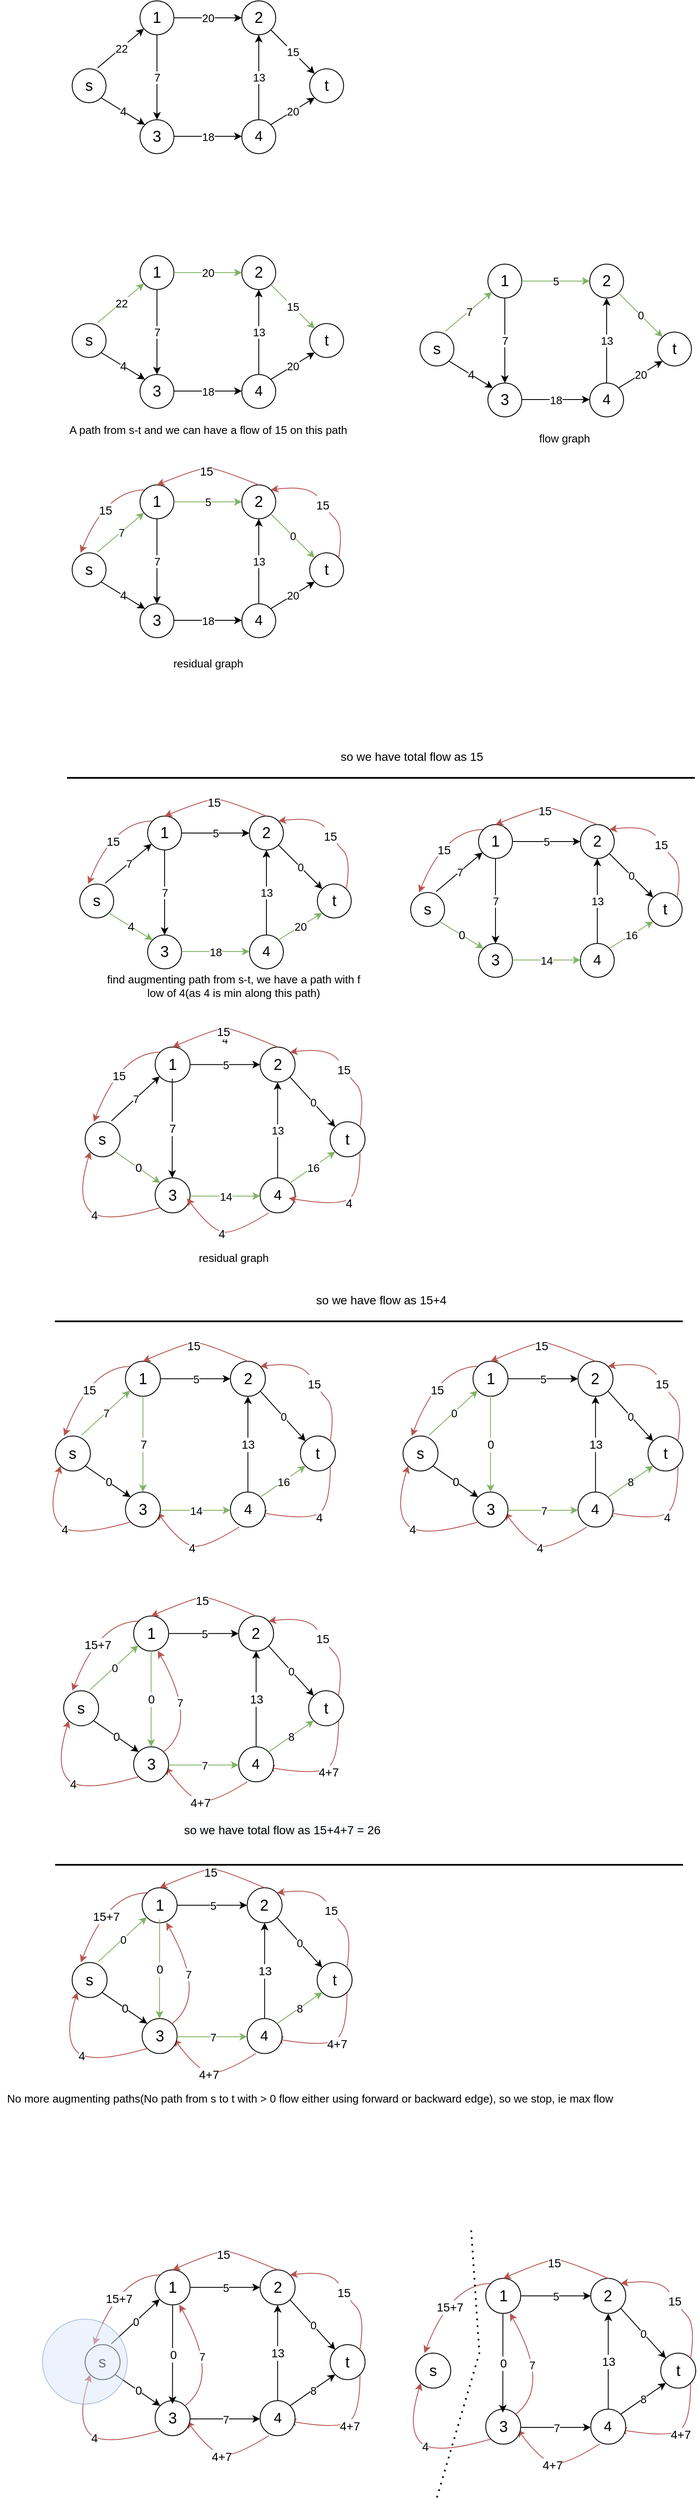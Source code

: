 <mxfile version="16.5.6" type="github">
  <diagram id="t3s6REFhiwwXwHESMnRB" name="Page-1">
    <mxGraphModel dx="1773" dy="646" grid="1" gridSize="10" guides="1" tooltips="1" connect="1" arrows="1" fold="1" page="1" pageScale="1" pageWidth="827" pageHeight="1169" math="0" shadow="0">
      <root>
        <mxCell id="0" />
        <mxCell id="1" parent="0" />
        <mxCell id="lxedp-UpiUMQ92V4cm0w-1" value="" style="group" parent="1" vertex="1" connectable="0">
          <mxGeometry x="50" y="60" width="320" height="180" as="geometry" />
        </mxCell>
        <mxCell id="6ZQUbBnNkufjPJ70rE0Q-1" value="&lt;font style=&quot;font-size: 18px&quot;&gt;s&lt;/font&gt;" style="ellipse;whiteSpace=wrap;html=1;aspect=fixed;" parent="lxedp-UpiUMQ92V4cm0w-1" vertex="1">
          <mxGeometry y="80" width="40" height="40" as="geometry" />
        </mxCell>
        <mxCell id="6ZQUbBnNkufjPJ70rE0Q-2" value="&lt;font style=&quot;font-size: 18px&quot;&gt;t&lt;/font&gt;" style="ellipse;whiteSpace=wrap;html=1;aspect=fixed;" parent="lxedp-UpiUMQ92V4cm0w-1" vertex="1">
          <mxGeometry x="280" y="80" width="40" height="40" as="geometry" />
        </mxCell>
        <mxCell id="6ZQUbBnNkufjPJ70rE0Q-3" value="&lt;font style=&quot;font-size: 18px&quot;&gt;1&lt;/font&gt;" style="ellipse;whiteSpace=wrap;html=1;aspect=fixed;" parent="lxedp-UpiUMQ92V4cm0w-1" vertex="1">
          <mxGeometry x="80" width="40" height="40" as="geometry" />
        </mxCell>
        <mxCell id="6ZQUbBnNkufjPJ70rE0Q-4" value="&lt;font style=&quot;font-size: 18px&quot;&gt;2&lt;/font&gt;" style="ellipse;whiteSpace=wrap;html=1;aspect=fixed;" parent="lxedp-UpiUMQ92V4cm0w-1" vertex="1">
          <mxGeometry x="200" width="40" height="40" as="geometry" />
        </mxCell>
        <mxCell id="6ZQUbBnNkufjPJ70rE0Q-5" value="&lt;font style=&quot;font-size: 18px&quot;&gt;3&lt;/font&gt;" style="ellipse;whiteSpace=wrap;html=1;aspect=fixed;" parent="lxedp-UpiUMQ92V4cm0w-1" vertex="1">
          <mxGeometry x="80" y="140" width="40" height="40" as="geometry" />
        </mxCell>
        <mxCell id="6ZQUbBnNkufjPJ70rE0Q-6" value="&lt;font style=&quot;font-size: 17px&quot;&gt;4&lt;/font&gt;" style="ellipse;whiteSpace=wrap;html=1;aspect=fixed;" parent="lxedp-UpiUMQ92V4cm0w-1" vertex="1">
          <mxGeometry x="200" y="140" width="40" height="40" as="geometry" />
        </mxCell>
        <mxCell id="6ZQUbBnNkufjPJ70rE0Q-7" value="" style="endArrow=classic;html=1;rounded=0;exitX=0.75;exitY=-0.025;exitDx=0;exitDy=0;exitPerimeter=0;" parent="lxedp-UpiUMQ92V4cm0w-1" source="6ZQUbBnNkufjPJ70rE0Q-1" target="6ZQUbBnNkufjPJ70rE0Q-3" edge="1">
          <mxGeometry relative="1" as="geometry">
            <mxPoint x="240" y="70" as="sourcePoint" />
            <mxPoint x="340" y="70" as="targetPoint" />
          </mxGeometry>
        </mxCell>
        <mxCell id="6ZQUbBnNkufjPJ70rE0Q-8" value="&lt;font style=&quot;font-size: 13px&quot;&gt;22&lt;/font&gt;" style="edgeLabel;resizable=0;html=1;align=center;verticalAlign=middle;" parent="6ZQUbBnNkufjPJ70rE0Q-7" connectable="0" vertex="1">
          <mxGeometry relative="1" as="geometry" />
        </mxCell>
        <mxCell id="6ZQUbBnNkufjPJ70rE0Q-9" value="" style="endArrow=classic;html=1;rounded=0;exitX=1;exitY=1;exitDx=0;exitDy=0;entryX=0;entryY=0;entryDx=0;entryDy=0;" parent="lxedp-UpiUMQ92V4cm0w-1" source="6ZQUbBnNkufjPJ70rE0Q-1" target="6ZQUbBnNkufjPJ70rE0Q-5" edge="1">
          <mxGeometry relative="1" as="geometry">
            <mxPoint x="40" y="89" as="sourcePoint" />
            <mxPoint x="94.707" y="42.889" as="targetPoint" />
          </mxGeometry>
        </mxCell>
        <mxCell id="6ZQUbBnNkufjPJ70rE0Q-10" value="4" style="edgeLabel;resizable=0;html=1;align=center;verticalAlign=middle;fontSize=14;" parent="6ZQUbBnNkufjPJ70rE0Q-9" connectable="0" vertex="1">
          <mxGeometry relative="1" as="geometry" />
        </mxCell>
        <mxCell id="6ZQUbBnNkufjPJ70rE0Q-11" value="" style="endArrow=classic;html=1;rounded=0;exitX=0.5;exitY=1;exitDx=0;exitDy=0;entryX=0.5;entryY=0;entryDx=0;entryDy=0;" parent="lxedp-UpiUMQ92V4cm0w-1" source="6ZQUbBnNkufjPJ70rE0Q-3" target="6ZQUbBnNkufjPJ70rE0Q-5" edge="1">
          <mxGeometry relative="1" as="geometry">
            <mxPoint x="240" y="70" as="sourcePoint" />
            <mxPoint x="160" y="90" as="targetPoint" />
          </mxGeometry>
        </mxCell>
        <mxCell id="6ZQUbBnNkufjPJ70rE0Q-12" value="7" style="edgeLabel;resizable=0;html=1;align=center;verticalAlign=middle;fontSize=13;" parent="6ZQUbBnNkufjPJ70rE0Q-11" connectable="0" vertex="1">
          <mxGeometry relative="1" as="geometry" />
        </mxCell>
        <mxCell id="6ZQUbBnNkufjPJ70rE0Q-18" value="" style="endArrow=classic;html=1;rounded=0;exitX=1;exitY=0;exitDx=0;exitDy=0;entryX=0;entryY=1;entryDx=0;entryDy=0;" parent="lxedp-UpiUMQ92V4cm0w-1" source="6ZQUbBnNkufjPJ70rE0Q-6" target="6ZQUbBnNkufjPJ70rE0Q-2" edge="1">
          <mxGeometry relative="1" as="geometry">
            <mxPoint x="240" y="70" as="sourcePoint" />
            <mxPoint x="340" y="70" as="targetPoint" />
          </mxGeometry>
        </mxCell>
        <mxCell id="6ZQUbBnNkufjPJ70rE0Q-19" value="20" style="edgeLabel;resizable=0;html=1;align=center;verticalAlign=middle;fontSize=13;" parent="6ZQUbBnNkufjPJ70rE0Q-18" connectable="0" vertex="1">
          <mxGeometry relative="1" as="geometry" />
        </mxCell>
        <mxCell id="6ZQUbBnNkufjPJ70rE0Q-20" value="" style="endArrow=classic;html=1;rounded=0;exitX=1;exitY=1;exitDx=0;exitDy=0;entryX=0;entryY=0;entryDx=0;entryDy=0;" parent="lxedp-UpiUMQ92V4cm0w-1" source="6ZQUbBnNkufjPJ70rE0Q-4" target="6ZQUbBnNkufjPJ70rE0Q-2" edge="1">
          <mxGeometry relative="1" as="geometry">
            <mxPoint x="240" y="70" as="sourcePoint" />
            <mxPoint x="340" y="70" as="targetPoint" />
          </mxGeometry>
        </mxCell>
        <mxCell id="6ZQUbBnNkufjPJ70rE0Q-21" value="15" style="edgeLabel;resizable=0;html=1;align=center;verticalAlign=middle;fontSize=13;" parent="6ZQUbBnNkufjPJ70rE0Q-20" connectable="0" vertex="1">
          <mxGeometry relative="1" as="geometry" />
        </mxCell>
        <mxCell id="6ZQUbBnNkufjPJ70rE0Q-22" value="" style="endArrow=classic;html=1;rounded=0;exitX=1;exitY=0.5;exitDx=0;exitDy=0;entryX=0;entryY=0.5;entryDx=0;entryDy=0;" parent="lxedp-UpiUMQ92V4cm0w-1" source="6ZQUbBnNkufjPJ70rE0Q-3" target="6ZQUbBnNkufjPJ70rE0Q-4" edge="1">
          <mxGeometry relative="1" as="geometry">
            <mxPoint x="240" y="70" as="sourcePoint" />
            <mxPoint x="340" y="70" as="targetPoint" />
          </mxGeometry>
        </mxCell>
        <mxCell id="6ZQUbBnNkufjPJ70rE0Q-23" value="20" style="edgeLabel;resizable=0;html=1;align=center;verticalAlign=middle;fontSize=13;" parent="6ZQUbBnNkufjPJ70rE0Q-22" connectable="0" vertex="1">
          <mxGeometry relative="1" as="geometry" />
        </mxCell>
        <mxCell id="6ZQUbBnNkufjPJ70rE0Q-24" value="" style="endArrow=classic;html=1;rounded=0;exitX=1;exitY=0.5;exitDx=0;exitDy=0;entryX=0;entryY=0.5;entryDx=0;entryDy=0;" parent="lxedp-UpiUMQ92V4cm0w-1" edge="1">
          <mxGeometry relative="1" as="geometry">
            <mxPoint x="120" y="159.5" as="sourcePoint" />
            <mxPoint x="200" y="159.5" as="targetPoint" />
          </mxGeometry>
        </mxCell>
        <mxCell id="6ZQUbBnNkufjPJ70rE0Q-25" value="18" style="edgeLabel;resizable=0;html=1;align=center;verticalAlign=middle;fontSize=13;" parent="6ZQUbBnNkufjPJ70rE0Q-24" connectable="0" vertex="1">
          <mxGeometry relative="1" as="geometry" />
        </mxCell>
        <mxCell id="6ZQUbBnNkufjPJ70rE0Q-30" value="" style="endArrow=classic;html=1;rounded=0;entryX=0.5;entryY=1;entryDx=0;entryDy=0;" parent="lxedp-UpiUMQ92V4cm0w-1" target="6ZQUbBnNkufjPJ70rE0Q-4" edge="1">
          <mxGeometry relative="1" as="geometry">
            <mxPoint x="220" y="140" as="sourcePoint" />
            <mxPoint x="150" y="100" as="targetPoint" />
          </mxGeometry>
        </mxCell>
        <mxCell id="6ZQUbBnNkufjPJ70rE0Q-31" value="13" style="edgeLabel;resizable=0;html=1;align=center;verticalAlign=middle;fontSize=13;" parent="6ZQUbBnNkufjPJ70rE0Q-30" connectable="0" vertex="1">
          <mxGeometry relative="1" as="geometry" />
        </mxCell>
        <mxCell id="lxedp-UpiUMQ92V4cm0w-2" value="" style="group" parent="1" vertex="1" connectable="0">
          <mxGeometry x="50" y="360" width="320" height="180" as="geometry" />
        </mxCell>
        <mxCell id="lxedp-UpiUMQ92V4cm0w-3" value="&lt;font style=&quot;font-size: 18px&quot;&gt;s&lt;/font&gt;" style="ellipse;whiteSpace=wrap;html=1;aspect=fixed;" parent="lxedp-UpiUMQ92V4cm0w-2" vertex="1">
          <mxGeometry y="80" width="40" height="40" as="geometry" />
        </mxCell>
        <mxCell id="lxedp-UpiUMQ92V4cm0w-4" value="&lt;font style=&quot;font-size: 18px&quot;&gt;t&lt;/font&gt;" style="ellipse;whiteSpace=wrap;html=1;aspect=fixed;" parent="lxedp-UpiUMQ92V4cm0w-2" vertex="1">
          <mxGeometry x="280" y="80" width="40" height="40" as="geometry" />
        </mxCell>
        <mxCell id="lxedp-UpiUMQ92V4cm0w-5" value="&lt;font style=&quot;font-size: 18px&quot;&gt;1&lt;/font&gt;" style="ellipse;whiteSpace=wrap;html=1;aspect=fixed;" parent="lxedp-UpiUMQ92V4cm0w-2" vertex="1">
          <mxGeometry x="80" width="40" height="40" as="geometry" />
        </mxCell>
        <mxCell id="lxedp-UpiUMQ92V4cm0w-6" value="&lt;font style=&quot;font-size: 18px&quot;&gt;2&lt;/font&gt;" style="ellipse;whiteSpace=wrap;html=1;aspect=fixed;" parent="lxedp-UpiUMQ92V4cm0w-2" vertex="1">
          <mxGeometry x="200" width="40" height="40" as="geometry" />
        </mxCell>
        <mxCell id="lxedp-UpiUMQ92V4cm0w-7" value="&lt;font style=&quot;font-size: 18px&quot;&gt;3&lt;/font&gt;" style="ellipse;whiteSpace=wrap;html=1;aspect=fixed;" parent="lxedp-UpiUMQ92V4cm0w-2" vertex="1">
          <mxGeometry x="80" y="140" width="40" height="40" as="geometry" />
        </mxCell>
        <mxCell id="lxedp-UpiUMQ92V4cm0w-8" value="&lt;font style=&quot;font-size: 17px&quot;&gt;4&lt;/font&gt;" style="ellipse;whiteSpace=wrap;html=1;aspect=fixed;" parent="lxedp-UpiUMQ92V4cm0w-2" vertex="1">
          <mxGeometry x="200" y="140" width="40" height="40" as="geometry" />
        </mxCell>
        <mxCell id="lxedp-UpiUMQ92V4cm0w-9" value="" style="endArrow=classic;html=1;rounded=0;exitX=0.75;exitY=-0.025;exitDx=0;exitDy=0;exitPerimeter=0;fillColor=#d5e8d4;strokeColor=#82b366;" parent="lxedp-UpiUMQ92V4cm0w-2" source="lxedp-UpiUMQ92V4cm0w-3" target="lxedp-UpiUMQ92V4cm0w-5" edge="1">
          <mxGeometry relative="1" as="geometry">
            <mxPoint x="240" y="70" as="sourcePoint" />
            <mxPoint x="340" y="70" as="targetPoint" />
          </mxGeometry>
        </mxCell>
        <mxCell id="lxedp-UpiUMQ92V4cm0w-10" value="&lt;font style=&quot;font-size: 13px&quot;&gt;22&lt;/font&gt;" style="edgeLabel;resizable=0;html=1;align=center;verticalAlign=middle;" parent="lxedp-UpiUMQ92V4cm0w-9" connectable="0" vertex="1">
          <mxGeometry relative="1" as="geometry" />
        </mxCell>
        <mxCell id="lxedp-UpiUMQ92V4cm0w-11" value="" style="endArrow=classic;html=1;rounded=0;exitX=1;exitY=1;exitDx=0;exitDy=0;entryX=0;entryY=0;entryDx=0;entryDy=0;" parent="lxedp-UpiUMQ92V4cm0w-2" source="lxedp-UpiUMQ92V4cm0w-3" target="lxedp-UpiUMQ92V4cm0w-7" edge="1">
          <mxGeometry relative="1" as="geometry">
            <mxPoint x="40" y="89" as="sourcePoint" />
            <mxPoint x="94.707" y="42.889" as="targetPoint" />
          </mxGeometry>
        </mxCell>
        <mxCell id="lxedp-UpiUMQ92V4cm0w-12" value="4" style="edgeLabel;resizable=0;html=1;align=center;verticalAlign=middle;fontSize=14;" parent="lxedp-UpiUMQ92V4cm0w-11" connectable="0" vertex="1">
          <mxGeometry relative="1" as="geometry" />
        </mxCell>
        <mxCell id="lxedp-UpiUMQ92V4cm0w-13" value="" style="endArrow=classic;html=1;rounded=0;exitX=0.5;exitY=1;exitDx=0;exitDy=0;" parent="lxedp-UpiUMQ92V4cm0w-2" source="lxedp-UpiUMQ92V4cm0w-5" edge="1">
          <mxGeometry relative="1" as="geometry">
            <mxPoint x="240" y="70" as="sourcePoint" />
            <mxPoint x="100" y="140" as="targetPoint" />
          </mxGeometry>
        </mxCell>
        <mxCell id="lxedp-UpiUMQ92V4cm0w-14" value="7" style="edgeLabel;resizable=0;html=1;align=center;verticalAlign=middle;fontSize=13;" parent="lxedp-UpiUMQ92V4cm0w-13" connectable="0" vertex="1">
          <mxGeometry relative="1" as="geometry" />
        </mxCell>
        <mxCell id="lxedp-UpiUMQ92V4cm0w-15" value="" style="endArrow=classic;html=1;rounded=0;exitX=1;exitY=0;exitDx=0;exitDy=0;entryX=0;entryY=1;entryDx=0;entryDy=0;" parent="lxedp-UpiUMQ92V4cm0w-2" source="lxedp-UpiUMQ92V4cm0w-8" target="lxedp-UpiUMQ92V4cm0w-4" edge="1">
          <mxGeometry relative="1" as="geometry">
            <mxPoint x="240" y="70" as="sourcePoint" />
            <mxPoint x="340" y="70" as="targetPoint" />
          </mxGeometry>
        </mxCell>
        <mxCell id="lxedp-UpiUMQ92V4cm0w-16" value="20" style="edgeLabel;resizable=0;html=1;align=center;verticalAlign=middle;fontSize=13;" parent="lxedp-UpiUMQ92V4cm0w-15" connectable="0" vertex="1">
          <mxGeometry relative="1" as="geometry" />
        </mxCell>
        <mxCell id="lxedp-UpiUMQ92V4cm0w-17" value="" style="endArrow=classic;html=1;rounded=0;exitX=1;exitY=1;exitDx=0;exitDy=0;entryX=0;entryY=0;entryDx=0;entryDy=0;fillColor=#d5e8d4;strokeColor=#82b366;" parent="lxedp-UpiUMQ92V4cm0w-2" source="lxedp-UpiUMQ92V4cm0w-6" target="lxedp-UpiUMQ92V4cm0w-4" edge="1">
          <mxGeometry relative="1" as="geometry">
            <mxPoint x="240" y="70" as="sourcePoint" />
            <mxPoint x="340" y="70" as="targetPoint" />
          </mxGeometry>
        </mxCell>
        <mxCell id="lxedp-UpiUMQ92V4cm0w-18" value="15" style="edgeLabel;resizable=0;html=1;align=center;verticalAlign=middle;fontSize=13;" parent="lxedp-UpiUMQ92V4cm0w-17" connectable="0" vertex="1">
          <mxGeometry relative="1" as="geometry" />
        </mxCell>
        <mxCell id="lxedp-UpiUMQ92V4cm0w-19" value="" style="endArrow=classic;html=1;rounded=0;exitX=1;exitY=0.5;exitDx=0;exitDy=0;entryX=0;entryY=0.5;entryDx=0;entryDy=0;fillColor=#d5e8d4;strokeColor=#82b366;" parent="lxedp-UpiUMQ92V4cm0w-2" source="lxedp-UpiUMQ92V4cm0w-5" target="lxedp-UpiUMQ92V4cm0w-6" edge="1">
          <mxGeometry relative="1" as="geometry">
            <mxPoint x="240" y="70" as="sourcePoint" />
            <mxPoint x="340" y="70" as="targetPoint" />
          </mxGeometry>
        </mxCell>
        <mxCell id="lxedp-UpiUMQ92V4cm0w-20" value="20" style="edgeLabel;resizable=0;html=1;align=center;verticalAlign=middle;fontSize=13;" parent="lxedp-UpiUMQ92V4cm0w-19" connectable="0" vertex="1">
          <mxGeometry relative="1" as="geometry" />
        </mxCell>
        <mxCell id="lxedp-UpiUMQ92V4cm0w-21" value="" style="endArrow=classic;html=1;rounded=0;exitX=1;exitY=0.5;exitDx=0;exitDy=0;entryX=0;entryY=0.5;entryDx=0;entryDy=0;" parent="lxedp-UpiUMQ92V4cm0w-2" edge="1">
          <mxGeometry relative="1" as="geometry">
            <mxPoint x="120" y="159.5" as="sourcePoint" />
            <mxPoint x="200" y="159.5" as="targetPoint" />
          </mxGeometry>
        </mxCell>
        <mxCell id="lxedp-UpiUMQ92V4cm0w-22" value="18" style="edgeLabel;resizable=0;html=1;align=center;verticalAlign=middle;fontSize=13;" parent="lxedp-UpiUMQ92V4cm0w-21" connectable="0" vertex="1">
          <mxGeometry relative="1" as="geometry" />
        </mxCell>
        <mxCell id="lxedp-UpiUMQ92V4cm0w-23" value="" style="endArrow=classic;html=1;rounded=0;entryX=0.5;entryY=1;entryDx=0;entryDy=0;" parent="lxedp-UpiUMQ92V4cm0w-2" target="lxedp-UpiUMQ92V4cm0w-6" edge="1">
          <mxGeometry relative="1" as="geometry">
            <mxPoint x="220" y="140" as="sourcePoint" />
            <mxPoint x="140" y="90" as="targetPoint" />
          </mxGeometry>
        </mxCell>
        <mxCell id="lxedp-UpiUMQ92V4cm0w-24" value="13" style="edgeLabel;resizable=0;html=1;align=center;verticalAlign=middle;fontSize=13;" parent="lxedp-UpiUMQ92V4cm0w-23" connectable="0" vertex="1">
          <mxGeometry relative="1" as="geometry" />
        </mxCell>
        <mxCell id="lxedp-UpiUMQ92V4cm0w-57" value="" style="group" parent="1" vertex="1" connectable="0">
          <mxGeometry x="50" y="610" width="320" height="200" as="geometry" />
        </mxCell>
        <mxCell id="lxedp-UpiUMQ92V4cm0w-53" value="" style="curved=1;endArrow=classic;html=1;rounded=0;fontSize=18;strokeColor=#b85450;strokeWidth=1;exitX=0;exitY=0;exitDx=0;exitDy=0;fillColor=#f8cecc;" parent="lxedp-UpiUMQ92V4cm0w-57" source="lxedp-UpiUMQ92V4cm0w-29" edge="1">
          <mxGeometry width="50" height="50" relative="1" as="geometry">
            <mxPoint x="340" y="40" as="sourcePoint" />
            <mxPoint x="10" y="100" as="targetPoint" />
            <Array as="points">
              <mxPoint x="40" y="26" />
            </Array>
          </mxGeometry>
        </mxCell>
        <mxCell id="lxedp-UpiUMQ92V4cm0w-55" value="15" style="edgeLabel;html=1;align=center;verticalAlign=middle;resizable=0;points=[];fontSize=14;container=0;" parent="lxedp-UpiUMQ92V4cm0w-53" vertex="1" connectable="0">
          <mxGeometry x="0.089" y="8" relative="1" as="geometry">
            <mxPoint as="offset" />
          </mxGeometry>
        </mxCell>
        <mxCell id="lxedp-UpiUMQ92V4cm0w-27" value="&lt;font style=&quot;font-size: 18px&quot;&gt;s&lt;/font&gt;" style="ellipse;whiteSpace=wrap;html=1;aspect=fixed;container=0;" parent="lxedp-UpiUMQ92V4cm0w-57" vertex="1">
          <mxGeometry y="100" width="40" height="40" as="geometry" />
        </mxCell>
        <mxCell id="lxedp-UpiUMQ92V4cm0w-28" value="&lt;font style=&quot;font-size: 18px&quot;&gt;t&lt;/font&gt;" style="ellipse;whiteSpace=wrap;html=1;aspect=fixed;container=0;" parent="lxedp-UpiUMQ92V4cm0w-57" vertex="1">
          <mxGeometry x="280" y="100" width="40" height="40" as="geometry" />
        </mxCell>
        <mxCell id="lxedp-UpiUMQ92V4cm0w-29" value="&lt;font style=&quot;font-size: 18px&quot;&gt;1&lt;/font&gt;" style="ellipse;whiteSpace=wrap;html=1;aspect=fixed;container=0;" parent="lxedp-UpiUMQ92V4cm0w-57" vertex="1">
          <mxGeometry x="80" y="20" width="40" height="40" as="geometry" />
        </mxCell>
        <mxCell id="lxedp-UpiUMQ92V4cm0w-30" value="&lt;font style=&quot;font-size: 18px&quot;&gt;2&lt;/font&gt;" style="ellipse;whiteSpace=wrap;html=1;aspect=fixed;container=0;" parent="lxedp-UpiUMQ92V4cm0w-57" vertex="1">
          <mxGeometry x="200" y="20" width="40" height="40" as="geometry" />
        </mxCell>
        <mxCell id="lxedp-UpiUMQ92V4cm0w-31" value="&lt;font style=&quot;font-size: 18px&quot;&gt;3&lt;/font&gt;" style="ellipse;whiteSpace=wrap;html=1;aspect=fixed;container=0;" parent="lxedp-UpiUMQ92V4cm0w-57" vertex="1">
          <mxGeometry x="80" y="160" width="40" height="40" as="geometry" />
        </mxCell>
        <mxCell id="lxedp-UpiUMQ92V4cm0w-32" value="&lt;font style=&quot;font-size: 17px&quot;&gt;4&lt;/font&gt;" style="ellipse;whiteSpace=wrap;html=1;aspect=fixed;container=0;" parent="lxedp-UpiUMQ92V4cm0w-57" vertex="1">
          <mxGeometry x="200" y="160" width="40" height="40" as="geometry" />
        </mxCell>
        <mxCell id="lxedp-UpiUMQ92V4cm0w-33" value="" style="endArrow=classic;html=1;rounded=0;exitX=0.75;exitY=-0.025;exitDx=0;exitDy=0;exitPerimeter=0;fillColor=#d5e8d4;strokeColor=#82b366;" parent="lxedp-UpiUMQ92V4cm0w-57" source="lxedp-UpiUMQ92V4cm0w-27" target="lxedp-UpiUMQ92V4cm0w-29" edge="1">
          <mxGeometry relative="1" as="geometry">
            <mxPoint x="240" y="90" as="sourcePoint" />
            <mxPoint x="340" y="90" as="targetPoint" />
          </mxGeometry>
        </mxCell>
        <mxCell id="lxedp-UpiUMQ92V4cm0w-34" value="&lt;font style=&quot;font-size: 13px&quot;&gt;7&lt;/font&gt;" style="edgeLabel;resizable=0;html=1;align=center;verticalAlign=middle;container=0;" parent="lxedp-UpiUMQ92V4cm0w-33" connectable="0" vertex="1">
          <mxGeometry relative="1" as="geometry" />
        </mxCell>
        <mxCell id="lxedp-UpiUMQ92V4cm0w-35" value="" style="endArrow=classic;html=1;rounded=0;exitX=1;exitY=1;exitDx=0;exitDy=0;entryX=0;entryY=0;entryDx=0;entryDy=0;" parent="lxedp-UpiUMQ92V4cm0w-57" source="lxedp-UpiUMQ92V4cm0w-27" target="lxedp-UpiUMQ92V4cm0w-31" edge="1">
          <mxGeometry relative="1" as="geometry">
            <mxPoint x="40" y="109" as="sourcePoint" />
            <mxPoint x="94.707" y="62.889" as="targetPoint" />
          </mxGeometry>
        </mxCell>
        <mxCell id="lxedp-UpiUMQ92V4cm0w-36" value="4" style="edgeLabel;resizable=0;html=1;align=center;verticalAlign=middle;fontSize=14;container=0;" parent="lxedp-UpiUMQ92V4cm0w-35" connectable="0" vertex="1">
          <mxGeometry relative="1" as="geometry" />
        </mxCell>
        <mxCell id="lxedp-UpiUMQ92V4cm0w-37" value="" style="endArrow=classic;html=1;rounded=0;exitX=0.5;exitY=1;exitDx=0;exitDy=0;entryX=0.5;entryY=0;entryDx=0;entryDy=0;" parent="lxedp-UpiUMQ92V4cm0w-57" source="lxedp-UpiUMQ92V4cm0w-29" target="lxedp-UpiUMQ92V4cm0w-31" edge="1">
          <mxGeometry relative="1" as="geometry">
            <mxPoint x="240" y="90" as="sourcePoint" />
            <mxPoint x="160" y="110" as="targetPoint" />
          </mxGeometry>
        </mxCell>
        <mxCell id="lxedp-UpiUMQ92V4cm0w-38" value="7" style="edgeLabel;resizable=0;html=1;align=center;verticalAlign=middle;fontSize=13;container=0;" parent="lxedp-UpiUMQ92V4cm0w-37" connectable="0" vertex="1">
          <mxGeometry relative="1" as="geometry" />
        </mxCell>
        <mxCell id="lxedp-UpiUMQ92V4cm0w-39" value="" style="endArrow=classic;html=1;rounded=0;exitX=1;exitY=0;exitDx=0;exitDy=0;entryX=0;entryY=1;entryDx=0;entryDy=0;" parent="lxedp-UpiUMQ92V4cm0w-57" source="lxedp-UpiUMQ92V4cm0w-32" target="lxedp-UpiUMQ92V4cm0w-28" edge="1">
          <mxGeometry relative="1" as="geometry">
            <mxPoint x="240" y="90" as="sourcePoint" />
            <mxPoint x="340" y="90" as="targetPoint" />
          </mxGeometry>
        </mxCell>
        <mxCell id="lxedp-UpiUMQ92V4cm0w-40" value="20" style="edgeLabel;resizable=0;html=1;align=center;verticalAlign=middle;fontSize=13;container=0;" parent="lxedp-UpiUMQ92V4cm0w-39" connectable="0" vertex="1">
          <mxGeometry relative="1" as="geometry" />
        </mxCell>
        <mxCell id="lxedp-UpiUMQ92V4cm0w-41" value="" style="endArrow=classic;html=1;rounded=0;exitX=1;exitY=1;exitDx=0;exitDy=0;entryX=0;entryY=0;entryDx=0;entryDy=0;fillColor=#d5e8d4;strokeColor=#82b366;" parent="lxedp-UpiUMQ92V4cm0w-57" source="lxedp-UpiUMQ92V4cm0w-30" target="lxedp-UpiUMQ92V4cm0w-28" edge="1">
          <mxGeometry relative="1" as="geometry">
            <mxPoint x="240" y="90" as="sourcePoint" />
            <mxPoint x="340" y="90" as="targetPoint" />
          </mxGeometry>
        </mxCell>
        <mxCell id="lxedp-UpiUMQ92V4cm0w-42" value="0" style="edgeLabel;resizable=0;html=1;align=center;verticalAlign=middle;fontSize=13;container=0;" parent="lxedp-UpiUMQ92V4cm0w-41" connectable="0" vertex="1">
          <mxGeometry relative="1" as="geometry" />
        </mxCell>
        <mxCell id="lxedp-UpiUMQ92V4cm0w-43" value="" style="endArrow=classic;html=1;rounded=0;exitX=1;exitY=0.5;exitDx=0;exitDy=0;entryX=0;entryY=0.5;entryDx=0;entryDy=0;fillColor=#d5e8d4;strokeColor=#82b366;" parent="lxedp-UpiUMQ92V4cm0w-57" source="lxedp-UpiUMQ92V4cm0w-29" target="lxedp-UpiUMQ92V4cm0w-30" edge="1">
          <mxGeometry relative="1" as="geometry">
            <mxPoint x="240" y="90" as="sourcePoint" />
            <mxPoint x="340" y="90" as="targetPoint" />
          </mxGeometry>
        </mxCell>
        <mxCell id="lxedp-UpiUMQ92V4cm0w-44" value="5" style="edgeLabel;resizable=0;html=1;align=center;verticalAlign=middle;fontSize=13;container=0;" parent="lxedp-UpiUMQ92V4cm0w-43" connectable="0" vertex="1">
          <mxGeometry relative="1" as="geometry" />
        </mxCell>
        <mxCell id="lxedp-UpiUMQ92V4cm0w-45" value="" style="endArrow=classic;html=1;rounded=0;exitX=1;exitY=0.5;exitDx=0;exitDy=0;entryX=0;entryY=0.5;entryDx=0;entryDy=0;" parent="lxedp-UpiUMQ92V4cm0w-57" edge="1">
          <mxGeometry relative="1" as="geometry">
            <mxPoint x="120" y="179.5" as="sourcePoint" />
            <mxPoint x="200" y="179.5" as="targetPoint" />
          </mxGeometry>
        </mxCell>
        <mxCell id="lxedp-UpiUMQ92V4cm0w-46" value="18" style="edgeLabel;resizable=0;html=1;align=center;verticalAlign=middle;fontSize=13;container=0;" parent="lxedp-UpiUMQ92V4cm0w-45" connectable="0" vertex="1">
          <mxGeometry relative="1" as="geometry" />
        </mxCell>
        <mxCell id="lxedp-UpiUMQ92V4cm0w-47" value="" style="endArrow=classic;html=1;rounded=0;exitX=0.5;exitY=0;exitDx=0;exitDy=0;entryX=0.5;entryY=1;entryDx=0;entryDy=0;" parent="lxedp-UpiUMQ92V4cm0w-57" source="lxedp-UpiUMQ92V4cm0w-32" target="lxedp-UpiUMQ92V4cm0w-30" edge="1">
          <mxGeometry relative="1" as="geometry">
            <mxPoint x="520" y="190" as="sourcePoint" />
            <mxPoint x="160" y="120" as="targetPoint" />
          </mxGeometry>
        </mxCell>
        <mxCell id="lxedp-UpiUMQ92V4cm0w-48" value="13" style="edgeLabel;resizable=0;html=1;align=center;verticalAlign=middle;fontSize=13;container=0;" parent="lxedp-UpiUMQ92V4cm0w-47" connectable="0" vertex="1">
          <mxGeometry relative="1" as="geometry" />
        </mxCell>
        <mxCell id="lxedp-UpiUMQ92V4cm0w-49" value="&lt;font style=&quot;font-size: 14px&quot;&gt;15&lt;/font&gt;" style="curved=1;endArrow=classic;html=1;rounded=0;fontSize=18;strokeColor=#b85450;strokeWidth=1;exitX=1;exitY=0;exitDx=0;exitDy=0;entryX=1;entryY=0;entryDx=0;entryDy=0;fillColor=#f8cecc;" parent="lxedp-UpiUMQ92V4cm0w-57" source="lxedp-UpiUMQ92V4cm0w-28" target="lxedp-UpiUMQ92V4cm0w-30" edge="1">
          <mxGeometry width="50" height="50" relative="1" as="geometry">
            <mxPoint x="340" y="40" as="sourcePoint" />
            <mxPoint x="390" y="-10" as="targetPoint" />
            <Array as="points">
              <mxPoint x="320" y="70" />
              <mxPoint x="300" y="50" />
              <mxPoint x="280" y="20" />
            </Array>
          </mxGeometry>
        </mxCell>
        <mxCell id="lxedp-UpiUMQ92V4cm0w-52" value="" style="curved=1;endArrow=classic;html=1;rounded=0;fontSize=18;strokeColor=#b85450;strokeWidth=1;exitX=0.5;exitY=0;exitDx=0;exitDy=0;entryX=0.5;entryY=0;entryDx=0;entryDy=0;fillColor=#f8cecc;" parent="lxedp-UpiUMQ92V4cm0w-57" source="lxedp-UpiUMQ92V4cm0w-30" target="lxedp-UpiUMQ92V4cm0w-29" edge="1">
          <mxGeometry width="50" height="50" relative="1" as="geometry">
            <mxPoint x="340" y="40" as="sourcePoint" />
            <mxPoint x="390" y="-10" as="targetPoint" />
            <Array as="points">
              <mxPoint x="170" />
              <mxPoint x="150" />
            </Array>
          </mxGeometry>
        </mxCell>
        <mxCell id="lxedp-UpiUMQ92V4cm0w-54" value="15" style="edgeLabel;html=1;align=center;verticalAlign=middle;resizable=0;points=[];fontSize=14;container=0;" parent="lxedp-UpiUMQ92V4cm0w-52" vertex="1" connectable="0">
          <mxGeometry x="0.031" y="4" relative="1" as="geometry">
            <mxPoint as="offset" />
          </mxGeometry>
        </mxCell>
        <mxCell id="lxedp-UpiUMQ92V4cm0w-58" value="" style="group" parent="1" vertex="1" connectable="0">
          <mxGeometry x="59" y="1000" width="320" height="200" as="geometry" />
        </mxCell>
        <mxCell id="lxedp-UpiUMQ92V4cm0w-59" value="" style="curved=1;endArrow=classic;html=1;rounded=0;fontSize=18;strokeColor=#b85450;strokeWidth=1;exitX=0;exitY=0;exitDx=0;exitDy=0;fillColor=#f8cecc;" parent="lxedp-UpiUMQ92V4cm0w-58" source="lxedp-UpiUMQ92V4cm0w-63" edge="1">
          <mxGeometry width="50" height="50" relative="1" as="geometry">
            <mxPoint x="340" y="40" as="sourcePoint" />
            <mxPoint x="10" y="100" as="targetPoint" />
            <Array as="points">
              <mxPoint x="40" y="26" />
            </Array>
          </mxGeometry>
        </mxCell>
        <mxCell id="lxedp-UpiUMQ92V4cm0w-60" value="15" style="edgeLabel;html=1;align=center;verticalAlign=middle;resizable=0;points=[];fontSize=14;container=0;" parent="lxedp-UpiUMQ92V4cm0w-59" vertex="1" connectable="0">
          <mxGeometry x="0.089" y="8" relative="1" as="geometry">
            <mxPoint as="offset" />
          </mxGeometry>
        </mxCell>
        <mxCell id="lxedp-UpiUMQ92V4cm0w-61" value="&lt;font style=&quot;font-size: 18px&quot;&gt;s&lt;/font&gt;" style="ellipse;whiteSpace=wrap;html=1;aspect=fixed;container=0;" parent="lxedp-UpiUMQ92V4cm0w-58" vertex="1">
          <mxGeometry y="100" width="40" height="40" as="geometry" />
        </mxCell>
        <mxCell id="lxedp-UpiUMQ92V4cm0w-62" value="&lt;font style=&quot;font-size: 18px&quot;&gt;t&lt;/font&gt;" style="ellipse;whiteSpace=wrap;html=1;aspect=fixed;container=0;" parent="lxedp-UpiUMQ92V4cm0w-58" vertex="1">
          <mxGeometry x="280" y="100" width="40" height="40" as="geometry" />
        </mxCell>
        <mxCell id="lxedp-UpiUMQ92V4cm0w-63" value="&lt;font style=&quot;font-size: 18px&quot;&gt;1&lt;/font&gt;" style="ellipse;whiteSpace=wrap;html=1;aspect=fixed;container=0;" parent="lxedp-UpiUMQ92V4cm0w-58" vertex="1">
          <mxGeometry x="80" y="20" width="40" height="40" as="geometry" />
        </mxCell>
        <mxCell id="lxedp-UpiUMQ92V4cm0w-64" value="&lt;font style=&quot;font-size: 18px&quot;&gt;2&lt;/font&gt;" style="ellipse;whiteSpace=wrap;html=1;aspect=fixed;container=0;" parent="lxedp-UpiUMQ92V4cm0w-58" vertex="1">
          <mxGeometry x="200" y="20" width="40" height="40" as="geometry" />
        </mxCell>
        <mxCell id="lxedp-UpiUMQ92V4cm0w-65" value="&lt;font style=&quot;font-size: 18px&quot;&gt;3&lt;/font&gt;" style="ellipse;whiteSpace=wrap;html=1;aspect=fixed;container=0;" parent="lxedp-UpiUMQ92V4cm0w-58" vertex="1">
          <mxGeometry x="80" y="160" width="40" height="40" as="geometry" />
        </mxCell>
        <mxCell id="lxedp-UpiUMQ92V4cm0w-66" value="&lt;font style=&quot;font-size: 17px&quot;&gt;4&lt;/font&gt;" style="ellipse;whiteSpace=wrap;html=1;aspect=fixed;container=0;" parent="lxedp-UpiUMQ92V4cm0w-58" vertex="1">
          <mxGeometry x="200" y="160" width="40" height="40" as="geometry" />
        </mxCell>
        <mxCell id="lxedp-UpiUMQ92V4cm0w-67" value="" style="endArrow=classic;html=1;rounded=0;exitX=0.75;exitY=-0.025;exitDx=0;exitDy=0;exitPerimeter=0;" parent="lxedp-UpiUMQ92V4cm0w-58" source="lxedp-UpiUMQ92V4cm0w-61" target="lxedp-UpiUMQ92V4cm0w-63" edge="1">
          <mxGeometry relative="1" as="geometry">
            <mxPoint x="240" y="90" as="sourcePoint" />
            <mxPoint x="340" y="90" as="targetPoint" />
          </mxGeometry>
        </mxCell>
        <mxCell id="lxedp-UpiUMQ92V4cm0w-68" value="&lt;font style=&quot;font-size: 13px&quot;&gt;7&lt;/font&gt;" style="edgeLabel;resizable=0;html=1;align=center;verticalAlign=middle;container=0;" parent="lxedp-UpiUMQ92V4cm0w-67" connectable="0" vertex="1">
          <mxGeometry relative="1" as="geometry" />
        </mxCell>
        <mxCell id="lxedp-UpiUMQ92V4cm0w-69" value="" style="endArrow=classic;html=1;rounded=0;exitX=1;exitY=1;exitDx=0;exitDy=0;entryX=0;entryY=0;entryDx=0;entryDy=0;fillColor=#d5e8d4;strokeColor=#82b366;" parent="lxedp-UpiUMQ92V4cm0w-58" source="lxedp-UpiUMQ92V4cm0w-61" target="lxedp-UpiUMQ92V4cm0w-65" edge="1">
          <mxGeometry relative="1" as="geometry">
            <mxPoint x="40" y="109" as="sourcePoint" />
            <mxPoint x="94.707" y="62.889" as="targetPoint" />
          </mxGeometry>
        </mxCell>
        <mxCell id="lxedp-UpiUMQ92V4cm0w-70" value="4" style="edgeLabel;resizable=0;html=1;align=center;verticalAlign=middle;fontSize=14;container=0;" parent="lxedp-UpiUMQ92V4cm0w-69" connectable="0" vertex="1">
          <mxGeometry relative="1" as="geometry" />
        </mxCell>
        <mxCell id="lxedp-UpiUMQ92V4cm0w-71" value="" style="endArrow=classic;html=1;rounded=0;exitX=0.5;exitY=1;exitDx=0;exitDy=0;entryX=0.5;entryY=0;entryDx=0;entryDy=0;" parent="lxedp-UpiUMQ92V4cm0w-58" source="lxedp-UpiUMQ92V4cm0w-63" target="lxedp-UpiUMQ92V4cm0w-65" edge="1">
          <mxGeometry relative="1" as="geometry">
            <mxPoint x="240" y="90" as="sourcePoint" />
            <mxPoint x="140" y="110" as="targetPoint" />
          </mxGeometry>
        </mxCell>
        <mxCell id="lxedp-UpiUMQ92V4cm0w-72" value="7" style="edgeLabel;resizable=0;html=1;align=center;verticalAlign=middle;fontSize=13;container=0;" parent="lxedp-UpiUMQ92V4cm0w-71" connectable="0" vertex="1">
          <mxGeometry relative="1" as="geometry" />
        </mxCell>
        <mxCell id="lxedp-UpiUMQ92V4cm0w-73" value="" style="endArrow=classic;html=1;rounded=0;exitX=1;exitY=0;exitDx=0;exitDy=0;entryX=0;entryY=1;entryDx=0;entryDy=0;fillColor=#d5e8d4;strokeColor=#82b366;" parent="lxedp-UpiUMQ92V4cm0w-58" source="lxedp-UpiUMQ92V4cm0w-66" target="lxedp-UpiUMQ92V4cm0w-62" edge="1">
          <mxGeometry relative="1" as="geometry">
            <mxPoint x="240" y="90" as="sourcePoint" />
            <mxPoint x="340" y="90" as="targetPoint" />
          </mxGeometry>
        </mxCell>
        <mxCell id="lxedp-UpiUMQ92V4cm0w-74" value="20" style="edgeLabel;resizable=0;html=1;align=center;verticalAlign=middle;fontSize=13;container=0;" parent="lxedp-UpiUMQ92V4cm0w-73" connectable="0" vertex="1">
          <mxGeometry relative="1" as="geometry" />
        </mxCell>
        <mxCell id="lxedp-UpiUMQ92V4cm0w-75" value="" style="endArrow=classic;html=1;rounded=0;exitX=1;exitY=1;exitDx=0;exitDy=0;entryX=0;entryY=0;entryDx=0;entryDy=0;" parent="lxedp-UpiUMQ92V4cm0w-58" source="lxedp-UpiUMQ92V4cm0w-64" target="lxedp-UpiUMQ92V4cm0w-62" edge="1">
          <mxGeometry relative="1" as="geometry">
            <mxPoint x="240" y="90" as="sourcePoint" />
            <mxPoint x="340" y="90" as="targetPoint" />
          </mxGeometry>
        </mxCell>
        <mxCell id="lxedp-UpiUMQ92V4cm0w-76" value="0" style="edgeLabel;resizable=0;html=1;align=center;verticalAlign=middle;fontSize=13;container=0;" parent="lxedp-UpiUMQ92V4cm0w-75" connectable="0" vertex="1">
          <mxGeometry relative="1" as="geometry" />
        </mxCell>
        <mxCell id="lxedp-UpiUMQ92V4cm0w-77" value="" style="endArrow=classic;html=1;rounded=0;exitX=1;exitY=0.5;exitDx=0;exitDy=0;entryX=0;entryY=0.5;entryDx=0;entryDy=0;" parent="lxedp-UpiUMQ92V4cm0w-58" source="lxedp-UpiUMQ92V4cm0w-63" target="lxedp-UpiUMQ92V4cm0w-64" edge="1">
          <mxGeometry relative="1" as="geometry">
            <mxPoint x="240" y="90" as="sourcePoint" />
            <mxPoint x="340" y="90" as="targetPoint" />
          </mxGeometry>
        </mxCell>
        <mxCell id="lxedp-UpiUMQ92V4cm0w-78" value="5" style="edgeLabel;resizable=0;html=1;align=center;verticalAlign=middle;fontSize=13;container=0;" parent="lxedp-UpiUMQ92V4cm0w-77" connectable="0" vertex="1">
          <mxGeometry relative="1" as="geometry" />
        </mxCell>
        <mxCell id="lxedp-UpiUMQ92V4cm0w-79" value="" style="endArrow=classic;html=1;rounded=0;exitX=1;exitY=0.5;exitDx=0;exitDy=0;entryX=0;entryY=0.5;entryDx=0;entryDy=0;fillColor=#d5e8d4;strokeColor=#82b366;" parent="lxedp-UpiUMQ92V4cm0w-58" edge="1">
          <mxGeometry relative="1" as="geometry">
            <mxPoint x="120" y="179.5" as="sourcePoint" />
            <mxPoint x="200" y="179.5" as="targetPoint" />
          </mxGeometry>
        </mxCell>
        <mxCell id="lxedp-UpiUMQ92V4cm0w-80" value="18" style="edgeLabel;resizable=0;html=1;align=center;verticalAlign=middle;fontSize=13;container=0;" parent="lxedp-UpiUMQ92V4cm0w-79" connectable="0" vertex="1">
          <mxGeometry relative="1" as="geometry" />
        </mxCell>
        <mxCell id="lxedp-UpiUMQ92V4cm0w-81" value="" style="endArrow=classic;html=1;rounded=0;exitX=0.5;exitY=0;exitDx=0;exitDy=0;entryX=0.5;entryY=1;entryDx=0;entryDy=0;" parent="lxedp-UpiUMQ92V4cm0w-58" source="lxedp-UpiUMQ92V4cm0w-66" target="lxedp-UpiUMQ92V4cm0w-64" edge="1">
          <mxGeometry relative="1" as="geometry">
            <mxPoint x="520" y="190" as="sourcePoint" />
            <mxPoint x="150" y="130" as="targetPoint" />
          </mxGeometry>
        </mxCell>
        <mxCell id="lxedp-UpiUMQ92V4cm0w-82" value="13" style="edgeLabel;resizable=0;html=1;align=center;verticalAlign=middle;fontSize=13;container=0;" parent="lxedp-UpiUMQ92V4cm0w-81" connectable="0" vertex="1">
          <mxGeometry relative="1" as="geometry" />
        </mxCell>
        <mxCell id="lxedp-UpiUMQ92V4cm0w-83" value="&lt;font style=&quot;font-size: 14px&quot;&gt;15&lt;/font&gt;" style="curved=1;endArrow=classic;html=1;rounded=0;fontSize=18;strokeColor=#b85450;strokeWidth=1;exitX=1;exitY=0;exitDx=0;exitDy=0;entryX=1;entryY=0;entryDx=0;entryDy=0;fillColor=#f8cecc;" parent="lxedp-UpiUMQ92V4cm0w-58" source="lxedp-UpiUMQ92V4cm0w-62" target="lxedp-UpiUMQ92V4cm0w-64" edge="1">
          <mxGeometry width="50" height="50" relative="1" as="geometry">
            <mxPoint x="340" y="40" as="sourcePoint" />
            <mxPoint x="390" y="-10" as="targetPoint" />
            <Array as="points">
              <mxPoint x="320" y="70" />
              <mxPoint x="300" y="50" />
              <mxPoint x="280" y="20" />
            </Array>
          </mxGeometry>
        </mxCell>
        <mxCell id="lxedp-UpiUMQ92V4cm0w-84" value="" style="curved=1;endArrow=classic;html=1;rounded=0;fontSize=18;strokeColor=#b85450;strokeWidth=1;exitX=0.5;exitY=0;exitDx=0;exitDy=0;entryX=0.5;entryY=0;entryDx=0;entryDy=0;fillColor=#f8cecc;" parent="lxedp-UpiUMQ92V4cm0w-58" source="lxedp-UpiUMQ92V4cm0w-64" target="lxedp-UpiUMQ92V4cm0w-63" edge="1">
          <mxGeometry width="50" height="50" relative="1" as="geometry">
            <mxPoint x="340" y="40" as="sourcePoint" />
            <mxPoint x="390" y="-10" as="targetPoint" />
            <Array as="points">
              <mxPoint x="170" />
              <mxPoint x="150" />
            </Array>
          </mxGeometry>
        </mxCell>
        <mxCell id="lxedp-UpiUMQ92V4cm0w-85" value="15" style="edgeLabel;html=1;align=center;verticalAlign=middle;resizable=0;points=[];fontSize=14;container=0;" parent="lxedp-UpiUMQ92V4cm0w-84" vertex="1" connectable="0">
          <mxGeometry x="0.031" y="4" relative="1" as="geometry">
            <mxPoint as="offset" />
          </mxGeometry>
        </mxCell>
        <mxCell id="lxedp-UpiUMQ92V4cm0w-87" value="" style="group" parent="1" vertex="1" connectable="0">
          <mxGeometry x="449" y="1010" width="320" height="200" as="geometry" />
        </mxCell>
        <mxCell id="lxedp-UpiUMQ92V4cm0w-88" value="" style="curved=1;endArrow=classic;html=1;rounded=0;fontSize=18;strokeColor=#b85450;strokeWidth=1;exitX=0;exitY=0;exitDx=0;exitDy=0;fillColor=#f8cecc;" parent="lxedp-UpiUMQ92V4cm0w-87" source="lxedp-UpiUMQ92V4cm0w-92" edge="1">
          <mxGeometry width="50" height="50" relative="1" as="geometry">
            <mxPoint x="340" y="40" as="sourcePoint" />
            <mxPoint x="10" y="100" as="targetPoint" />
            <Array as="points">
              <mxPoint x="40" y="26" />
            </Array>
          </mxGeometry>
        </mxCell>
        <mxCell id="lxedp-UpiUMQ92V4cm0w-89" value="15" style="edgeLabel;html=1;align=center;verticalAlign=middle;resizable=0;points=[];fontSize=14;container=0;" parent="lxedp-UpiUMQ92V4cm0w-88" vertex="1" connectable="0">
          <mxGeometry x="0.089" y="8" relative="1" as="geometry">
            <mxPoint as="offset" />
          </mxGeometry>
        </mxCell>
        <mxCell id="lxedp-UpiUMQ92V4cm0w-90" value="&lt;font style=&quot;font-size: 18px&quot;&gt;s&lt;/font&gt;" style="ellipse;whiteSpace=wrap;html=1;aspect=fixed;container=0;" parent="lxedp-UpiUMQ92V4cm0w-87" vertex="1">
          <mxGeometry y="100" width="40" height="40" as="geometry" />
        </mxCell>
        <mxCell id="lxedp-UpiUMQ92V4cm0w-91" value="&lt;font style=&quot;font-size: 18px&quot;&gt;t&lt;/font&gt;" style="ellipse;whiteSpace=wrap;html=1;aspect=fixed;container=0;" parent="lxedp-UpiUMQ92V4cm0w-87" vertex="1">
          <mxGeometry x="280" y="100" width="40" height="40" as="geometry" />
        </mxCell>
        <mxCell id="lxedp-UpiUMQ92V4cm0w-92" value="&lt;font style=&quot;font-size: 18px&quot;&gt;1&lt;/font&gt;" style="ellipse;whiteSpace=wrap;html=1;aspect=fixed;container=0;" parent="lxedp-UpiUMQ92V4cm0w-87" vertex="1">
          <mxGeometry x="80" y="20" width="40" height="40" as="geometry" />
        </mxCell>
        <mxCell id="lxedp-UpiUMQ92V4cm0w-93" value="&lt;font style=&quot;font-size: 18px&quot;&gt;2&lt;/font&gt;" style="ellipse;whiteSpace=wrap;html=1;aspect=fixed;container=0;" parent="lxedp-UpiUMQ92V4cm0w-87" vertex="1">
          <mxGeometry x="200" y="20" width="40" height="40" as="geometry" />
        </mxCell>
        <mxCell id="lxedp-UpiUMQ92V4cm0w-94" value="&lt;font style=&quot;font-size: 18px&quot;&gt;3&lt;/font&gt;" style="ellipse;whiteSpace=wrap;html=1;aspect=fixed;container=0;" parent="lxedp-UpiUMQ92V4cm0w-87" vertex="1">
          <mxGeometry x="80" y="160" width="40" height="40" as="geometry" />
        </mxCell>
        <mxCell id="lxedp-UpiUMQ92V4cm0w-95" value="&lt;font style=&quot;font-size: 17px&quot;&gt;4&lt;/font&gt;" style="ellipse;whiteSpace=wrap;html=1;aspect=fixed;container=0;" parent="lxedp-UpiUMQ92V4cm0w-87" vertex="1">
          <mxGeometry x="200" y="160" width="40" height="40" as="geometry" />
        </mxCell>
        <mxCell id="lxedp-UpiUMQ92V4cm0w-96" value="" style="endArrow=classic;html=1;rounded=0;exitX=0.75;exitY=-0.025;exitDx=0;exitDy=0;exitPerimeter=0;" parent="lxedp-UpiUMQ92V4cm0w-87" source="lxedp-UpiUMQ92V4cm0w-90" target="lxedp-UpiUMQ92V4cm0w-92" edge="1">
          <mxGeometry relative="1" as="geometry">
            <mxPoint x="240" y="90" as="sourcePoint" />
            <mxPoint x="340" y="90" as="targetPoint" />
          </mxGeometry>
        </mxCell>
        <mxCell id="lxedp-UpiUMQ92V4cm0w-97" value="&lt;font style=&quot;font-size: 13px&quot;&gt;7&lt;/font&gt;" style="edgeLabel;resizable=0;html=1;align=center;verticalAlign=middle;container=0;" parent="lxedp-UpiUMQ92V4cm0w-96" connectable="0" vertex="1">
          <mxGeometry relative="1" as="geometry" />
        </mxCell>
        <mxCell id="lxedp-UpiUMQ92V4cm0w-98" value="0" style="endArrow=classic;html=1;rounded=0;exitX=1;exitY=1;exitDx=0;exitDy=0;entryX=0;entryY=0;entryDx=0;entryDy=0;fillColor=#d5e8d4;strokeColor=#82b366;" parent="lxedp-UpiUMQ92V4cm0w-87" source="lxedp-UpiUMQ92V4cm0w-90" target="lxedp-UpiUMQ92V4cm0w-94" edge="1">
          <mxGeometry relative="1" as="geometry">
            <mxPoint x="40" y="109" as="sourcePoint" />
            <mxPoint x="94.707" y="62.889" as="targetPoint" />
          </mxGeometry>
        </mxCell>
        <mxCell id="lxedp-UpiUMQ92V4cm0w-99" value="0" style="edgeLabel;resizable=0;html=1;align=center;verticalAlign=middle;fontSize=14;container=0;" parent="lxedp-UpiUMQ92V4cm0w-98" connectable="0" vertex="1">
          <mxGeometry relative="1" as="geometry" />
        </mxCell>
        <mxCell id="lxedp-UpiUMQ92V4cm0w-100" value="" style="endArrow=classic;html=1;rounded=0;entryX=0.5;entryY=0;entryDx=0;entryDy=0;" parent="lxedp-UpiUMQ92V4cm0w-87" target="lxedp-UpiUMQ92V4cm0w-94" edge="1">
          <mxGeometry relative="1" as="geometry">
            <mxPoint x="100" y="60" as="sourcePoint" />
            <mxPoint x="150" y="120" as="targetPoint" />
          </mxGeometry>
        </mxCell>
        <mxCell id="lxedp-UpiUMQ92V4cm0w-101" value="7" style="edgeLabel;resizable=0;html=1;align=center;verticalAlign=middle;fontSize=13;container=0;" parent="lxedp-UpiUMQ92V4cm0w-100" connectable="0" vertex="1">
          <mxGeometry relative="1" as="geometry" />
        </mxCell>
        <mxCell id="lxedp-UpiUMQ92V4cm0w-102" value="" style="endArrow=classic;html=1;rounded=0;exitX=1;exitY=0;exitDx=0;exitDy=0;entryX=0;entryY=1;entryDx=0;entryDy=0;fillColor=#d5e8d4;strokeColor=#82b366;" parent="lxedp-UpiUMQ92V4cm0w-87" source="lxedp-UpiUMQ92V4cm0w-95" target="lxedp-UpiUMQ92V4cm0w-91" edge="1">
          <mxGeometry relative="1" as="geometry">
            <mxPoint x="240" y="90" as="sourcePoint" />
            <mxPoint x="340" y="90" as="targetPoint" />
          </mxGeometry>
        </mxCell>
        <mxCell id="lxedp-UpiUMQ92V4cm0w-103" value="16" style="edgeLabel;resizable=0;html=1;align=center;verticalAlign=middle;fontSize=13;container=0;" parent="lxedp-UpiUMQ92V4cm0w-102" connectable="0" vertex="1">
          <mxGeometry relative="1" as="geometry" />
        </mxCell>
        <mxCell id="lxedp-UpiUMQ92V4cm0w-104" value="" style="endArrow=classic;html=1;rounded=0;exitX=1;exitY=1;exitDx=0;exitDy=0;entryX=0;entryY=0;entryDx=0;entryDy=0;" parent="lxedp-UpiUMQ92V4cm0w-87" source="lxedp-UpiUMQ92V4cm0w-93" target="lxedp-UpiUMQ92V4cm0w-91" edge="1">
          <mxGeometry relative="1" as="geometry">
            <mxPoint x="240" y="90" as="sourcePoint" />
            <mxPoint x="340" y="90" as="targetPoint" />
          </mxGeometry>
        </mxCell>
        <mxCell id="lxedp-UpiUMQ92V4cm0w-105" value="0" style="edgeLabel;resizable=0;html=1;align=center;verticalAlign=middle;fontSize=13;container=0;" parent="lxedp-UpiUMQ92V4cm0w-104" connectable="0" vertex="1">
          <mxGeometry relative="1" as="geometry" />
        </mxCell>
        <mxCell id="lxedp-UpiUMQ92V4cm0w-106" value="" style="endArrow=classic;html=1;rounded=0;exitX=1;exitY=0.5;exitDx=0;exitDy=0;entryX=0;entryY=0.5;entryDx=0;entryDy=0;" parent="lxedp-UpiUMQ92V4cm0w-87" source="lxedp-UpiUMQ92V4cm0w-92" target="lxedp-UpiUMQ92V4cm0w-93" edge="1">
          <mxGeometry relative="1" as="geometry">
            <mxPoint x="240" y="90" as="sourcePoint" />
            <mxPoint x="340" y="90" as="targetPoint" />
          </mxGeometry>
        </mxCell>
        <mxCell id="lxedp-UpiUMQ92V4cm0w-107" value="5" style="edgeLabel;resizable=0;html=1;align=center;verticalAlign=middle;fontSize=13;container=0;" parent="lxedp-UpiUMQ92V4cm0w-106" connectable="0" vertex="1">
          <mxGeometry relative="1" as="geometry" />
        </mxCell>
        <mxCell id="lxedp-UpiUMQ92V4cm0w-108" value="" style="endArrow=classic;html=1;rounded=0;exitX=1;exitY=0.5;exitDx=0;exitDy=0;entryX=0;entryY=0.5;entryDx=0;entryDy=0;fillColor=#d5e8d4;strokeColor=#82b366;" parent="lxedp-UpiUMQ92V4cm0w-87" edge="1">
          <mxGeometry relative="1" as="geometry">
            <mxPoint x="120" y="179.5" as="sourcePoint" />
            <mxPoint x="200" y="179.5" as="targetPoint" />
          </mxGeometry>
        </mxCell>
        <mxCell id="lxedp-UpiUMQ92V4cm0w-109" value="14" style="edgeLabel;resizable=0;html=1;align=center;verticalAlign=middle;fontSize=13;container=0;" parent="lxedp-UpiUMQ92V4cm0w-108" connectable="0" vertex="1">
          <mxGeometry relative="1" as="geometry" />
        </mxCell>
        <mxCell id="lxedp-UpiUMQ92V4cm0w-110" value="" style="endArrow=classic;html=1;rounded=0;entryX=0.5;entryY=1;entryDx=0;entryDy=0;" parent="lxedp-UpiUMQ92V4cm0w-87" target="lxedp-UpiUMQ92V4cm0w-93" edge="1">
          <mxGeometry relative="1" as="geometry">
            <mxPoint x="220" y="160" as="sourcePoint" />
            <mxPoint x="140" y="100" as="targetPoint" />
          </mxGeometry>
        </mxCell>
        <mxCell id="lxedp-UpiUMQ92V4cm0w-111" value="13" style="edgeLabel;resizable=0;html=1;align=center;verticalAlign=middle;fontSize=13;container=0;" parent="lxedp-UpiUMQ92V4cm0w-110" connectable="0" vertex="1">
          <mxGeometry relative="1" as="geometry" />
        </mxCell>
        <mxCell id="lxedp-UpiUMQ92V4cm0w-112" value="&lt;font style=&quot;font-size: 14px&quot;&gt;15&lt;/font&gt;" style="curved=1;endArrow=classic;html=1;rounded=0;fontSize=18;strokeColor=#b85450;strokeWidth=1;exitX=1;exitY=0;exitDx=0;exitDy=0;entryX=1;entryY=0;entryDx=0;entryDy=0;fillColor=#f8cecc;" parent="lxedp-UpiUMQ92V4cm0w-87" source="lxedp-UpiUMQ92V4cm0w-91" target="lxedp-UpiUMQ92V4cm0w-93" edge="1">
          <mxGeometry width="50" height="50" relative="1" as="geometry">
            <mxPoint x="340" y="40" as="sourcePoint" />
            <mxPoint x="390" y="-10" as="targetPoint" />
            <Array as="points">
              <mxPoint x="320" y="70" />
              <mxPoint x="300" y="50" />
              <mxPoint x="280" y="20" />
            </Array>
          </mxGeometry>
        </mxCell>
        <mxCell id="lxedp-UpiUMQ92V4cm0w-113" value="" style="curved=1;endArrow=classic;html=1;rounded=0;fontSize=18;strokeColor=#b85450;strokeWidth=1;exitX=0.5;exitY=0;exitDx=0;exitDy=0;entryX=0.5;entryY=0;entryDx=0;entryDy=0;fillColor=#f8cecc;" parent="lxedp-UpiUMQ92V4cm0w-87" source="lxedp-UpiUMQ92V4cm0w-93" target="lxedp-UpiUMQ92V4cm0w-92" edge="1">
          <mxGeometry width="50" height="50" relative="1" as="geometry">
            <mxPoint x="340" y="40" as="sourcePoint" />
            <mxPoint x="390" y="-10" as="targetPoint" />
            <Array as="points">
              <mxPoint x="170" />
              <mxPoint x="150" />
            </Array>
          </mxGeometry>
        </mxCell>
        <mxCell id="lxedp-UpiUMQ92V4cm0w-114" value="15" style="edgeLabel;html=1;align=center;verticalAlign=middle;resizable=0;points=[];fontSize=14;container=0;" parent="lxedp-UpiUMQ92V4cm0w-113" vertex="1" connectable="0">
          <mxGeometry x="0.031" y="4" relative="1" as="geometry">
            <mxPoint as="offset" />
          </mxGeometry>
        </mxCell>
        <mxCell id="lxedp-UpiUMQ92V4cm0w-115" value="" style="group" parent="1" vertex="1" connectable="0">
          <mxGeometry x="460" y="370" width="320" height="180" as="geometry" />
        </mxCell>
        <mxCell id="lxedp-UpiUMQ92V4cm0w-116" value="&lt;font style=&quot;font-size: 18px&quot;&gt;s&lt;/font&gt;" style="ellipse;whiteSpace=wrap;html=1;aspect=fixed;" parent="lxedp-UpiUMQ92V4cm0w-115" vertex="1">
          <mxGeometry y="80" width="40" height="40" as="geometry" />
        </mxCell>
        <mxCell id="lxedp-UpiUMQ92V4cm0w-117" value="&lt;font style=&quot;font-size: 18px&quot;&gt;t&lt;/font&gt;" style="ellipse;whiteSpace=wrap;html=1;aspect=fixed;" parent="lxedp-UpiUMQ92V4cm0w-115" vertex="1">
          <mxGeometry x="280" y="80" width="40" height="40" as="geometry" />
        </mxCell>
        <mxCell id="lxedp-UpiUMQ92V4cm0w-118" value="&lt;font style=&quot;font-size: 18px&quot;&gt;1&lt;/font&gt;" style="ellipse;whiteSpace=wrap;html=1;aspect=fixed;" parent="lxedp-UpiUMQ92V4cm0w-115" vertex="1">
          <mxGeometry x="80" width="40" height="40" as="geometry" />
        </mxCell>
        <mxCell id="lxedp-UpiUMQ92V4cm0w-119" value="&lt;font style=&quot;font-size: 18px&quot;&gt;2&lt;/font&gt;" style="ellipse;whiteSpace=wrap;html=1;aspect=fixed;" parent="lxedp-UpiUMQ92V4cm0w-115" vertex="1">
          <mxGeometry x="200" width="40" height="40" as="geometry" />
        </mxCell>
        <mxCell id="lxedp-UpiUMQ92V4cm0w-120" value="&lt;font style=&quot;font-size: 18px&quot;&gt;3&lt;/font&gt;" style="ellipse;whiteSpace=wrap;html=1;aspect=fixed;" parent="lxedp-UpiUMQ92V4cm0w-115" vertex="1">
          <mxGeometry x="80" y="140" width="40" height="40" as="geometry" />
        </mxCell>
        <mxCell id="lxedp-UpiUMQ92V4cm0w-121" value="&lt;font style=&quot;font-size: 17px&quot;&gt;4&lt;/font&gt;" style="ellipse;whiteSpace=wrap;html=1;aspect=fixed;" parent="lxedp-UpiUMQ92V4cm0w-115" vertex="1">
          <mxGeometry x="200" y="140" width="40" height="40" as="geometry" />
        </mxCell>
        <mxCell id="lxedp-UpiUMQ92V4cm0w-122" value="" style="endArrow=classic;html=1;rounded=0;exitX=0.75;exitY=-0.025;exitDx=0;exitDy=0;exitPerimeter=0;fillColor=#d5e8d4;strokeColor=#82b366;" parent="lxedp-UpiUMQ92V4cm0w-115" source="lxedp-UpiUMQ92V4cm0w-116" target="lxedp-UpiUMQ92V4cm0w-118" edge="1">
          <mxGeometry relative="1" as="geometry">
            <mxPoint x="240" y="70" as="sourcePoint" />
            <mxPoint x="340" y="70" as="targetPoint" />
          </mxGeometry>
        </mxCell>
        <mxCell id="lxedp-UpiUMQ92V4cm0w-123" value="&lt;font style=&quot;font-size: 13px&quot;&gt;7&lt;/font&gt;" style="edgeLabel;resizable=0;html=1;align=center;verticalAlign=middle;" parent="lxedp-UpiUMQ92V4cm0w-122" connectable="0" vertex="1">
          <mxGeometry relative="1" as="geometry" />
        </mxCell>
        <mxCell id="lxedp-UpiUMQ92V4cm0w-124" value="" style="endArrow=classic;html=1;rounded=0;exitX=1;exitY=1;exitDx=0;exitDy=0;entryX=0;entryY=0;entryDx=0;entryDy=0;" parent="lxedp-UpiUMQ92V4cm0w-115" source="lxedp-UpiUMQ92V4cm0w-116" target="lxedp-UpiUMQ92V4cm0w-120" edge="1">
          <mxGeometry relative="1" as="geometry">
            <mxPoint x="40" y="89" as="sourcePoint" />
            <mxPoint x="94.707" y="42.889" as="targetPoint" />
          </mxGeometry>
        </mxCell>
        <mxCell id="lxedp-UpiUMQ92V4cm0w-125" value="4" style="edgeLabel;resizable=0;html=1;align=center;verticalAlign=middle;fontSize=14;" parent="lxedp-UpiUMQ92V4cm0w-124" connectable="0" vertex="1">
          <mxGeometry relative="1" as="geometry" />
        </mxCell>
        <mxCell id="lxedp-UpiUMQ92V4cm0w-126" value="" style="endArrow=classic;html=1;rounded=0;entryX=0.5;entryY=0;entryDx=0;entryDy=0;" parent="lxedp-UpiUMQ92V4cm0w-115" target="lxedp-UpiUMQ92V4cm0w-120" edge="1">
          <mxGeometry relative="1" as="geometry">
            <mxPoint x="100" y="40" as="sourcePoint" />
            <mxPoint x="150" y="90" as="targetPoint" />
          </mxGeometry>
        </mxCell>
        <mxCell id="lxedp-UpiUMQ92V4cm0w-127" value="7" style="edgeLabel;resizable=0;html=1;align=center;verticalAlign=middle;fontSize=13;" parent="lxedp-UpiUMQ92V4cm0w-126" connectable="0" vertex="1">
          <mxGeometry relative="1" as="geometry" />
        </mxCell>
        <mxCell id="lxedp-UpiUMQ92V4cm0w-128" value="" style="endArrow=classic;html=1;rounded=0;exitX=1;exitY=0;exitDx=0;exitDy=0;entryX=0;entryY=1;entryDx=0;entryDy=0;" parent="lxedp-UpiUMQ92V4cm0w-115" source="lxedp-UpiUMQ92V4cm0w-121" target="lxedp-UpiUMQ92V4cm0w-117" edge="1">
          <mxGeometry relative="1" as="geometry">
            <mxPoint x="240" y="70" as="sourcePoint" />
            <mxPoint x="340" y="70" as="targetPoint" />
          </mxGeometry>
        </mxCell>
        <mxCell id="lxedp-UpiUMQ92V4cm0w-129" value="20" style="edgeLabel;resizable=0;html=1;align=center;verticalAlign=middle;fontSize=13;" parent="lxedp-UpiUMQ92V4cm0w-128" connectable="0" vertex="1">
          <mxGeometry relative="1" as="geometry" />
        </mxCell>
        <mxCell id="lxedp-UpiUMQ92V4cm0w-130" value="" style="endArrow=classic;html=1;rounded=0;exitX=1;exitY=1;exitDx=0;exitDy=0;entryX=0;entryY=0;entryDx=0;entryDy=0;fillColor=#d5e8d4;strokeColor=#82b366;" parent="lxedp-UpiUMQ92V4cm0w-115" source="lxedp-UpiUMQ92V4cm0w-119" target="lxedp-UpiUMQ92V4cm0w-117" edge="1">
          <mxGeometry relative="1" as="geometry">
            <mxPoint x="240" y="70" as="sourcePoint" />
            <mxPoint x="340" y="70" as="targetPoint" />
          </mxGeometry>
        </mxCell>
        <mxCell id="lxedp-UpiUMQ92V4cm0w-131" value="0" style="edgeLabel;resizable=0;html=1;align=center;verticalAlign=middle;fontSize=13;" parent="lxedp-UpiUMQ92V4cm0w-130" connectable="0" vertex="1">
          <mxGeometry relative="1" as="geometry" />
        </mxCell>
        <mxCell id="lxedp-UpiUMQ92V4cm0w-132" value="" style="endArrow=classic;html=1;rounded=0;exitX=1;exitY=0.5;exitDx=0;exitDy=0;entryX=0;entryY=0.5;entryDx=0;entryDy=0;fillColor=#d5e8d4;strokeColor=#82b366;" parent="lxedp-UpiUMQ92V4cm0w-115" source="lxedp-UpiUMQ92V4cm0w-118" target="lxedp-UpiUMQ92V4cm0w-119" edge="1">
          <mxGeometry relative="1" as="geometry">
            <mxPoint x="240" y="70" as="sourcePoint" />
            <mxPoint x="340" y="70" as="targetPoint" />
          </mxGeometry>
        </mxCell>
        <mxCell id="lxedp-UpiUMQ92V4cm0w-133" value="5" style="edgeLabel;resizable=0;html=1;align=center;verticalAlign=middle;fontSize=13;" parent="lxedp-UpiUMQ92V4cm0w-132" connectable="0" vertex="1">
          <mxGeometry relative="1" as="geometry" />
        </mxCell>
        <mxCell id="lxedp-UpiUMQ92V4cm0w-134" value="" style="endArrow=classic;html=1;rounded=0;exitX=1;exitY=0.5;exitDx=0;exitDy=0;entryX=0;entryY=0.5;entryDx=0;entryDy=0;" parent="lxedp-UpiUMQ92V4cm0w-115" edge="1">
          <mxGeometry relative="1" as="geometry">
            <mxPoint x="120" y="159.5" as="sourcePoint" />
            <mxPoint x="200" y="159.5" as="targetPoint" />
          </mxGeometry>
        </mxCell>
        <mxCell id="lxedp-UpiUMQ92V4cm0w-135" value="18" style="edgeLabel;resizable=0;html=1;align=center;verticalAlign=middle;fontSize=13;" parent="lxedp-UpiUMQ92V4cm0w-134" connectable="0" vertex="1">
          <mxGeometry relative="1" as="geometry" />
        </mxCell>
        <mxCell id="lxedp-UpiUMQ92V4cm0w-136" value="" style="endArrow=classic;html=1;rounded=0;exitX=0.5;exitY=0;exitDx=0;exitDy=0;" parent="lxedp-UpiUMQ92V4cm0w-115" source="lxedp-UpiUMQ92V4cm0w-121" target="lxedp-UpiUMQ92V4cm0w-119" edge="1">
          <mxGeometry relative="1" as="geometry">
            <mxPoint x="520" y="170" as="sourcePoint" />
            <mxPoint x="130" y="90" as="targetPoint" />
          </mxGeometry>
        </mxCell>
        <mxCell id="lxedp-UpiUMQ92V4cm0w-137" value="13" style="edgeLabel;resizable=0;html=1;align=center;verticalAlign=middle;fontSize=13;" parent="lxedp-UpiUMQ92V4cm0w-136" connectable="0" vertex="1">
          <mxGeometry relative="1" as="geometry" />
        </mxCell>
        <mxCell id="lxedp-UpiUMQ92V4cm0w-167" value="" style="line;strokeWidth=2;html=1;fontSize=14;" parent="1" vertex="1">
          <mxGeometry x="44" y="970" width="740" height="10" as="geometry" />
        </mxCell>
        <mxCell id="lxedp-UpiUMQ92V4cm0w-168" value="" style="line;strokeWidth=2;html=1;fontSize=14;" parent="1" vertex="1">
          <mxGeometry x="29.69" y="1610" width="740" height="10" as="geometry" />
        </mxCell>
        <mxCell id="lxedp-UpiUMQ92V4cm0w-180" value="so we have flow as 15+4" style="text;html=1;align=center;verticalAlign=middle;resizable=0;points=[];autosize=1;strokeColor=none;fillColor=none;fontSize=14;" parent="1" vertex="1">
          <mxGeometry x="329" y="1580" width="170" height="20" as="geometry" />
        </mxCell>
        <mxCell id="lxedp-UpiUMQ92V4cm0w-181" value="so we have total flow as 15" style="text;html=1;align=center;verticalAlign=middle;resizable=0;points=[];autosize=1;strokeColor=none;fillColor=none;fontSize=14;" parent="1" vertex="1">
          <mxGeometry x="360.31" y="940" width="180" height="20" as="geometry" />
        </mxCell>
        <mxCell id="lxedp-UpiUMQ92V4cm0w-182" value="" style="group" parent="1" vertex="1" connectable="0">
          <mxGeometry x="65.31" y="1270" width="330" height="240" as="geometry" />
        </mxCell>
        <mxCell id="lxedp-UpiUMQ92V4cm0w-139" value="4" style="group" parent="lxedp-UpiUMQ92V4cm0w-182" vertex="1" connectable="0">
          <mxGeometry width="330" height="220" as="geometry" />
        </mxCell>
        <mxCell id="lxedp-UpiUMQ92V4cm0w-140" value="" style="curved=1;endArrow=classic;html=1;rounded=0;fontSize=18;strokeColor=#b85450;strokeWidth=1;exitX=0;exitY=0;exitDx=0;exitDy=0;fillColor=#f8cecc;" parent="lxedp-UpiUMQ92V4cm0w-139" source="lxedp-UpiUMQ92V4cm0w-144" edge="1">
          <mxGeometry width="50" height="50" relative="1" as="geometry">
            <mxPoint x="350.625" y="44" as="sourcePoint" />
            <mxPoint x="10.312" y="110.0" as="targetPoint" />
            <Array as="points">
              <mxPoint x="41.25" y="28.6" />
            </Array>
          </mxGeometry>
        </mxCell>
        <mxCell id="lxedp-UpiUMQ92V4cm0w-141" value="15" style="edgeLabel;html=1;align=center;verticalAlign=middle;resizable=0;points=[];fontSize=14;container=0;" parent="lxedp-UpiUMQ92V4cm0w-140" vertex="1" connectable="0">
          <mxGeometry x="0.089" y="8" relative="1" as="geometry">
            <mxPoint as="offset" />
          </mxGeometry>
        </mxCell>
        <mxCell id="lxedp-UpiUMQ92V4cm0w-142" value="&lt;font style=&quot;font-size: 18px&quot;&gt;s&lt;/font&gt;" style="ellipse;whiteSpace=wrap;html=1;aspect=fixed;container=0;" parent="lxedp-UpiUMQ92V4cm0w-139" vertex="1">
          <mxGeometry y="110.0" width="41.25" height="41.25" as="geometry" />
        </mxCell>
        <mxCell id="lxedp-UpiUMQ92V4cm0w-143" value="&lt;font style=&quot;font-size: 18px&quot;&gt;t&lt;/font&gt;" style="ellipse;whiteSpace=wrap;html=1;aspect=fixed;container=0;" parent="lxedp-UpiUMQ92V4cm0w-139" vertex="1">
          <mxGeometry x="288.75" y="110.0" width="41.25" height="41.25" as="geometry" />
        </mxCell>
        <mxCell id="lxedp-UpiUMQ92V4cm0w-144" value="&lt;font style=&quot;font-size: 18px&quot;&gt;1&lt;/font&gt;" style="ellipse;whiteSpace=wrap;html=1;aspect=fixed;container=0;" parent="lxedp-UpiUMQ92V4cm0w-139" vertex="1">
          <mxGeometry x="82.5" y="22" width="41.25" height="41.25" as="geometry" />
        </mxCell>
        <mxCell id="lxedp-UpiUMQ92V4cm0w-145" value="&lt;font style=&quot;font-size: 18px&quot;&gt;2&lt;/font&gt;" style="ellipse;whiteSpace=wrap;html=1;aspect=fixed;container=0;" parent="lxedp-UpiUMQ92V4cm0w-139" vertex="1">
          <mxGeometry x="206.25" y="22" width="41.25" height="41.25" as="geometry" />
        </mxCell>
        <mxCell id="lxedp-UpiUMQ92V4cm0w-146" value="&lt;font style=&quot;font-size: 18px&quot;&gt;3&lt;/font&gt;" style="ellipse;whiteSpace=wrap;html=1;aspect=fixed;container=0;" parent="lxedp-UpiUMQ92V4cm0w-139" vertex="1">
          <mxGeometry x="82.5" y="176" width="41.25" height="41.25" as="geometry" />
        </mxCell>
        <mxCell id="lxedp-UpiUMQ92V4cm0w-147" value="&lt;font style=&quot;font-size: 17px&quot;&gt;4&lt;/font&gt;" style="ellipse;whiteSpace=wrap;html=1;aspect=fixed;container=0;" parent="lxedp-UpiUMQ92V4cm0w-139" vertex="1">
          <mxGeometry x="206.25" y="176" width="41.25" height="41.25" as="geometry" />
        </mxCell>
        <mxCell id="lxedp-UpiUMQ92V4cm0w-148" value="" style="endArrow=classic;html=1;rounded=0;exitX=0.75;exitY=-0.025;exitDx=0;exitDy=0;exitPerimeter=0;" parent="lxedp-UpiUMQ92V4cm0w-139" source="lxedp-UpiUMQ92V4cm0w-142" target="lxedp-UpiUMQ92V4cm0w-144" edge="1">
          <mxGeometry relative="1" as="geometry">
            <mxPoint x="247.5" y="99.0" as="sourcePoint" />
            <mxPoint x="350.625" y="99.0" as="targetPoint" />
          </mxGeometry>
        </mxCell>
        <mxCell id="lxedp-UpiUMQ92V4cm0w-149" value="&lt;font style=&quot;font-size: 13px&quot;&gt;7&lt;/font&gt;" style="edgeLabel;resizable=0;html=1;align=center;verticalAlign=middle;container=0;" parent="lxedp-UpiUMQ92V4cm0w-148" connectable="0" vertex="1">
          <mxGeometry relative="1" as="geometry" />
        </mxCell>
        <mxCell id="lxedp-UpiUMQ92V4cm0w-150" value="0" style="endArrow=classic;html=1;rounded=0;exitX=1;exitY=1;exitDx=0;exitDy=0;entryX=0;entryY=0;entryDx=0;entryDy=0;fillColor=#d5e8d4;strokeColor=#82b366;" parent="lxedp-UpiUMQ92V4cm0w-139" source="lxedp-UpiUMQ92V4cm0w-142" target="lxedp-UpiUMQ92V4cm0w-146" edge="1">
          <mxGeometry relative="1" as="geometry">
            <mxPoint x="41.25" y="119.9" as="sourcePoint" />
            <mxPoint x="97.667" y="69.178" as="targetPoint" />
          </mxGeometry>
        </mxCell>
        <mxCell id="lxedp-UpiUMQ92V4cm0w-151" value="0" style="edgeLabel;resizable=0;html=1;align=center;verticalAlign=middle;fontSize=14;container=0;" parent="lxedp-UpiUMQ92V4cm0w-150" connectable="0" vertex="1">
          <mxGeometry relative="1" as="geometry" />
        </mxCell>
        <mxCell id="lxedp-UpiUMQ92V4cm0w-154" value="" style="endArrow=classic;html=1;rounded=0;exitX=1;exitY=0;exitDx=0;exitDy=0;entryX=0;entryY=1;entryDx=0;entryDy=0;fillColor=#d5e8d4;strokeColor=#82b366;" parent="lxedp-UpiUMQ92V4cm0w-139" source="lxedp-UpiUMQ92V4cm0w-147" target="lxedp-UpiUMQ92V4cm0w-143" edge="1">
          <mxGeometry relative="1" as="geometry">
            <mxPoint x="247.5" y="99.0" as="sourcePoint" />
            <mxPoint x="350.625" y="99.0" as="targetPoint" />
          </mxGeometry>
        </mxCell>
        <mxCell id="lxedp-UpiUMQ92V4cm0w-155" value="16" style="edgeLabel;resizable=0;html=1;align=center;verticalAlign=middle;fontSize=13;container=0;" parent="lxedp-UpiUMQ92V4cm0w-154" connectable="0" vertex="1">
          <mxGeometry relative="1" as="geometry" />
        </mxCell>
        <mxCell id="lxedp-UpiUMQ92V4cm0w-156" value="" style="endArrow=classic;html=1;rounded=0;exitX=1;exitY=1;exitDx=0;exitDy=0;entryX=0;entryY=0;entryDx=0;entryDy=0;" parent="lxedp-UpiUMQ92V4cm0w-139" source="lxedp-UpiUMQ92V4cm0w-145" target="lxedp-UpiUMQ92V4cm0w-143" edge="1">
          <mxGeometry relative="1" as="geometry">
            <mxPoint x="247.5" y="99.0" as="sourcePoint" />
            <mxPoint x="350.625" y="99.0" as="targetPoint" />
          </mxGeometry>
        </mxCell>
        <mxCell id="lxedp-UpiUMQ92V4cm0w-157" value="0" style="edgeLabel;resizable=0;html=1;align=center;verticalAlign=middle;fontSize=13;container=0;" parent="lxedp-UpiUMQ92V4cm0w-156" connectable="0" vertex="1">
          <mxGeometry relative="1" as="geometry" />
        </mxCell>
        <mxCell id="lxedp-UpiUMQ92V4cm0w-158" value="" style="endArrow=classic;html=1;rounded=0;exitX=1;exitY=0.5;exitDx=0;exitDy=0;entryX=0;entryY=0.5;entryDx=0;entryDy=0;" parent="lxedp-UpiUMQ92V4cm0w-139" source="lxedp-UpiUMQ92V4cm0w-144" target="lxedp-UpiUMQ92V4cm0w-145" edge="1">
          <mxGeometry relative="1" as="geometry">
            <mxPoint x="247.5" y="99.0" as="sourcePoint" />
            <mxPoint x="350.625" y="99.0" as="targetPoint" />
          </mxGeometry>
        </mxCell>
        <mxCell id="lxedp-UpiUMQ92V4cm0w-159" value="5" style="edgeLabel;resizable=0;html=1;align=center;verticalAlign=middle;fontSize=13;container=0;" parent="lxedp-UpiUMQ92V4cm0w-158" connectable="0" vertex="1">
          <mxGeometry relative="1" as="geometry" />
        </mxCell>
        <mxCell id="lxedp-UpiUMQ92V4cm0w-160" value="" style="endArrow=classic;html=1;rounded=0;exitX=1;exitY=0.5;exitDx=0;exitDy=0;entryX=0;entryY=0.5;entryDx=0;entryDy=0;fillColor=#d5e8d4;strokeColor=#82b366;" parent="lxedp-UpiUMQ92V4cm0w-139" edge="1">
          <mxGeometry relative="1" as="geometry">
            <mxPoint x="123.75" y="197.45" as="sourcePoint" />
            <mxPoint x="206.25" y="197.45" as="targetPoint" />
          </mxGeometry>
        </mxCell>
        <mxCell id="lxedp-UpiUMQ92V4cm0w-161" value="14" style="edgeLabel;resizable=0;html=1;align=center;verticalAlign=middle;fontSize=13;container=0;" parent="lxedp-UpiUMQ92V4cm0w-160" connectable="0" vertex="1">
          <mxGeometry relative="1" as="geometry" />
        </mxCell>
        <mxCell id="lxedp-UpiUMQ92V4cm0w-162" value="" style="endArrow=classic;html=1;rounded=0;exitX=0.5;exitY=0;exitDx=0;exitDy=0;entryX=0.5;entryY=1;entryDx=0;entryDy=0;" parent="lxedp-UpiUMQ92V4cm0w-139" source="lxedp-UpiUMQ92V4cm0w-147" target="lxedp-UpiUMQ92V4cm0w-145" edge="1">
          <mxGeometry relative="1" as="geometry">
            <mxPoint x="536.25" y="209.0" as="sourcePoint" />
            <mxPoint x="180" y="110" as="targetPoint" />
          </mxGeometry>
        </mxCell>
        <mxCell id="lxedp-UpiUMQ92V4cm0w-163" value="13" style="edgeLabel;resizable=0;html=1;align=center;verticalAlign=middle;fontSize=13;container=0;" parent="lxedp-UpiUMQ92V4cm0w-162" connectable="0" vertex="1">
          <mxGeometry relative="1" as="geometry" />
        </mxCell>
        <mxCell id="lxedp-UpiUMQ92V4cm0w-164" value="&lt;font style=&quot;font-size: 14px&quot;&gt;15&lt;/font&gt;" style="curved=1;endArrow=classic;html=1;rounded=0;fontSize=18;strokeColor=#b85450;strokeWidth=1;exitX=1;exitY=0;exitDx=0;exitDy=0;entryX=1;entryY=0;entryDx=0;entryDy=0;fillColor=#f8cecc;" parent="lxedp-UpiUMQ92V4cm0w-139" source="lxedp-UpiUMQ92V4cm0w-143" target="lxedp-UpiUMQ92V4cm0w-145" edge="1">
          <mxGeometry width="50" height="50" relative="1" as="geometry">
            <mxPoint x="350.625" y="44" as="sourcePoint" />
            <mxPoint x="402.188" y="-11" as="targetPoint" />
            <Array as="points">
              <mxPoint x="330" y="77" />
              <mxPoint x="309.375" y="55.0" />
              <mxPoint x="288.75" y="22" />
            </Array>
          </mxGeometry>
        </mxCell>
        <mxCell id="lxedp-UpiUMQ92V4cm0w-165" value="" style="curved=1;endArrow=classic;html=1;rounded=0;fontSize=18;strokeColor=#b85450;strokeWidth=1;exitX=0.5;exitY=0;exitDx=0;exitDy=0;entryX=0.5;entryY=0;entryDx=0;entryDy=0;fillColor=#f8cecc;" parent="lxedp-UpiUMQ92V4cm0w-139" source="lxedp-UpiUMQ92V4cm0w-145" target="lxedp-UpiUMQ92V4cm0w-144" edge="1">
          <mxGeometry width="50" height="50" relative="1" as="geometry">
            <mxPoint x="350.625" y="44" as="sourcePoint" />
            <mxPoint x="402.188" y="-11" as="targetPoint" />
            <Array as="points">
              <mxPoint x="175.312" />
              <mxPoint x="154.688" />
            </Array>
          </mxGeometry>
        </mxCell>
        <mxCell id="lxedp-UpiUMQ92V4cm0w-166" value="15" style="edgeLabel;html=1;align=center;verticalAlign=middle;resizable=0;points=[];fontSize=14;container=0;" parent="lxedp-UpiUMQ92V4cm0w-165" vertex="1" connectable="0">
          <mxGeometry x="0.031" y="4" relative="1" as="geometry">
            <mxPoint as="offset" />
          </mxGeometry>
        </mxCell>
        <mxCell id="lxedp-UpiUMQ92V4cm0w-171" value="4" style="curved=1;endArrow=classic;html=1;rounded=0;fontSize=14;strokeColor=#b85450;strokeWidth=1;entryX=0;entryY=1;entryDx=0;entryDy=0;exitX=0;exitY=1;exitDx=0;exitDy=0;fillColor=#f8cecc;" parent="lxedp-UpiUMQ92V4cm0w-139" source="lxedp-UpiUMQ92V4cm0w-146" target="lxedp-UpiUMQ92V4cm0w-142" edge="1">
          <mxGeometry width="50" height="50" relative="1" as="geometry">
            <mxPoint x="82.5" y="220.0" as="sourcePoint" />
            <mxPoint x="10.312" y="165" as="targetPoint" />
            <Array as="points">
              <mxPoint x="20.625" y="231.0" />
              <mxPoint x="-10.312" y="198.0" />
            </Array>
          </mxGeometry>
        </mxCell>
        <mxCell id="lxedp-UpiUMQ92V4cm0w-231" value="" style="endArrow=classic;html=1;rounded=0;fontSize=14;strokeColor=#000000;strokeWidth=1;exitX=0.5;exitY=1;exitDx=0;exitDy=0;" parent="lxedp-UpiUMQ92V4cm0w-139" edge="1">
          <mxGeometry relative="1" as="geometry">
            <mxPoint x="102.755" y="59.25" as="sourcePoint" />
            <mxPoint x="102.63" y="176" as="targetPoint" />
          </mxGeometry>
        </mxCell>
        <mxCell id="lxedp-UpiUMQ92V4cm0w-232" value="7" style="edgeLabel;resizable=0;html=1;align=center;verticalAlign=middle;fontSize=14;" parent="lxedp-UpiUMQ92V4cm0w-231" connectable="0" vertex="1">
          <mxGeometry relative="1" as="geometry" />
        </mxCell>
        <mxCell id="lxedp-UpiUMQ92V4cm0w-169" value="" style="curved=1;endArrow=classic;html=1;rounded=0;fontSize=14;strokeColor=#b85450;strokeWidth=1;exitX=1;exitY=1;exitDx=0;exitDy=0;fillColor=#f8cecc;" parent="lxedp-UpiUMQ92V4cm0w-182" source="lxedp-UpiUMQ92V4cm0w-143" edge="1">
          <mxGeometry width="50" height="50" relative="1" as="geometry">
            <mxPoint x="310" y="230" as="sourcePoint" />
            <mxPoint x="240" y="200" as="targetPoint" />
            <Array as="points">
              <mxPoint x="324" y="190" />
              <mxPoint x="300" y="210" />
            </Array>
          </mxGeometry>
        </mxCell>
        <mxCell id="lxedp-UpiUMQ92V4cm0w-172" value="4" style="edgeLabel;html=1;align=center;verticalAlign=middle;resizable=0;points=[];fontSize=14;" parent="lxedp-UpiUMQ92V4cm0w-169" vertex="1" connectable="0">
          <mxGeometry x="-0.047" y="3" relative="1" as="geometry">
            <mxPoint y="1" as="offset" />
          </mxGeometry>
        </mxCell>
        <mxCell id="lxedp-UpiUMQ92V4cm0w-170" value="" style="curved=1;endArrow=classic;html=1;rounded=0;fontSize=14;strokeColor=#b85450;strokeWidth=1;exitX=0.25;exitY=1;exitDx=0;exitDy=0;exitPerimeter=0;fillColor=#f8cecc;" parent="lxedp-UpiUMQ92V4cm0w-182" source="lxedp-UpiUMQ92V4cm0w-147" edge="1">
          <mxGeometry width="50" height="50" relative="1" as="geometry">
            <mxPoint x="230" y="200" as="sourcePoint" />
            <mxPoint x="120" y="200" as="targetPoint" />
            <Array as="points">
              <mxPoint x="180" y="240" />
              <mxPoint x="150" y="240" />
            </Array>
          </mxGeometry>
        </mxCell>
        <mxCell id="lxedp-UpiUMQ92V4cm0w-173" value="4" style="edgeLabel;html=1;align=center;verticalAlign=middle;resizable=0;points=[];fontSize=14;" parent="lxedp-UpiUMQ92V4cm0w-170" vertex="1" connectable="0">
          <mxGeometry x="0.019" y="2" relative="1" as="geometry">
            <mxPoint as="offset" />
          </mxGeometry>
        </mxCell>
        <mxCell id="lxedp-UpiUMQ92V4cm0w-219" value="" style="group" parent="1" vertex="1" connectable="0">
          <mxGeometry x="19.998" y="1640" width="340.312" height="240" as="geometry" />
        </mxCell>
        <mxCell id="lxedp-UpiUMQ92V4cm0w-213" value="" style="curved=1;endArrow=classic;html=1;rounded=0;fontSize=14;strokeColor=#b85450;strokeWidth=1;exitX=1;exitY=1;exitDx=0;exitDy=0;fillColor=#f8cecc;" parent="lxedp-UpiUMQ92V4cm0w-219" source="lxedp-UpiUMQ92V4cm0w-188" edge="1">
          <mxGeometry width="50" height="50" relative="1" as="geometry">
            <mxPoint x="320.312" y="230" as="sourcePoint" />
            <mxPoint x="250.312" y="200" as="targetPoint" />
            <Array as="points">
              <mxPoint x="334.312" y="190" />
              <mxPoint x="310.312" y="210" />
            </Array>
          </mxGeometry>
        </mxCell>
        <mxCell id="lxedp-UpiUMQ92V4cm0w-214" value="4" style="edgeLabel;html=1;align=center;verticalAlign=middle;resizable=0;points=[];fontSize=14;container=0;" parent="lxedp-UpiUMQ92V4cm0w-213" vertex="1" connectable="0">
          <mxGeometry x="-0.047" y="3" relative="1" as="geometry">
            <mxPoint y="1" as="offset" />
          </mxGeometry>
        </mxCell>
        <mxCell id="lxedp-UpiUMQ92V4cm0w-215" value="" style="curved=1;endArrow=classic;html=1;rounded=0;fontSize=14;strokeColor=#b85450;strokeWidth=1;exitX=0.25;exitY=1;exitDx=0;exitDy=0;exitPerimeter=0;fillColor=#f8cecc;" parent="lxedp-UpiUMQ92V4cm0w-219" source="lxedp-UpiUMQ92V4cm0w-192" edge="1">
          <mxGeometry width="50" height="50" relative="1" as="geometry">
            <mxPoint x="240.312" y="200" as="sourcePoint" />
            <mxPoint x="130.312" y="200" as="targetPoint" />
            <Array as="points">
              <mxPoint x="190.312" y="240" />
              <mxPoint x="160.312" y="240" />
            </Array>
          </mxGeometry>
        </mxCell>
        <mxCell id="lxedp-UpiUMQ92V4cm0w-216" value="4" style="edgeLabel;html=1;align=center;verticalAlign=middle;resizable=0;points=[];fontSize=14;container=0;" parent="lxedp-UpiUMQ92V4cm0w-215" vertex="1" connectable="0">
          <mxGeometry x="0.019" y="2" relative="1" as="geometry">
            <mxPoint as="offset" />
          </mxGeometry>
        </mxCell>
        <mxCell id="lxedp-UpiUMQ92V4cm0w-185" value="" style="curved=1;endArrow=classic;html=1;rounded=0;fontSize=18;strokeColor=#b85450;strokeWidth=1;exitX=0;exitY=0;exitDx=0;exitDy=0;fillColor=#f8cecc;" parent="lxedp-UpiUMQ92V4cm0w-219" source="lxedp-UpiUMQ92V4cm0w-189" edge="1">
          <mxGeometry width="50" height="50" relative="1" as="geometry">
            <mxPoint x="360.938" y="44" as="sourcePoint" />
            <mxPoint x="20.625" y="110" as="targetPoint" />
            <Array as="points">
              <mxPoint x="51.562" y="28.6" />
            </Array>
          </mxGeometry>
        </mxCell>
        <mxCell id="lxedp-UpiUMQ92V4cm0w-186" value="15" style="edgeLabel;html=1;align=center;verticalAlign=middle;resizable=0;points=[];fontSize=14;container=0;" parent="lxedp-UpiUMQ92V4cm0w-185" vertex="1" connectable="0">
          <mxGeometry x="0.089" y="8" relative="1" as="geometry">
            <mxPoint as="offset" />
          </mxGeometry>
        </mxCell>
        <mxCell id="lxedp-UpiUMQ92V4cm0w-187" value="&lt;font style=&quot;font-size: 18px&quot;&gt;s&lt;/font&gt;" style="ellipse;whiteSpace=wrap;html=1;aspect=fixed;container=0;" parent="lxedp-UpiUMQ92V4cm0w-219" vertex="1">
          <mxGeometry x="10.312" y="110" width="41.25" height="41.25" as="geometry" />
        </mxCell>
        <mxCell id="lxedp-UpiUMQ92V4cm0w-188" value="&lt;font style=&quot;font-size: 18px&quot;&gt;t&lt;/font&gt;" style="ellipse;whiteSpace=wrap;html=1;aspect=fixed;container=0;" parent="lxedp-UpiUMQ92V4cm0w-219" vertex="1">
          <mxGeometry x="299.062" y="110" width="41.25" height="41.25" as="geometry" />
        </mxCell>
        <mxCell id="lxedp-UpiUMQ92V4cm0w-189" value="&lt;font style=&quot;font-size: 18px&quot;&gt;1&lt;/font&gt;" style="ellipse;whiteSpace=wrap;html=1;aspect=fixed;container=0;" parent="lxedp-UpiUMQ92V4cm0w-219" vertex="1">
          <mxGeometry x="92.812" y="22" width="41.25" height="41.25" as="geometry" />
        </mxCell>
        <mxCell id="lxedp-UpiUMQ92V4cm0w-190" value="&lt;font style=&quot;font-size: 18px&quot;&gt;2&lt;/font&gt;" style="ellipse;whiteSpace=wrap;html=1;aspect=fixed;container=0;" parent="lxedp-UpiUMQ92V4cm0w-219" vertex="1">
          <mxGeometry x="216.562" y="22" width="41.25" height="41.25" as="geometry" />
        </mxCell>
        <mxCell id="lxedp-UpiUMQ92V4cm0w-191" value="&lt;font style=&quot;font-size: 18px&quot;&gt;3&lt;/font&gt;" style="ellipse;whiteSpace=wrap;html=1;aspect=fixed;container=0;" parent="lxedp-UpiUMQ92V4cm0w-219" vertex="1">
          <mxGeometry x="92.812" y="176" width="41.25" height="41.25" as="geometry" />
        </mxCell>
        <mxCell id="lxedp-UpiUMQ92V4cm0w-192" value="&lt;font style=&quot;font-size: 17px&quot;&gt;4&lt;/font&gt;" style="ellipse;whiteSpace=wrap;html=1;aspect=fixed;container=0;" parent="lxedp-UpiUMQ92V4cm0w-219" vertex="1">
          <mxGeometry x="216.562" y="176" width="41.25" height="41.25" as="geometry" />
        </mxCell>
        <mxCell id="lxedp-UpiUMQ92V4cm0w-193" value="" style="endArrow=classic;html=1;rounded=0;exitX=0.75;exitY=-0.025;exitDx=0;exitDy=0;exitPerimeter=0;fillColor=#d5e8d4;strokeColor=#82b366;" parent="lxedp-UpiUMQ92V4cm0w-219" source="lxedp-UpiUMQ92V4cm0w-187" target="lxedp-UpiUMQ92V4cm0w-189" edge="1">
          <mxGeometry relative="1" as="geometry">
            <mxPoint x="257.812" y="99" as="sourcePoint" />
            <mxPoint x="360.938" y="99" as="targetPoint" />
          </mxGeometry>
        </mxCell>
        <mxCell id="lxedp-UpiUMQ92V4cm0w-194" value="&lt;font style=&quot;font-size: 13px&quot;&gt;7&lt;/font&gt;" style="edgeLabel;resizable=0;html=1;align=center;verticalAlign=middle;container=0;" parent="lxedp-UpiUMQ92V4cm0w-193" connectable="0" vertex="1">
          <mxGeometry relative="1" as="geometry" />
        </mxCell>
        <mxCell id="lxedp-UpiUMQ92V4cm0w-195" value="0" style="endArrow=classic;html=1;rounded=0;exitX=1;exitY=1;exitDx=0;exitDy=0;entryX=0;entryY=0;entryDx=0;entryDy=0;" parent="lxedp-UpiUMQ92V4cm0w-219" source="lxedp-UpiUMQ92V4cm0w-187" target="lxedp-UpiUMQ92V4cm0w-191" edge="1">
          <mxGeometry relative="1" as="geometry">
            <mxPoint x="51.562" y="119.9" as="sourcePoint" />
            <mxPoint x="107.98" y="69.178" as="targetPoint" />
          </mxGeometry>
        </mxCell>
        <mxCell id="lxedp-UpiUMQ92V4cm0w-196" value="0" style="edgeLabel;resizable=0;html=1;align=center;verticalAlign=middle;fontSize=14;container=0;" parent="lxedp-UpiUMQ92V4cm0w-195" connectable="0" vertex="1">
          <mxGeometry relative="1" as="geometry" />
        </mxCell>
        <mxCell id="lxedp-UpiUMQ92V4cm0w-199" value="" style="endArrow=classic;html=1;rounded=0;exitX=1;exitY=0;exitDx=0;exitDy=0;entryX=0;entryY=1;entryDx=0;entryDy=0;fillColor=#d5e8d4;strokeColor=#82b366;" parent="lxedp-UpiUMQ92V4cm0w-219" source="lxedp-UpiUMQ92V4cm0w-192" target="lxedp-UpiUMQ92V4cm0w-188" edge="1">
          <mxGeometry relative="1" as="geometry">
            <mxPoint x="257.812" y="99" as="sourcePoint" />
            <mxPoint x="360.938" y="99" as="targetPoint" />
          </mxGeometry>
        </mxCell>
        <mxCell id="lxedp-UpiUMQ92V4cm0w-200" value="16" style="edgeLabel;resizable=0;html=1;align=center;verticalAlign=middle;fontSize=13;container=0;" parent="lxedp-UpiUMQ92V4cm0w-199" connectable="0" vertex="1">
          <mxGeometry relative="1" as="geometry" />
        </mxCell>
        <mxCell id="lxedp-UpiUMQ92V4cm0w-201" value="" style="endArrow=classic;html=1;rounded=0;exitX=1;exitY=1;exitDx=0;exitDy=0;entryX=0;entryY=0;entryDx=0;entryDy=0;" parent="lxedp-UpiUMQ92V4cm0w-219" source="lxedp-UpiUMQ92V4cm0w-190" target="lxedp-UpiUMQ92V4cm0w-188" edge="1">
          <mxGeometry relative="1" as="geometry">
            <mxPoint x="257.812" y="99" as="sourcePoint" />
            <mxPoint x="360.938" y="99" as="targetPoint" />
          </mxGeometry>
        </mxCell>
        <mxCell id="lxedp-UpiUMQ92V4cm0w-202" value="0" style="edgeLabel;resizable=0;html=1;align=center;verticalAlign=middle;fontSize=13;container=0;" parent="lxedp-UpiUMQ92V4cm0w-201" connectable="0" vertex="1">
          <mxGeometry relative="1" as="geometry" />
        </mxCell>
        <mxCell id="lxedp-UpiUMQ92V4cm0w-203" value="" style="endArrow=classic;html=1;rounded=0;exitX=1;exitY=0.5;exitDx=0;exitDy=0;entryX=0;entryY=0.5;entryDx=0;entryDy=0;" parent="lxedp-UpiUMQ92V4cm0w-219" source="lxedp-UpiUMQ92V4cm0w-189" target="lxedp-UpiUMQ92V4cm0w-190" edge="1">
          <mxGeometry relative="1" as="geometry">
            <mxPoint x="257.812" y="99" as="sourcePoint" />
            <mxPoint x="360.938" y="99" as="targetPoint" />
          </mxGeometry>
        </mxCell>
        <mxCell id="lxedp-UpiUMQ92V4cm0w-204" value="5" style="edgeLabel;resizable=0;html=1;align=center;verticalAlign=middle;fontSize=13;container=0;" parent="lxedp-UpiUMQ92V4cm0w-203" connectable="0" vertex="1">
          <mxGeometry relative="1" as="geometry" />
        </mxCell>
        <mxCell id="lxedp-UpiUMQ92V4cm0w-205" value="" style="endArrow=classic;html=1;rounded=0;exitX=1;exitY=0.5;exitDx=0;exitDy=0;entryX=0;entryY=0.5;entryDx=0;entryDy=0;fillColor=#d5e8d4;strokeColor=#82b366;" parent="lxedp-UpiUMQ92V4cm0w-219" edge="1">
          <mxGeometry relative="1" as="geometry">
            <mxPoint x="134.062" y="197.45" as="sourcePoint" />
            <mxPoint x="216.562" y="197.45" as="targetPoint" />
          </mxGeometry>
        </mxCell>
        <mxCell id="lxedp-UpiUMQ92V4cm0w-206" value="14" style="edgeLabel;resizable=0;html=1;align=center;verticalAlign=middle;fontSize=13;container=0;" parent="lxedp-UpiUMQ92V4cm0w-205" connectable="0" vertex="1">
          <mxGeometry relative="1" as="geometry" />
        </mxCell>
        <mxCell id="lxedp-UpiUMQ92V4cm0w-209" value="&lt;font style=&quot;font-size: 14px&quot;&gt;15&lt;/font&gt;" style="curved=1;endArrow=classic;html=1;rounded=0;fontSize=18;strokeColor=#b85450;strokeWidth=1;exitX=1;exitY=0;exitDx=0;exitDy=0;entryX=1;entryY=0;entryDx=0;entryDy=0;fillColor=#f8cecc;" parent="lxedp-UpiUMQ92V4cm0w-219" source="lxedp-UpiUMQ92V4cm0w-188" target="lxedp-UpiUMQ92V4cm0w-190" edge="1">
          <mxGeometry width="50" height="50" relative="1" as="geometry">
            <mxPoint x="360.938" y="44" as="sourcePoint" />
            <mxPoint x="412.5" y="-11" as="targetPoint" />
            <Array as="points">
              <mxPoint x="340.312" y="77" />
              <mxPoint x="319.688" y="55" />
              <mxPoint x="299.062" y="22" />
            </Array>
          </mxGeometry>
        </mxCell>
        <mxCell id="lxedp-UpiUMQ92V4cm0w-210" value="" style="curved=1;endArrow=classic;html=1;rounded=0;fontSize=18;strokeColor=#b85450;strokeWidth=1;exitX=0.5;exitY=0;exitDx=0;exitDy=0;entryX=0.5;entryY=0;entryDx=0;entryDy=0;fillColor=#f8cecc;" parent="lxedp-UpiUMQ92V4cm0w-219" source="lxedp-UpiUMQ92V4cm0w-190" target="lxedp-UpiUMQ92V4cm0w-189" edge="1">
          <mxGeometry width="50" height="50" relative="1" as="geometry">
            <mxPoint x="360.938" y="44" as="sourcePoint" />
            <mxPoint x="412.5" y="-11" as="targetPoint" />
            <Array as="points">
              <mxPoint x="185.625" />
              <mxPoint x="165" />
            </Array>
          </mxGeometry>
        </mxCell>
        <mxCell id="lxedp-UpiUMQ92V4cm0w-211" value="15" style="edgeLabel;html=1;align=center;verticalAlign=middle;resizable=0;points=[];fontSize=14;container=0;" parent="lxedp-UpiUMQ92V4cm0w-210" vertex="1" connectable="0">
          <mxGeometry x="0.031" y="4" relative="1" as="geometry">
            <mxPoint as="offset" />
          </mxGeometry>
        </mxCell>
        <mxCell id="lxedp-UpiUMQ92V4cm0w-212" value="4" style="curved=1;endArrow=classic;html=1;rounded=0;fontSize=14;strokeColor=#b85450;strokeWidth=1;entryX=0;entryY=1;entryDx=0;entryDy=0;exitX=0;exitY=1;exitDx=0;exitDy=0;fillColor=#f8cecc;" parent="lxedp-UpiUMQ92V4cm0w-219" source="lxedp-UpiUMQ92V4cm0w-191" target="lxedp-UpiUMQ92V4cm0w-187" edge="1">
          <mxGeometry width="50" height="50" relative="1" as="geometry">
            <mxPoint x="92.812" y="220" as="sourcePoint" />
            <mxPoint x="20.625" y="165" as="targetPoint" />
            <Array as="points">
              <mxPoint x="30.938" y="231" />
              <mxPoint y="198" />
            </Array>
          </mxGeometry>
        </mxCell>
        <mxCell id="lxedp-UpiUMQ92V4cm0w-223" value="" style="endArrow=classic;html=1;rounded=0;fontSize=14;strokeColor=#000000;strokeWidth=1;exitX=0.5;exitY=0;exitDx=0;exitDy=0;entryX=0.5;entryY=1;entryDx=0;entryDy=0;" parent="lxedp-UpiUMQ92V4cm0w-219" source="lxedp-UpiUMQ92V4cm0w-192" target="lxedp-UpiUMQ92V4cm0w-190" edge="1">
          <mxGeometry relative="1" as="geometry">
            <mxPoint x="300.312" y="170" as="sourcePoint" />
            <mxPoint x="400.312" y="170" as="targetPoint" />
          </mxGeometry>
        </mxCell>
        <mxCell id="lxedp-UpiUMQ92V4cm0w-224" value="13" style="edgeLabel;resizable=0;html=1;align=center;verticalAlign=middle;fontSize=14;" parent="lxedp-UpiUMQ92V4cm0w-223" connectable="0" vertex="1">
          <mxGeometry relative="1" as="geometry" />
        </mxCell>
        <mxCell id="lxedp-UpiUMQ92V4cm0w-221" value="" style="endArrow=classic;html=1;rounded=0;fontSize=14;strokeColor=#82b366;strokeWidth=1;exitX=0.5;exitY=1;exitDx=0;exitDy=0;fillColor=#d5e8d4;entryX=0.5;entryY=0;entryDx=0;entryDy=0;" parent="lxedp-UpiUMQ92V4cm0w-219" source="lxedp-UpiUMQ92V4cm0w-189" edge="1" target="lxedp-UpiUMQ92V4cm0w-191">
          <mxGeometry relative="1" as="geometry">
            <mxPoint x="340.002" y="160" as="sourcePoint" />
            <mxPoint x="153.002" y="170" as="targetPoint" />
          </mxGeometry>
        </mxCell>
        <mxCell id="lxedp-UpiUMQ92V4cm0w-222" value="7" style="edgeLabel;resizable=0;html=1;align=center;verticalAlign=middle;fontSize=14;" parent="lxedp-UpiUMQ92V4cm0w-221" connectable="0" vertex="1">
          <mxGeometry relative="1" as="geometry" />
        </mxCell>
        <mxCell id="7rcCzId-d-z-wgNafooQ-1" value="" style="group" vertex="1" connectable="0" parent="1">
          <mxGeometry x="429.688" y="1640" width="340.312" height="240" as="geometry" />
        </mxCell>
        <mxCell id="7rcCzId-d-z-wgNafooQ-2" value="" style="curved=1;endArrow=classic;html=1;rounded=0;fontSize=14;strokeColor=#b85450;strokeWidth=1;exitX=1;exitY=1;exitDx=0;exitDy=0;fillColor=#f8cecc;" edge="1" parent="7rcCzId-d-z-wgNafooQ-1" source="7rcCzId-d-z-wgNafooQ-9">
          <mxGeometry width="50" height="50" relative="1" as="geometry">
            <mxPoint x="320.312" y="230" as="sourcePoint" />
            <mxPoint x="250.312" y="200" as="targetPoint" />
            <Array as="points">
              <mxPoint x="334.312" y="190" />
              <mxPoint x="310.312" y="210" />
            </Array>
          </mxGeometry>
        </mxCell>
        <mxCell id="7rcCzId-d-z-wgNafooQ-3" value="4" style="edgeLabel;html=1;align=center;verticalAlign=middle;resizable=0;points=[];fontSize=14;container=0;" vertex="1" connectable="0" parent="7rcCzId-d-z-wgNafooQ-2">
          <mxGeometry x="-0.047" y="3" relative="1" as="geometry">
            <mxPoint y="1" as="offset" />
          </mxGeometry>
        </mxCell>
        <mxCell id="7rcCzId-d-z-wgNafooQ-4" value="" style="curved=1;endArrow=classic;html=1;rounded=0;fontSize=14;strokeColor=#b85450;strokeWidth=1;exitX=0.25;exitY=1;exitDx=0;exitDy=0;exitPerimeter=0;fillColor=#f8cecc;" edge="1" parent="7rcCzId-d-z-wgNafooQ-1" source="7rcCzId-d-z-wgNafooQ-13">
          <mxGeometry width="50" height="50" relative="1" as="geometry">
            <mxPoint x="240.312" y="200" as="sourcePoint" />
            <mxPoint x="130.312" y="200" as="targetPoint" />
            <Array as="points">
              <mxPoint x="190.312" y="240" />
              <mxPoint x="160.312" y="240" />
            </Array>
          </mxGeometry>
        </mxCell>
        <mxCell id="7rcCzId-d-z-wgNafooQ-5" value="4" style="edgeLabel;html=1;align=center;verticalAlign=middle;resizable=0;points=[];fontSize=14;container=0;" vertex="1" connectable="0" parent="7rcCzId-d-z-wgNafooQ-4">
          <mxGeometry x="0.019" y="2" relative="1" as="geometry">
            <mxPoint as="offset" />
          </mxGeometry>
        </mxCell>
        <mxCell id="7rcCzId-d-z-wgNafooQ-6" value="" style="curved=1;endArrow=classic;html=1;rounded=0;fontSize=18;strokeColor=#b85450;strokeWidth=1;exitX=0;exitY=0;exitDx=0;exitDy=0;fillColor=#f8cecc;" edge="1" parent="7rcCzId-d-z-wgNafooQ-1" source="7rcCzId-d-z-wgNafooQ-10">
          <mxGeometry width="50" height="50" relative="1" as="geometry">
            <mxPoint x="360.938" y="44" as="sourcePoint" />
            <mxPoint x="20.625" y="110" as="targetPoint" />
            <Array as="points">
              <mxPoint x="51.562" y="28.6" />
            </Array>
          </mxGeometry>
        </mxCell>
        <mxCell id="7rcCzId-d-z-wgNafooQ-7" value="15" style="edgeLabel;html=1;align=center;verticalAlign=middle;resizable=0;points=[];fontSize=14;container=0;" vertex="1" connectable="0" parent="7rcCzId-d-z-wgNafooQ-6">
          <mxGeometry x="0.089" y="8" relative="1" as="geometry">
            <mxPoint as="offset" />
          </mxGeometry>
        </mxCell>
        <mxCell id="7rcCzId-d-z-wgNafooQ-8" value="&lt;font style=&quot;font-size: 18px&quot;&gt;s&lt;/font&gt;" style="ellipse;whiteSpace=wrap;html=1;aspect=fixed;container=0;" vertex="1" parent="7rcCzId-d-z-wgNafooQ-1">
          <mxGeometry x="10.312" y="110" width="41.25" height="41.25" as="geometry" />
        </mxCell>
        <mxCell id="7rcCzId-d-z-wgNafooQ-9" value="&lt;font style=&quot;font-size: 18px&quot;&gt;t&lt;/font&gt;" style="ellipse;whiteSpace=wrap;html=1;aspect=fixed;container=0;" vertex="1" parent="7rcCzId-d-z-wgNafooQ-1">
          <mxGeometry x="299.062" y="110" width="41.25" height="41.25" as="geometry" />
        </mxCell>
        <mxCell id="7rcCzId-d-z-wgNafooQ-10" value="&lt;font style=&quot;font-size: 18px&quot;&gt;1&lt;/font&gt;" style="ellipse;whiteSpace=wrap;html=1;aspect=fixed;container=0;" vertex="1" parent="7rcCzId-d-z-wgNafooQ-1">
          <mxGeometry x="92.812" y="22" width="41.25" height="41.25" as="geometry" />
        </mxCell>
        <mxCell id="7rcCzId-d-z-wgNafooQ-11" value="&lt;font style=&quot;font-size: 18px&quot;&gt;2&lt;/font&gt;" style="ellipse;whiteSpace=wrap;html=1;aspect=fixed;container=0;" vertex="1" parent="7rcCzId-d-z-wgNafooQ-1">
          <mxGeometry x="216.562" y="22" width="41.25" height="41.25" as="geometry" />
        </mxCell>
        <mxCell id="7rcCzId-d-z-wgNafooQ-12" value="&lt;font style=&quot;font-size: 18px&quot;&gt;3&lt;/font&gt;" style="ellipse;whiteSpace=wrap;html=1;aspect=fixed;container=0;" vertex="1" parent="7rcCzId-d-z-wgNafooQ-1">
          <mxGeometry x="92.812" y="176" width="41.25" height="41.25" as="geometry" />
        </mxCell>
        <mxCell id="7rcCzId-d-z-wgNafooQ-13" value="&lt;font style=&quot;font-size: 17px&quot;&gt;4&lt;/font&gt;" style="ellipse;whiteSpace=wrap;html=1;aspect=fixed;container=0;" vertex="1" parent="7rcCzId-d-z-wgNafooQ-1">
          <mxGeometry x="216.562" y="176" width="41.25" height="41.25" as="geometry" />
        </mxCell>
        <mxCell id="7rcCzId-d-z-wgNafooQ-14" value="" style="endArrow=classic;html=1;rounded=0;exitX=0.75;exitY=-0.025;exitDx=0;exitDy=0;exitPerimeter=0;fillColor=#d5e8d4;strokeColor=#82b366;" edge="1" parent="7rcCzId-d-z-wgNafooQ-1" source="7rcCzId-d-z-wgNafooQ-8" target="7rcCzId-d-z-wgNafooQ-10">
          <mxGeometry relative="1" as="geometry">
            <mxPoint x="257.812" y="99" as="sourcePoint" />
            <mxPoint x="360.938" y="99" as="targetPoint" />
          </mxGeometry>
        </mxCell>
        <mxCell id="7rcCzId-d-z-wgNafooQ-15" value="&lt;font style=&quot;font-size: 13px&quot;&gt;0&lt;/font&gt;" style="edgeLabel;resizable=0;html=1;align=center;verticalAlign=middle;container=0;" connectable="0" vertex="1" parent="7rcCzId-d-z-wgNafooQ-14">
          <mxGeometry relative="1" as="geometry" />
        </mxCell>
        <mxCell id="7rcCzId-d-z-wgNafooQ-16" value="0" style="endArrow=classic;html=1;rounded=0;exitX=1;exitY=1;exitDx=0;exitDy=0;entryX=0;entryY=0;entryDx=0;entryDy=0;" edge="1" parent="7rcCzId-d-z-wgNafooQ-1" source="7rcCzId-d-z-wgNafooQ-8" target="7rcCzId-d-z-wgNafooQ-12">
          <mxGeometry relative="1" as="geometry">
            <mxPoint x="51.562" y="119.9" as="sourcePoint" />
            <mxPoint x="107.98" y="69.178" as="targetPoint" />
          </mxGeometry>
        </mxCell>
        <mxCell id="7rcCzId-d-z-wgNafooQ-17" value="0" style="edgeLabel;resizable=0;html=1;align=center;verticalAlign=middle;fontSize=14;container=0;" connectable="0" vertex="1" parent="7rcCzId-d-z-wgNafooQ-16">
          <mxGeometry relative="1" as="geometry" />
        </mxCell>
        <mxCell id="7rcCzId-d-z-wgNafooQ-18" value="" style="endArrow=classic;html=1;rounded=0;exitX=1;exitY=0;exitDx=0;exitDy=0;entryX=0;entryY=1;entryDx=0;entryDy=0;fillColor=#d5e8d4;strokeColor=#82b366;" edge="1" parent="7rcCzId-d-z-wgNafooQ-1" source="7rcCzId-d-z-wgNafooQ-13" target="7rcCzId-d-z-wgNafooQ-9">
          <mxGeometry relative="1" as="geometry">
            <mxPoint x="257.812" y="99" as="sourcePoint" />
            <mxPoint x="360.938" y="99" as="targetPoint" />
          </mxGeometry>
        </mxCell>
        <mxCell id="7rcCzId-d-z-wgNafooQ-19" value="8" style="edgeLabel;resizable=0;html=1;align=center;verticalAlign=middle;fontSize=13;container=0;" connectable="0" vertex="1" parent="7rcCzId-d-z-wgNafooQ-18">
          <mxGeometry relative="1" as="geometry" />
        </mxCell>
        <mxCell id="7rcCzId-d-z-wgNafooQ-20" value="" style="endArrow=classic;html=1;rounded=0;exitX=1;exitY=1;exitDx=0;exitDy=0;entryX=0;entryY=0;entryDx=0;entryDy=0;" edge="1" parent="7rcCzId-d-z-wgNafooQ-1" source="7rcCzId-d-z-wgNafooQ-11" target="7rcCzId-d-z-wgNafooQ-9">
          <mxGeometry relative="1" as="geometry">
            <mxPoint x="257.812" y="99" as="sourcePoint" />
            <mxPoint x="360.938" y="99" as="targetPoint" />
          </mxGeometry>
        </mxCell>
        <mxCell id="7rcCzId-d-z-wgNafooQ-21" value="0" style="edgeLabel;resizable=0;html=1;align=center;verticalAlign=middle;fontSize=13;container=0;" connectable="0" vertex="1" parent="7rcCzId-d-z-wgNafooQ-20">
          <mxGeometry relative="1" as="geometry" />
        </mxCell>
        <mxCell id="7rcCzId-d-z-wgNafooQ-22" value="" style="endArrow=classic;html=1;rounded=0;exitX=1;exitY=0.5;exitDx=0;exitDy=0;entryX=0;entryY=0.5;entryDx=0;entryDy=0;" edge="1" parent="7rcCzId-d-z-wgNafooQ-1" source="7rcCzId-d-z-wgNafooQ-10" target="7rcCzId-d-z-wgNafooQ-11">
          <mxGeometry relative="1" as="geometry">
            <mxPoint x="257.812" y="99" as="sourcePoint" />
            <mxPoint x="360.938" y="99" as="targetPoint" />
          </mxGeometry>
        </mxCell>
        <mxCell id="7rcCzId-d-z-wgNafooQ-23" value="5" style="edgeLabel;resizable=0;html=1;align=center;verticalAlign=middle;fontSize=13;container=0;" connectable="0" vertex="1" parent="7rcCzId-d-z-wgNafooQ-22">
          <mxGeometry relative="1" as="geometry" />
        </mxCell>
        <mxCell id="7rcCzId-d-z-wgNafooQ-24" value="" style="endArrow=classic;html=1;rounded=0;exitX=1;exitY=0.5;exitDx=0;exitDy=0;entryX=0;entryY=0.5;entryDx=0;entryDy=0;fillColor=#d5e8d4;strokeColor=#82b366;" edge="1" parent="7rcCzId-d-z-wgNafooQ-1">
          <mxGeometry relative="1" as="geometry">
            <mxPoint x="134.062" y="197.45" as="sourcePoint" />
            <mxPoint x="216.562" y="197.45" as="targetPoint" />
          </mxGeometry>
        </mxCell>
        <mxCell id="7rcCzId-d-z-wgNafooQ-25" value="7" style="edgeLabel;resizable=0;html=1;align=center;verticalAlign=middle;fontSize=13;container=0;" connectable="0" vertex="1" parent="7rcCzId-d-z-wgNafooQ-24">
          <mxGeometry relative="1" as="geometry" />
        </mxCell>
        <mxCell id="7rcCzId-d-z-wgNafooQ-26" value="&lt;font style=&quot;font-size: 14px&quot;&gt;15&lt;/font&gt;" style="curved=1;endArrow=classic;html=1;rounded=0;fontSize=18;strokeColor=#b85450;strokeWidth=1;exitX=1;exitY=0;exitDx=0;exitDy=0;entryX=1;entryY=0;entryDx=0;entryDy=0;fillColor=#f8cecc;" edge="1" parent="7rcCzId-d-z-wgNafooQ-1" source="7rcCzId-d-z-wgNafooQ-9" target="7rcCzId-d-z-wgNafooQ-11">
          <mxGeometry width="50" height="50" relative="1" as="geometry">
            <mxPoint x="360.938" y="44" as="sourcePoint" />
            <mxPoint x="412.5" y="-11" as="targetPoint" />
            <Array as="points">
              <mxPoint x="340.312" y="77" />
              <mxPoint x="319.688" y="55" />
              <mxPoint x="299.062" y="22" />
            </Array>
          </mxGeometry>
        </mxCell>
        <mxCell id="7rcCzId-d-z-wgNafooQ-27" value="" style="curved=1;endArrow=classic;html=1;rounded=0;fontSize=18;strokeColor=#b85450;strokeWidth=1;exitX=0.5;exitY=0;exitDx=0;exitDy=0;entryX=0.5;entryY=0;entryDx=0;entryDy=0;fillColor=#f8cecc;" edge="1" parent="7rcCzId-d-z-wgNafooQ-1" source="7rcCzId-d-z-wgNafooQ-11" target="7rcCzId-d-z-wgNafooQ-10">
          <mxGeometry width="50" height="50" relative="1" as="geometry">
            <mxPoint x="360.938" y="44" as="sourcePoint" />
            <mxPoint x="412.5" y="-11" as="targetPoint" />
            <Array as="points">
              <mxPoint x="185.625" />
              <mxPoint x="165" />
            </Array>
          </mxGeometry>
        </mxCell>
        <mxCell id="7rcCzId-d-z-wgNafooQ-28" value="15" style="edgeLabel;html=1;align=center;verticalAlign=middle;resizable=0;points=[];fontSize=14;container=0;" vertex="1" connectable="0" parent="7rcCzId-d-z-wgNafooQ-27">
          <mxGeometry x="0.031" y="4" relative="1" as="geometry">
            <mxPoint as="offset" />
          </mxGeometry>
        </mxCell>
        <mxCell id="7rcCzId-d-z-wgNafooQ-29" value="4" style="curved=1;endArrow=classic;html=1;rounded=0;fontSize=14;strokeColor=#b85450;strokeWidth=1;entryX=0;entryY=1;entryDx=0;entryDy=0;exitX=0;exitY=1;exitDx=0;exitDy=0;fillColor=#f8cecc;" edge="1" parent="7rcCzId-d-z-wgNafooQ-1" source="7rcCzId-d-z-wgNafooQ-12" target="7rcCzId-d-z-wgNafooQ-8">
          <mxGeometry width="50" height="50" relative="1" as="geometry">
            <mxPoint x="92.812" y="220" as="sourcePoint" />
            <mxPoint x="20.625" y="165" as="targetPoint" />
            <Array as="points">
              <mxPoint x="30.938" y="231" />
              <mxPoint y="198" />
            </Array>
          </mxGeometry>
        </mxCell>
        <mxCell id="7rcCzId-d-z-wgNafooQ-30" value="" style="endArrow=classic;html=1;rounded=0;fontSize=14;strokeColor=#000000;strokeWidth=1;exitX=0.5;exitY=0;exitDx=0;exitDy=0;entryX=0.5;entryY=1;entryDx=0;entryDy=0;" edge="1" parent="7rcCzId-d-z-wgNafooQ-1" source="7rcCzId-d-z-wgNafooQ-13" target="7rcCzId-d-z-wgNafooQ-11">
          <mxGeometry relative="1" as="geometry">
            <mxPoint x="300.312" y="170" as="sourcePoint" />
            <mxPoint x="400.312" y="170" as="targetPoint" />
          </mxGeometry>
        </mxCell>
        <mxCell id="7rcCzId-d-z-wgNafooQ-31" value="13" style="edgeLabel;resizable=0;html=1;align=center;verticalAlign=middle;fontSize=14;" connectable="0" vertex="1" parent="7rcCzId-d-z-wgNafooQ-30">
          <mxGeometry relative="1" as="geometry" />
        </mxCell>
        <mxCell id="7rcCzId-d-z-wgNafooQ-32" value="" style="endArrow=classic;html=1;rounded=0;fontSize=14;strokeColor=#82b366;strokeWidth=1;exitX=0.5;exitY=1;exitDx=0;exitDy=0;fillColor=#d5e8d4;entryX=0.5;entryY=0;entryDx=0;entryDy=0;" edge="1" parent="7rcCzId-d-z-wgNafooQ-1" source="7rcCzId-d-z-wgNafooQ-10" target="7rcCzId-d-z-wgNafooQ-12">
          <mxGeometry relative="1" as="geometry">
            <mxPoint x="300.312" y="100" as="sourcePoint" />
            <mxPoint x="113.312" y="110" as="targetPoint" />
          </mxGeometry>
        </mxCell>
        <mxCell id="7rcCzId-d-z-wgNafooQ-33" value="0" style="edgeLabel;resizable=0;html=1;align=center;verticalAlign=middle;fontSize=14;" connectable="0" vertex="1" parent="7rcCzId-d-z-wgNafooQ-32">
          <mxGeometry relative="1" as="geometry" />
        </mxCell>
        <mxCell id="7rcCzId-d-z-wgNafooQ-34" value="" style="group" vertex="1" connectable="0" parent="1">
          <mxGeometry x="29.688" y="1940" width="340.312" height="240" as="geometry" />
        </mxCell>
        <mxCell id="7rcCzId-d-z-wgNafooQ-35" value="" style="curved=1;endArrow=classic;html=1;rounded=0;fontSize=14;strokeColor=#b85450;strokeWidth=1;exitX=1;exitY=1;exitDx=0;exitDy=0;fillColor=#f8cecc;" edge="1" parent="7rcCzId-d-z-wgNafooQ-34" source="7rcCzId-d-z-wgNafooQ-42">
          <mxGeometry width="50" height="50" relative="1" as="geometry">
            <mxPoint x="320.312" y="230" as="sourcePoint" />
            <mxPoint x="250.312" y="200" as="targetPoint" />
            <Array as="points">
              <mxPoint x="334.312" y="190" />
              <mxPoint x="310.312" y="210" />
            </Array>
          </mxGeometry>
        </mxCell>
        <mxCell id="7rcCzId-d-z-wgNafooQ-36" value="4+7" style="edgeLabel;html=1;align=center;verticalAlign=middle;resizable=0;points=[];fontSize=14;container=0;" vertex="1" connectable="0" parent="7rcCzId-d-z-wgNafooQ-35">
          <mxGeometry x="-0.047" y="3" relative="1" as="geometry">
            <mxPoint x="1" y="1" as="offset" />
          </mxGeometry>
        </mxCell>
        <mxCell id="7rcCzId-d-z-wgNafooQ-37" value="" style="curved=1;endArrow=classic;html=1;rounded=0;fontSize=14;strokeColor=#b85450;strokeWidth=1;exitX=0.25;exitY=1;exitDx=0;exitDy=0;exitPerimeter=0;fillColor=#f8cecc;" edge="1" parent="7rcCzId-d-z-wgNafooQ-34" source="7rcCzId-d-z-wgNafooQ-46">
          <mxGeometry width="50" height="50" relative="1" as="geometry">
            <mxPoint x="240.312" y="200" as="sourcePoint" />
            <mxPoint x="130.312" y="200" as="targetPoint" />
            <Array as="points">
              <mxPoint x="190.312" y="240" />
              <mxPoint x="160.312" y="240" />
            </Array>
          </mxGeometry>
        </mxCell>
        <mxCell id="7rcCzId-d-z-wgNafooQ-38" value="4+7" style="edgeLabel;html=1;align=center;verticalAlign=middle;resizable=0;points=[];fontSize=14;container=0;" vertex="1" connectable="0" parent="7rcCzId-d-z-wgNafooQ-37">
          <mxGeometry x="0.019" y="2" relative="1" as="geometry">
            <mxPoint as="offset" />
          </mxGeometry>
        </mxCell>
        <mxCell id="7rcCzId-d-z-wgNafooQ-39" value="" style="curved=1;endArrow=classic;html=1;rounded=0;fontSize=18;strokeColor=#b85450;strokeWidth=1;exitX=0;exitY=0;exitDx=0;exitDy=0;fillColor=#f8cecc;" edge="1" parent="7rcCzId-d-z-wgNafooQ-34" source="7rcCzId-d-z-wgNafooQ-43">
          <mxGeometry width="50" height="50" relative="1" as="geometry">
            <mxPoint x="360.938" y="44" as="sourcePoint" />
            <mxPoint x="20.625" y="110" as="targetPoint" />
            <Array as="points">
              <mxPoint x="51.562" y="28.6" />
            </Array>
          </mxGeometry>
        </mxCell>
        <mxCell id="7rcCzId-d-z-wgNafooQ-40" value="15+7" style="edgeLabel;html=1;align=center;verticalAlign=middle;resizable=0;points=[];fontSize=14;container=0;" vertex="1" connectable="0" parent="7rcCzId-d-z-wgNafooQ-39">
          <mxGeometry x="0.089" y="8" relative="1" as="geometry">
            <mxPoint as="offset" />
          </mxGeometry>
        </mxCell>
        <mxCell id="7rcCzId-d-z-wgNafooQ-41" value="&lt;font style=&quot;font-size: 18px&quot;&gt;s&lt;/font&gt;" style="ellipse;whiteSpace=wrap;html=1;aspect=fixed;container=0;" vertex="1" parent="7rcCzId-d-z-wgNafooQ-34">
          <mxGeometry x="10.312" y="110" width="41.25" height="41.25" as="geometry" />
        </mxCell>
        <mxCell id="7rcCzId-d-z-wgNafooQ-42" value="&lt;font style=&quot;font-size: 18px&quot;&gt;t&lt;/font&gt;" style="ellipse;whiteSpace=wrap;html=1;aspect=fixed;container=0;" vertex="1" parent="7rcCzId-d-z-wgNafooQ-34">
          <mxGeometry x="299.062" y="110" width="41.25" height="41.25" as="geometry" />
        </mxCell>
        <mxCell id="7rcCzId-d-z-wgNafooQ-43" value="&lt;font style=&quot;font-size: 18px&quot;&gt;1&lt;/font&gt;" style="ellipse;whiteSpace=wrap;html=1;aspect=fixed;container=0;" vertex="1" parent="7rcCzId-d-z-wgNafooQ-34">
          <mxGeometry x="92.812" y="22" width="41.25" height="41.25" as="geometry" />
        </mxCell>
        <mxCell id="7rcCzId-d-z-wgNafooQ-44" value="&lt;font style=&quot;font-size: 18px&quot;&gt;2&lt;/font&gt;" style="ellipse;whiteSpace=wrap;html=1;aspect=fixed;container=0;" vertex="1" parent="7rcCzId-d-z-wgNafooQ-34">
          <mxGeometry x="216.562" y="22" width="41.25" height="41.25" as="geometry" />
        </mxCell>
        <mxCell id="7rcCzId-d-z-wgNafooQ-45" value="&lt;font style=&quot;font-size: 18px&quot;&gt;3&lt;/font&gt;" style="ellipse;whiteSpace=wrap;html=1;aspect=fixed;container=0;" vertex="1" parent="7rcCzId-d-z-wgNafooQ-34">
          <mxGeometry x="92.812" y="176" width="41.25" height="41.25" as="geometry" />
        </mxCell>
        <mxCell id="7rcCzId-d-z-wgNafooQ-46" value="&lt;font style=&quot;font-size: 17px&quot;&gt;4&lt;/font&gt;" style="ellipse;whiteSpace=wrap;html=1;aspect=fixed;container=0;" vertex="1" parent="7rcCzId-d-z-wgNafooQ-34">
          <mxGeometry x="216.562" y="176" width="41.25" height="41.25" as="geometry" />
        </mxCell>
        <mxCell id="7rcCzId-d-z-wgNafooQ-47" value="" style="endArrow=classic;html=1;rounded=0;exitX=0.75;exitY=-0.025;exitDx=0;exitDy=0;exitPerimeter=0;fillColor=#d5e8d4;strokeColor=#82b366;" edge="1" parent="7rcCzId-d-z-wgNafooQ-34" source="7rcCzId-d-z-wgNafooQ-41" target="7rcCzId-d-z-wgNafooQ-43">
          <mxGeometry relative="1" as="geometry">
            <mxPoint x="257.812" y="99" as="sourcePoint" />
            <mxPoint x="360.938" y="99" as="targetPoint" />
          </mxGeometry>
        </mxCell>
        <mxCell id="7rcCzId-d-z-wgNafooQ-48" value="&lt;font style=&quot;font-size: 13px&quot;&gt;0&lt;/font&gt;" style="edgeLabel;resizable=0;html=1;align=center;verticalAlign=middle;container=0;" connectable="0" vertex="1" parent="7rcCzId-d-z-wgNafooQ-47">
          <mxGeometry relative="1" as="geometry" />
        </mxCell>
        <mxCell id="7rcCzId-d-z-wgNafooQ-49" value="0" style="endArrow=classic;html=1;rounded=0;exitX=1;exitY=1;exitDx=0;exitDy=0;entryX=0;entryY=0;entryDx=0;entryDy=0;" edge="1" parent="7rcCzId-d-z-wgNafooQ-34" source="7rcCzId-d-z-wgNafooQ-41" target="7rcCzId-d-z-wgNafooQ-45">
          <mxGeometry relative="1" as="geometry">
            <mxPoint x="51.562" y="119.9" as="sourcePoint" />
            <mxPoint x="107.98" y="69.178" as="targetPoint" />
          </mxGeometry>
        </mxCell>
        <mxCell id="7rcCzId-d-z-wgNafooQ-50" value="0" style="edgeLabel;resizable=0;html=1;align=center;verticalAlign=middle;fontSize=14;container=0;" connectable="0" vertex="1" parent="7rcCzId-d-z-wgNafooQ-49">
          <mxGeometry relative="1" as="geometry" />
        </mxCell>
        <mxCell id="7rcCzId-d-z-wgNafooQ-51" value="" style="endArrow=classic;html=1;rounded=0;exitX=1;exitY=0;exitDx=0;exitDy=0;entryX=0;entryY=1;entryDx=0;entryDy=0;fillColor=#d5e8d4;strokeColor=#82b366;" edge="1" parent="7rcCzId-d-z-wgNafooQ-34" source="7rcCzId-d-z-wgNafooQ-46" target="7rcCzId-d-z-wgNafooQ-42">
          <mxGeometry relative="1" as="geometry">
            <mxPoint x="257.812" y="99" as="sourcePoint" />
            <mxPoint x="360.938" y="99" as="targetPoint" />
          </mxGeometry>
        </mxCell>
        <mxCell id="7rcCzId-d-z-wgNafooQ-52" value="8" style="edgeLabel;resizable=0;html=1;align=center;verticalAlign=middle;fontSize=13;container=0;" connectable="0" vertex="1" parent="7rcCzId-d-z-wgNafooQ-51">
          <mxGeometry relative="1" as="geometry" />
        </mxCell>
        <mxCell id="7rcCzId-d-z-wgNafooQ-53" value="" style="endArrow=classic;html=1;rounded=0;exitX=1;exitY=1;exitDx=0;exitDy=0;entryX=0;entryY=0;entryDx=0;entryDy=0;" edge="1" parent="7rcCzId-d-z-wgNafooQ-34" source="7rcCzId-d-z-wgNafooQ-44" target="7rcCzId-d-z-wgNafooQ-42">
          <mxGeometry relative="1" as="geometry">
            <mxPoint x="257.812" y="99" as="sourcePoint" />
            <mxPoint x="360.938" y="99" as="targetPoint" />
          </mxGeometry>
        </mxCell>
        <mxCell id="7rcCzId-d-z-wgNafooQ-54" value="0" style="edgeLabel;resizable=0;html=1;align=center;verticalAlign=middle;fontSize=13;container=0;" connectable="0" vertex="1" parent="7rcCzId-d-z-wgNafooQ-53">
          <mxGeometry relative="1" as="geometry" />
        </mxCell>
        <mxCell id="7rcCzId-d-z-wgNafooQ-55" value="" style="endArrow=classic;html=1;rounded=0;exitX=1;exitY=0.5;exitDx=0;exitDy=0;entryX=0;entryY=0.5;entryDx=0;entryDy=0;" edge="1" parent="7rcCzId-d-z-wgNafooQ-34" source="7rcCzId-d-z-wgNafooQ-43" target="7rcCzId-d-z-wgNafooQ-44">
          <mxGeometry relative="1" as="geometry">
            <mxPoint x="257.812" y="99" as="sourcePoint" />
            <mxPoint x="360.938" y="99" as="targetPoint" />
          </mxGeometry>
        </mxCell>
        <mxCell id="7rcCzId-d-z-wgNafooQ-56" value="5" style="edgeLabel;resizable=0;html=1;align=center;verticalAlign=middle;fontSize=13;container=0;" connectable="0" vertex="1" parent="7rcCzId-d-z-wgNafooQ-55">
          <mxGeometry relative="1" as="geometry" />
        </mxCell>
        <mxCell id="7rcCzId-d-z-wgNafooQ-57" value="" style="endArrow=classic;html=1;rounded=0;exitX=1;exitY=0.5;exitDx=0;exitDy=0;entryX=0;entryY=0.5;entryDx=0;entryDy=0;fillColor=#d5e8d4;strokeColor=#82b366;" edge="1" parent="7rcCzId-d-z-wgNafooQ-34">
          <mxGeometry relative="1" as="geometry">
            <mxPoint x="134.062" y="197.45" as="sourcePoint" />
            <mxPoint x="216.562" y="197.45" as="targetPoint" />
          </mxGeometry>
        </mxCell>
        <mxCell id="7rcCzId-d-z-wgNafooQ-58" value="7" style="edgeLabel;resizable=0;html=1;align=center;verticalAlign=middle;fontSize=13;container=0;" connectable="0" vertex="1" parent="7rcCzId-d-z-wgNafooQ-57">
          <mxGeometry relative="1" as="geometry" />
        </mxCell>
        <mxCell id="7rcCzId-d-z-wgNafooQ-59" value="&lt;font style=&quot;font-size: 14px&quot;&gt;15&lt;/font&gt;" style="curved=1;endArrow=classic;html=1;rounded=0;fontSize=18;strokeColor=#b85450;strokeWidth=1;exitX=1;exitY=0;exitDx=0;exitDy=0;entryX=1;entryY=0;entryDx=0;entryDy=0;fillColor=#f8cecc;" edge="1" parent="7rcCzId-d-z-wgNafooQ-34" source="7rcCzId-d-z-wgNafooQ-42" target="7rcCzId-d-z-wgNafooQ-44">
          <mxGeometry width="50" height="50" relative="1" as="geometry">
            <mxPoint x="360.938" y="44" as="sourcePoint" />
            <mxPoint x="412.5" y="-11" as="targetPoint" />
            <Array as="points">
              <mxPoint x="340.312" y="77" />
              <mxPoint x="319.688" y="55" />
              <mxPoint x="299.062" y="22" />
            </Array>
          </mxGeometry>
        </mxCell>
        <mxCell id="7rcCzId-d-z-wgNafooQ-60" value="" style="curved=1;endArrow=classic;html=1;rounded=0;fontSize=18;strokeColor=#b85450;strokeWidth=1;exitX=0.5;exitY=0;exitDx=0;exitDy=0;entryX=0.5;entryY=0;entryDx=0;entryDy=0;fillColor=#f8cecc;" edge="1" parent="7rcCzId-d-z-wgNafooQ-34" source="7rcCzId-d-z-wgNafooQ-44" target="7rcCzId-d-z-wgNafooQ-43">
          <mxGeometry width="50" height="50" relative="1" as="geometry">
            <mxPoint x="360.938" y="44" as="sourcePoint" />
            <mxPoint x="412.5" y="-11" as="targetPoint" />
            <Array as="points">
              <mxPoint x="185.625" />
              <mxPoint x="165" />
            </Array>
          </mxGeometry>
        </mxCell>
        <mxCell id="7rcCzId-d-z-wgNafooQ-61" value="15" style="edgeLabel;html=1;align=center;verticalAlign=middle;resizable=0;points=[];fontSize=14;container=0;" vertex="1" connectable="0" parent="7rcCzId-d-z-wgNafooQ-60">
          <mxGeometry x="0.031" y="4" relative="1" as="geometry">
            <mxPoint as="offset" />
          </mxGeometry>
        </mxCell>
        <mxCell id="7rcCzId-d-z-wgNafooQ-62" value="4" style="curved=1;endArrow=classic;html=1;rounded=0;fontSize=14;strokeColor=#b85450;strokeWidth=1;entryX=0;entryY=1;entryDx=0;entryDy=0;exitX=0;exitY=1;exitDx=0;exitDy=0;fillColor=#f8cecc;" edge="1" parent="7rcCzId-d-z-wgNafooQ-34" source="7rcCzId-d-z-wgNafooQ-45" target="7rcCzId-d-z-wgNafooQ-41">
          <mxGeometry width="50" height="50" relative="1" as="geometry">
            <mxPoint x="92.812" y="220" as="sourcePoint" />
            <mxPoint x="20.625" y="165" as="targetPoint" />
            <Array as="points">
              <mxPoint x="30.938" y="231" />
              <mxPoint y="198" />
            </Array>
          </mxGeometry>
        </mxCell>
        <mxCell id="7rcCzId-d-z-wgNafooQ-63" value="" style="endArrow=classic;html=1;rounded=0;fontSize=14;strokeColor=#000000;strokeWidth=1;exitX=0.5;exitY=0;exitDx=0;exitDy=0;entryX=0.5;entryY=1;entryDx=0;entryDy=0;" edge="1" parent="7rcCzId-d-z-wgNafooQ-34" source="7rcCzId-d-z-wgNafooQ-46" target="7rcCzId-d-z-wgNafooQ-44">
          <mxGeometry relative="1" as="geometry">
            <mxPoint x="300.312" y="170" as="sourcePoint" />
            <mxPoint x="400.312" y="170" as="targetPoint" />
          </mxGeometry>
        </mxCell>
        <mxCell id="7rcCzId-d-z-wgNafooQ-64" value="13" style="edgeLabel;resizable=0;html=1;align=center;verticalAlign=middle;fontSize=14;" connectable="0" vertex="1" parent="7rcCzId-d-z-wgNafooQ-63">
          <mxGeometry relative="1" as="geometry" />
        </mxCell>
        <mxCell id="7rcCzId-d-z-wgNafooQ-68" value="" style="curved=1;endArrow=classic;html=1;rounded=0;exitX=1;exitY=0;exitDx=0;exitDy=0;entryX=0.691;entryY=0.994;entryDx=0;entryDy=0;entryPerimeter=0;fillColor=#f8cecc;strokeColor=#b85450;" edge="1" parent="7rcCzId-d-z-wgNafooQ-34" source="7rcCzId-d-z-wgNafooQ-45" target="7rcCzId-d-z-wgNafooQ-43">
          <mxGeometry width="50" height="50" relative="1" as="geometry">
            <mxPoint x="360.312" y="160" as="sourcePoint" />
            <mxPoint x="410.312" y="110" as="targetPoint" />
            <Array as="points">
              <mxPoint x="170.312" y="150" />
            </Array>
          </mxGeometry>
        </mxCell>
        <mxCell id="7rcCzId-d-z-wgNafooQ-69" value="&lt;font style=&quot;font-size: 13px&quot;&gt;7&lt;/font&gt;" style="edgeLabel;html=1;align=center;verticalAlign=middle;resizable=0;points=[];" vertex="1" connectable="0" parent="7rcCzId-d-z-wgNafooQ-68">
          <mxGeometry x="0.138" y="7" relative="1" as="geometry">
            <mxPoint as="offset" />
          </mxGeometry>
        </mxCell>
        <mxCell id="7rcCzId-d-z-wgNafooQ-65" value="" style="endArrow=classic;html=1;rounded=0;fontSize=14;strokeColor=#82b366;strokeWidth=1;exitX=0.5;exitY=1;exitDx=0;exitDy=0;fillColor=#d5e8d4;entryX=0.5;entryY=0;entryDx=0;entryDy=0;" edge="1" parent="7rcCzId-d-z-wgNafooQ-34" source="7rcCzId-d-z-wgNafooQ-43" target="7rcCzId-d-z-wgNafooQ-45">
          <mxGeometry relative="1" as="geometry">
            <mxPoint x="300.312" y="110" as="sourcePoint" />
            <mxPoint x="113.312" y="120" as="targetPoint" />
          </mxGeometry>
        </mxCell>
        <mxCell id="7rcCzId-d-z-wgNafooQ-66" value="0" style="edgeLabel;resizable=0;html=1;align=center;verticalAlign=middle;fontSize=14;" connectable="0" vertex="1" parent="7rcCzId-d-z-wgNafooQ-65">
          <mxGeometry relative="1" as="geometry" />
        </mxCell>
        <mxCell id="7rcCzId-d-z-wgNafooQ-67" value="&lt;span style=&quot;color: rgb(0 , 0 , 0) ; font-family: &amp;#34;helvetica&amp;#34; ; font-size: 14px ; font-style: normal ; font-weight: 400 ; letter-spacing: normal ; text-align: center ; text-indent: 0px ; text-transform: none ; word-spacing: 0px ; background-color: rgb(248 , 249 , 250) ; display: inline ; float: none&quot;&gt;so we have total flow as 15+4+7 = 26&lt;/span&gt;" style="text;whiteSpace=wrap;html=1;" vertex="1" parent="1">
          <mxGeometry x="180" y="2199" width="290" height="30" as="geometry" />
        </mxCell>
        <mxCell id="7rcCzId-d-z-wgNafooQ-70" value="" style="line;strokeWidth=2;html=1;fontSize=14;" vertex="1" parent="1">
          <mxGeometry x="30" y="2250" width="740" height="10" as="geometry" />
        </mxCell>
        <mxCell id="7rcCzId-d-z-wgNafooQ-71" value="" style="group" vertex="1" connectable="0" parent="1">
          <mxGeometry x="54.998" y="2710" width="340.312" height="240" as="geometry" />
        </mxCell>
        <mxCell id="7rcCzId-d-z-wgNafooQ-72" value="" style="curved=1;endArrow=classic;html=1;rounded=0;fontSize=14;strokeColor=#b85450;strokeWidth=1;exitX=1;exitY=1;exitDx=0;exitDy=0;fillColor=#f8cecc;" edge="1" parent="7rcCzId-d-z-wgNafooQ-71" source="7rcCzId-d-z-wgNafooQ-79">
          <mxGeometry width="50" height="50" relative="1" as="geometry">
            <mxPoint x="320.312" y="230" as="sourcePoint" />
            <mxPoint x="250.312" y="200" as="targetPoint" />
            <Array as="points">
              <mxPoint x="334.312" y="190" />
              <mxPoint x="310.312" y="210" />
            </Array>
          </mxGeometry>
        </mxCell>
        <mxCell id="7rcCzId-d-z-wgNafooQ-73" value="4+7" style="edgeLabel;html=1;align=center;verticalAlign=middle;resizable=0;points=[];fontSize=14;container=0;" vertex="1" connectable="0" parent="7rcCzId-d-z-wgNafooQ-72">
          <mxGeometry x="-0.047" y="3" relative="1" as="geometry">
            <mxPoint x="1" y="1" as="offset" />
          </mxGeometry>
        </mxCell>
        <mxCell id="7rcCzId-d-z-wgNafooQ-74" value="" style="curved=1;endArrow=classic;html=1;rounded=0;fontSize=14;strokeColor=#b85450;strokeWidth=1;exitX=0.25;exitY=1;exitDx=0;exitDy=0;exitPerimeter=0;fillColor=#f8cecc;" edge="1" parent="7rcCzId-d-z-wgNafooQ-71" source="7rcCzId-d-z-wgNafooQ-83">
          <mxGeometry width="50" height="50" relative="1" as="geometry">
            <mxPoint x="240.312" y="200" as="sourcePoint" />
            <mxPoint x="130.312" y="200" as="targetPoint" />
            <Array as="points">
              <mxPoint x="190.312" y="240" />
              <mxPoint x="160.312" y="240" />
            </Array>
          </mxGeometry>
        </mxCell>
        <mxCell id="7rcCzId-d-z-wgNafooQ-75" value="4+7" style="edgeLabel;html=1;align=center;verticalAlign=middle;resizable=0;points=[];fontSize=14;container=0;" vertex="1" connectable="0" parent="7rcCzId-d-z-wgNafooQ-74">
          <mxGeometry x="0.019" y="2" relative="1" as="geometry">
            <mxPoint as="offset" />
          </mxGeometry>
        </mxCell>
        <mxCell id="7rcCzId-d-z-wgNafooQ-76" value="" style="curved=1;endArrow=classic;html=1;rounded=0;fontSize=18;strokeColor=#b85450;strokeWidth=1;exitX=0;exitY=0;exitDx=0;exitDy=0;fillColor=#f8cecc;" edge="1" parent="7rcCzId-d-z-wgNafooQ-71" source="7rcCzId-d-z-wgNafooQ-80">
          <mxGeometry width="50" height="50" relative="1" as="geometry">
            <mxPoint x="360.938" y="44" as="sourcePoint" />
            <mxPoint x="20.625" y="110" as="targetPoint" />
            <Array as="points">
              <mxPoint x="51.562" y="28.6" />
            </Array>
          </mxGeometry>
        </mxCell>
        <mxCell id="7rcCzId-d-z-wgNafooQ-77" value="15+7" style="edgeLabel;html=1;align=center;verticalAlign=middle;resizable=0;points=[];fontSize=14;container=0;" vertex="1" connectable="0" parent="7rcCzId-d-z-wgNafooQ-76">
          <mxGeometry x="0.089" y="8" relative="1" as="geometry">
            <mxPoint as="offset" />
          </mxGeometry>
        </mxCell>
        <mxCell id="7rcCzId-d-z-wgNafooQ-78" value="&lt;font style=&quot;font-size: 18px&quot;&gt;s&lt;/font&gt;" style="ellipse;whiteSpace=wrap;html=1;aspect=fixed;container=0;" vertex="1" parent="7rcCzId-d-z-wgNafooQ-71">
          <mxGeometry x="10.312" y="110" width="41.25" height="41.25" as="geometry" />
        </mxCell>
        <mxCell id="7rcCzId-d-z-wgNafooQ-79" value="&lt;font style=&quot;font-size: 18px&quot;&gt;t&lt;/font&gt;" style="ellipse;whiteSpace=wrap;html=1;aspect=fixed;container=0;" vertex="1" parent="7rcCzId-d-z-wgNafooQ-71">
          <mxGeometry x="299.062" y="110" width="41.25" height="41.25" as="geometry" />
        </mxCell>
        <mxCell id="7rcCzId-d-z-wgNafooQ-80" value="&lt;font style=&quot;font-size: 18px&quot;&gt;1&lt;/font&gt;" style="ellipse;whiteSpace=wrap;html=1;aspect=fixed;container=0;" vertex="1" parent="7rcCzId-d-z-wgNafooQ-71">
          <mxGeometry x="92.812" y="22" width="41.25" height="41.25" as="geometry" />
        </mxCell>
        <mxCell id="7rcCzId-d-z-wgNafooQ-81" value="&lt;font style=&quot;font-size: 18px&quot;&gt;2&lt;/font&gt;" style="ellipse;whiteSpace=wrap;html=1;aspect=fixed;container=0;" vertex="1" parent="7rcCzId-d-z-wgNafooQ-71">
          <mxGeometry x="216.562" y="22" width="41.25" height="41.25" as="geometry" />
        </mxCell>
        <mxCell id="7rcCzId-d-z-wgNafooQ-82" value="&lt;font style=&quot;font-size: 18px&quot;&gt;3&lt;/font&gt;" style="ellipse;whiteSpace=wrap;html=1;aspect=fixed;container=0;" vertex="1" parent="7rcCzId-d-z-wgNafooQ-71">
          <mxGeometry x="92.812" y="176" width="41.25" height="41.25" as="geometry" />
        </mxCell>
        <mxCell id="7rcCzId-d-z-wgNafooQ-83" value="&lt;font style=&quot;font-size: 17px&quot;&gt;4&lt;/font&gt;" style="ellipse;whiteSpace=wrap;html=1;aspect=fixed;container=0;" vertex="1" parent="7rcCzId-d-z-wgNafooQ-71">
          <mxGeometry x="216.562" y="176" width="41.25" height="41.25" as="geometry" />
        </mxCell>
        <mxCell id="7rcCzId-d-z-wgNafooQ-84" value="" style="endArrow=classic;html=1;rounded=0;exitX=0.75;exitY=-0.025;exitDx=0;exitDy=0;exitPerimeter=0;" edge="1" parent="7rcCzId-d-z-wgNafooQ-71" source="7rcCzId-d-z-wgNafooQ-78" target="7rcCzId-d-z-wgNafooQ-80">
          <mxGeometry relative="1" as="geometry">
            <mxPoint x="257.812" y="99" as="sourcePoint" />
            <mxPoint x="360.938" y="99" as="targetPoint" />
          </mxGeometry>
        </mxCell>
        <mxCell id="7rcCzId-d-z-wgNafooQ-85" value="&lt;font style=&quot;font-size: 13px&quot;&gt;0&lt;/font&gt;" style="edgeLabel;resizable=0;html=1;align=center;verticalAlign=middle;container=0;" connectable="0" vertex="1" parent="7rcCzId-d-z-wgNafooQ-84">
          <mxGeometry relative="1" as="geometry" />
        </mxCell>
        <mxCell id="7rcCzId-d-z-wgNafooQ-86" value="0" style="endArrow=classic;html=1;rounded=0;exitX=1;exitY=1;exitDx=0;exitDy=0;entryX=0;entryY=0;entryDx=0;entryDy=0;" edge="1" parent="7rcCzId-d-z-wgNafooQ-71" source="7rcCzId-d-z-wgNafooQ-78" target="7rcCzId-d-z-wgNafooQ-82">
          <mxGeometry relative="1" as="geometry">
            <mxPoint x="51.562" y="119.9" as="sourcePoint" />
            <mxPoint x="107.98" y="69.178" as="targetPoint" />
          </mxGeometry>
        </mxCell>
        <mxCell id="7rcCzId-d-z-wgNafooQ-87" value="0" style="edgeLabel;resizable=0;html=1;align=center;verticalAlign=middle;fontSize=14;container=0;" connectable="0" vertex="1" parent="7rcCzId-d-z-wgNafooQ-86">
          <mxGeometry relative="1" as="geometry" />
        </mxCell>
        <mxCell id="7rcCzId-d-z-wgNafooQ-88" value="" style="endArrow=classic;html=1;rounded=0;exitX=1;exitY=0;exitDx=0;exitDy=0;entryX=0;entryY=1;entryDx=0;entryDy=0;" edge="1" parent="7rcCzId-d-z-wgNafooQ-71" source="7rcCzId-d-z-wgNafooQ-83" target="7rcCzId-d-z-wgNafooQ-79">
          <mxGeometry relative="1" as="geometry">
            <mxPoint x="257.812" y="99" as="sourcePoint" />
            <mxPoint x="360.938" y="99" as="targetPoint" />
          </mxGeometry>
        </mxCell>
        <mxCell id="7rcCzId-d-z-wgNafooQ-89" value="8" style="edgeLabel;resizable=0;html=1;align=center;verticalAlign=middle;fontSize=13;container=0;" connectable="0" vertex="1" parent="7rcCzId-d-z-wgNafooQ-88">
          <mxGeometry relative="1" as="geometry" />
        </mxCell>
        <mxCell id="7rcCzId-d-z-wgNafooQ-90" value="" style="endArrow=classic;html=1;rounded=0;exitX=1;exitY=1;exitDx=0;exitDy=0;entryX=0;entryY=0;entryDx=0;entryDy=0;" edge="1" parent="7rcCzId-d-z-wgNafooQ-71" source="7rcCzId-d-z-wgNafooQ-81" target="7rcCzId-d-z-wgNafooQ-79">
          <mxGeometry relative="1" as="geometry">
            <mxPoint x="257.812" y="99" as="sourcePoint" />
            <mxPoint x="360.938" y="99" as="targetPoint" />
          </mxGeometry>
        </mxCell>
        <mxCell id="7rcCzId-d-z-wgNafooQ-91" value="0" style="edgeLabel;resizable=0;html=1;align=center;verticalAlign=middle;fontSize=13;container=0;" connectable="0" vertex="1" parent="7rcCzId-d-z-wgNafooQ-90">
          <mxGeometry relative="1" as="geometry" />
        </mxCell>
        <mxCell id="7rcCzId-d-z-wgNafooQ-92" value="" style="endArrow=classic;html=1;rounded=0;exitX=1;exitY=0.5;exitDx=0;exitDy=0;entryX=0;entryY=0.5;entryDx=0;entryDy=0;" edge="1" parent="7rcCzId-d-z-wgNafooQ-71" source="7rcCzId-d-z-wgNafooQ-80" target="7rcCzId-d-z-wgNafooQ-81">
          <mxGeometry relative="1" as="geometry">
            <mxPoint x="257.812" y="99" as="sourcePoint" />
            <mxPoint x="360.938" y="99" as="targetPoint" />
          </mxGeometry>
        </mxCell>
        <mxCell id="7rcCzId-d-z-wgNafooQ-93" value="5" style="edgeLabel;resizable=0;html=1;align=center;verticalAlign=middle;fontSize=13;container=0;" connectable="0" vertex="1" parent="7rcCzId-d-z-wgNafooQ-92">
          <mxGeometry relative="1" as="geometry" />
        </mxCell>
        <mxCell id="7rcCzId-d-z-wgNafooQ-94" value="" style="endArrow=classic;html=1;rounded=0;exitX=1;exitY=0.5;exitDx=0;exitDy=0;entryX=0;entryY=0.5;entryDx=0;entryDy=0;" edge="1" parent="7rcCzId-d-z-wgNafooQ-71">
          <mxGeometry relative="1" as="geometry">
            <mxPoint x="134.062" y="197.45" as="sourcePoint" />
            <mxPoint x="216.562" y="197.45" as="targetPoint" />
          </mxGeometry>
        </mxCell>
        <mxCell id="7rcCzId-d-z-wgNafooQ-95" value="7" style="edgeLabel;resizable=0;html=1;align=center;verticalAlign=middle;fontSize=13;container=0;" connectable="0" vertex="1" parent="7rcCzId-d-z-wgNafooQ-94">
          <mxGeometry relative="1" as="geometry" />
        </mxCell>
        <mxCell id="7rcCzId-d-z-wgNafooQ-96" value="&lt;font style=&quot;font-size: 14px&quot;&gt;15&lt;/font&gt;" style="curved=1;endArrow=classic;html=1;rounded=0;fontSize=18;strokeColor=#b85450;strokeWidth=1;exitX=1;exitY=0;exitDx=0;exitDy=0;entryX=1;entryY=0;entryDx=0;entryDy=0;fillColor=#f8cecc;" edge="1" parent="7rcCzId-d-z-wgNafooQ-71" source="7rcCzId-d-z-wgNafooQ-79" target="7rcCzId-d-z-wgNafooQ-81">
          <mxGeometry width="50" height="50" relative="1" as="geometry">
            <mxPoint x="360.938" y="44" as="sourcePoint" />
            <mxPoint x="412.5" y="-11" as="targetPoint" />
            <Array as="points">
              <mxPoint x="340.312" y="77" />
              <mxPoint x="319.688" y="55" />
              <mxPoint x="299.062" y="22" />
            </Array>
          </mxGeometry>
        </mxCell>
        <mxCell id="7rcCzId-d-z-wgNafooQ-97" value="" style="curved=1;endArrow=classic;html=1;rounded=0;fontSize=18;strokeColor=#b85450;strokeWidth=1;exitX=0.5;exitY=0;exitDx=0;exitDy=0;entryX=0.5;entryY=0;entryDx=0;entryDy=0;fillColor=#f8cecc;" edge="1" parent="7rcCzId-d-z-wgNafooQ-71" source="7rcCzId-d-z-wgNafooQ-81" target="7rcCzId-d-z-wgNafooQ-80">
          <mxGeometry width="50" height="50" relative="1" as="geometry">
            <mxPoint x="360.938" y="44" as="sourcePoint" />
            <mxPoint x="412.5" y="-11" as="targetPoint" />
            <Array as="points">
              <mxPoint x="185.625" />
              <mxPoint x="165" />
            </Array>
          </mxGeometry>
        </mxCell>
        <mxCell id="7rcCzId-d-z-wgNafooQ-98" value="15" style="edgeLabel;html=1;align=center;verticalAlign=middle;resizable=0;points=[];fontSize=14;container=0;" vertex="1" connectable="0" parent="7rcCzId-d-z-wgNafooQ-97">
          <mxGeometry x="0.031" y="4" relative="1" as="geometry">
            <mxPoint as="offset" />
          </mxGeometry>
        </mxCell>
        <mxCell id="7rcCzId-d-z-wgNafooQ-99" value="4" style="curved=1;endArrow=classic;html=1;rounded=0;fontSize=14;strokeColor=#b85450;strokeWidth=1;entryX=0;entryY=1;entryDx=0;entryDy=0;exitX=0;exitY=1;exitDx=0;exitDy=0;fillColor=#f8cecc;" edge="1" parent="7rcCzId-d-z-wgNafooQ-71" source="7rcCzId-d-z-wgNafooQ-82" target="7rcCzId-d-z-wgNafooQ-78">
          <mxGeometry width="50" height="50" relative="1" as="geometry">
            <mxPoint x="92.812" y="220" as="sourcePoint" />
            <mxPoint x="20.625" y="165" as="targetPoint" />
            <Array as="points">
              <mxPoint x="30.938" y="231" />
              <mxPoint y="198" />
            </Array>
          </mxGeometry>
        </mxCell>
        <mxCell id="7rcCzId-d-z-wgNafooQ-100" value="" style="endArrow=classic;html=1;rounded=0;fontSize=14;strokeColor=#000000;strokeWidth=1;exitX=0.5;exitY=0;exitDx=0;exitDy=0;entryX=0.5;entryY=1;entryDx=0;entryDy=0;" edge="1" parent="7rcCzId-d-z-wgNafooQ-71" source="7rcCzId-d-z-wgNafooQ-83" target="7rcCzId-d-z-wgNafooQ-81">
          <mxGeometry relative="1" as="geometry">
            <mxPoint x="300.312" y="170" as="sourcePoint" />
            <mxPoint x="400.312" y="170" as="targetPoint" />
          </mxGeometry>
        </mxCell>
        <mxCell id="7rcCzId-d-z-wgNafooQ-101" value="13" style="edgeLabel;resizable=0;html=1;align=center;verticalAlign=middle;fontSize=14;" connectable="0" vertex="1" parent="7rcCzId-d-z-wgNafooQ-100">
          <mxGeometry relative="1" as="geometry" />
        </mxCell>
        <mxCell id="7rcCzId-d-z-wgNafooQ-102" value="" style="curved=1;endArrow=classic;html=1;rounded=0;exitX=1;exitY=0;exitDx=0;exitDy=0;entryX=0.691;entryY=0.994;entryDx=0;entryDy=0;entryPerimeter=0;fillColor=#f8cecc;strokeColor=#b85450;" edge="1" parent="7rcCzId-d-z-wgNafooQ-71" source="7rcCzId-d-z-wgNafooQ-82" target="7rcCzId-d-z-wgNafooQ-80">
          <mxGeometry width="50" height="50" relative="1" as="geometry">
            <mxPoint x="360.312" y="160" as="sourcePoint" />
            <mxPoint x="410.312" y="110" as="targetPoint" />
            <Array as="points">
              <mxPoint x="170.312" y="150" />
            </Array>
          </mxGeometry>
        </mxCell>
        <mxCell id="7rcCzId-d-z-wgNafooQ-103" value="&lt;font style=&quot;font-size: 13px&quot;&gt;7&lt;/font&gt;" style="edgeLabel;html=1;align=center;verticalAlign=middle;resizable=0;points=[];" vertex="1" connectable="0" parent="7rcCzId-d-z-wgNafooQ-102">
          <mxGeometry x="0.138" y="7" relative="1" as="geometry">
            <mxPoint as="offset" />
          </mxGeometry>
        </mxCell>
        <mxCell id="7rcCzId-d-z-wgNafooQ-182" value="" style="ellipse;whiteSpace=wrap;html=1;fontSize=13;fillColor=#dae8fc;strokeColor=#6c8ebf;opacity=50;" vertex="1" parent="7rcCzId-d-z-wgNafooQ-71">
          <mxGeometry x="-40" y="80" width="100" height="100" as="geometry" />
        </mxCell>
        <mxCell id="7rcCzId-d-z-wgNafooQ-104" value="" style="endArrow=classic;html=1;rounded=0;fontSize=14;strokeWidth=1;exitX=0.5;exitY=1;exitDx=0;exitDy=0;" edge="1" parent="1" source="7rcCzId-d-z-wgNafooQ-80">
          <mxGeometry relative="1" as="geometry">
            <mxPoint x="355.31" y="2880" as="sourcePoint" />
            <mxPoint x="168.31" y="2890" as="targetPoint" />
          </mxGeometry>
        </mxCell>
        <mxCell id="7rcCzId-d-z-wgNafooQ-105" value="0" style="edgeLabel;resizable=0;html=1;align=center;verticalAlign=middle;fontSize=14;" connectable="0" vertex="1" parent="7rcCzId-d-z-wgNafooQ-104">
          <mxGeometry relative="1" as="geometry" />
        </mxCell>
        <mxCell id="7rcCzId-d-z-wgNafooQ-107" value="" style="group" vertex="1" connectable="0" parent="1">
          <mxGeometry x="444.688" y="2720" width="340.312" height="240" as="geometry" />
        </mxCell>
        <mxCell id="7rcCzId-d-z-wgNafooQ-108" value="" style="curved=1;endArrow=classic;html=1;rounded=0;fontSize=14;strokeColor=#b85450;strokeWidth=1;exitX=1;exitY=1;exitDx=0;exitDy=0;fillColor=#f8cecc;" edge="1" parent="7rcCzId-d-z-wgNafooQ-107" source="7rcCzId-d-z-wgNafooQ-115">
          <mxGeometry width="50" height="50" relative="1" as="geometry">
            <mxPoint x="320.312" y="230" as="sourcePoint" />
            <mxPoint x="250.312" y="200" as="targetPoint" />
            <Array as="points">
              <mxPoint x="334.312" y="190" />
              <mxPoint x="310.312" y="210" />
            </Array>
          </mxGeometry>
        </mxCell>
        <mxCell id="7rcCzId-d-z-wgNafooQ-109" value="4+7" style="edgeLabel;html=1;align=center;verticalAlign=middle;resizable=0;points=[];fontSize=14;container=0;" vertex="1" connectable="0" parent="7rcCzId-d-z-wgNafooQ-108">
          <mxGeometry x="-0.047" y="3" relative="1" as="geometry">
            <mxPoint x="1" y="1" as="offset" />
          </mxGeometry>
        </mxCell>
        <mxCell id="7rcCzId-d-z-wgNafooQ-110" value="" style="curved=1;endArrow=classic;html=1;rounded=0;fontSize=14;strokeColor=#b85450;strokeWidth=1;exitX=0.25;exitY=1;exitDx=0;exitDy=0;exitPerimeter=0;fillColor=#f8cecc;" edge="1" parent="7rcCzId-d-z-wgNafooQ-107" source="7rcCzId-d-z-wgNafooQ-119">
          <mxGeometry width="50" height="50" relative="1" as="geometry">
            <mxPoint x="240.312" y="200" as="sourcePoint" />
            <mxPoint x="130.312" y="200" as="targetPoint" />
            <Array as="points">
              <mxPoint x="190.312" y="240" />
              <mxPoint x="160.312" y="240" />
            </Array>
          </mxGeometry>
        </mxCell>
        <mxCell id="7rcCzId-d-z-wgNafooQ-111" value="4+7" style="edgeLabel;html=1;align=center;verticalAlign=middle;resizable=0;points=[];fontSize=14;container=0;" vertex="1" connectable="0" parent="7rcCzId-d-z-wgNafooQ-110">
          <mxGeometry x="0.019" y="2" relative="1" as="geometry">
            <mxPoint as="offset" />
          </mxGeometry>
        </mxCell>
        <mxCell id="7rcCzId-d-z-wgNafooQ-112" value="" style="curved=1;endArrow=classic;html=1;rounded=0;fontSize=18;strokeColor=#b85450;strokeWidth=1;exitX=0;exitY=0;exitDx=0;exitDy=0;fillColor=#f8cecc;" edge="1" parent="7rcCzId-d-z-wgNafooQ-107" source="7rcCzId-d-z-wgNafooQ-116">
          <mxGeometry width="50" height="50" relative="1" as="geometry">
            <mxPoint x="360.938" y="44" as="sourcePoint" />
            <mxPoint x="20.625" y="110" as="targetPoint" />
            <Array as="points">
              <mxPoint x="51.562" y="28.6" />
            </Array>
          </mxGeometry>
        </mxCell>
        <mxCell id="7rcCzId-d-z-wgNafooQ-113" value="15+7" style="edgeLabel;html=1;align=center;verticalAlign=middle;resizable=0;points=[];fontSize=14;container=0;" vertex="1" connectable="0" parent="7rcCzId-d-z-wgNafooQ-112">
          <mxGeometry x="0.089" y="8" relative="1" as="geometry">
            <mxPoint as="offset" />
          </mxGeometry>
        </mxCell>
        <mxCell id="7rcCzId-d-z-wgNafooQ-114" value="&lt;font style=&quot;font-size: 18px&quot;&gt;s&lt;/font&gt;" style="ellipse;whiteSpace=wrap;html=1;aspect=fixed;container=0;" vertex="1" parent="7rcCzId-d-z-wgNafooQ-107">
          <mxGeometry x="10.312" y="110" width="41.25" height="41.25" as="geometry" />
        </mxCell>
        <mxCell id="7rcCzId-d-z-wgNafooQ-115" value="&lt;font style=&quot;font-size: 18px&quot;&gt;t&lt;/font&gt;" style="ellipse;whiteSpace=wrap;html=1;aspect=fixed;container=0;" vertex="1" parent="7rcCzId-d-z-wgNafooQ-107">
          <mxGeometry x="299.062" y="110" width="41.25" height="41.25" as="geometry" />
        </mxCell>
        <mxCell id="7rcCzId-d-z-wgNafooQ-116" value="&lt;font style=&quot;font-size: 18px&quot;&gt;1&lt;/font&gt;" style="ellipse;whiteSpace=wrap;html=1;aspect=fixed;container=0;" vertex="1" parent="7rcCzId-d-z-wgNafooQ-107">
          <mxGeometry x="92.812" y="22" width="41.25" height="41.25" as="geometry" />
        </mxCell>
        <mxCell id="7rcCzId-d-z-wgNafooQ-117" value="&lt;font style=&quot;font-size: 18px&quot;&gt;2&lt;/font&gt;" style="ellipse;whiteSpace=wrap;html=1;aspect=fixed;container=0;" vertex="1" parent="7rcCzId-d-z-wgNafooQ-107">
          <mxGeometry x="216.562" y="22" width="41.25" height="41.25" as="geometry" />
        </mxCell>
        <mxCell id="7rcCzId-d-z-wgNafooQ-118" value="&lt;font style=&quot;font-size: 18px&quot;&gt;3&lt;/font&gt;" style="ellipse;whiteSpace=wrap;html=1;aspect=fixed;container=0;" vertex="1" parent="7rcCzId-d-z-wgNafooQ-107">
          <mxGeometry x="92.812" y="176" width="41.25" height="41.25" as="geometry" />
        </mxCell>
        <mxCell id="7rcCzId-d-z-wgNafooQ-119" value="&lt;font style=&quot;font-size: 17px&quot;&gt;4&lt;/font&gt;" style="ellipse;whiteSpace=wrap;html=1;aspect=fixed;container=0;" vertex="1" parent="7rcCzId-d-z-wgNafooQ-107">
          <mxGeometry x="216.562" y="176" width="41.25" height="41.25" as="geometry" />
        </mxCell>
        <mxCell id="7rcCzId-d-z-wgNafooQ-124" value="" style="endArrow=classic;html=1;rounded=0;exitX=1;exitY=0;exitDx=0;exitDy=0;entryX=0;entryY=1;entryDx=0;entryDy=0;" edge="1" parent="7rcCzId-d-z-wgNafooQ-107" source="7rcCzId-d-z-wgNafooQ-119" target="7rcCzId-d-z-wgNafooQ-115">
          <mxGeometry relative="1" as="geometry">
            <mxPoint x="257.812" y="99" as="sourcePoint" />
            <mxPoint x="360.938" y="99" as="targetPoint" />
          </mxGeometry>
        </mxCell>
        <mxCell id="7rcCzId-d-z-wgNafooQ-125" value="8" style="edgeLabel;resizable=0;html=1;align=center;verticalAlign=middle;fontSize=13;container=0;" connectable="0" vertex="1" parent="7rcCzId-d-z-wgNafooQ-124">
          <mxGeometry relative="1" as="geometry" />
        </mxCell>
        <mxCell id="7rcCzId-d-z-wgNafooQ-126" value="" style="endArrow=classic;html=1;rounded=0;exitX=1;exitY=1;exitDx=0;exitDy=0;entryX=0;entryY=0;entryDx=0;entryDy=0;" edge="1" parent="7rcCzId-d-z-wgNafooQ-107" source="7rcCzId-d-z-wgNafooQ-117" target="7rcCzId-d-z-wgNafooQ-115">
          <mxGeometry relative="1" as="geometry">
            <mxPoint x="257.812" y="99" as="sourcePoint" />
            <mxPoint x="360.938" y="99" as="targetPoint" />
          </mxGeometry>
        </mxCell>
        <mxCell id="7rcCzId-d-z-wgNafooQ-127" value="0" style="edgeLabel;resizable=0;html=1;align=center;verticalAlign=middle;fontSize=13;container=0;" connectable="0" vertex="1" parent="7rcCzId-d-z-wgNafooQ-126">
          <mxGeometry relative="1" as="geometry" />
        </mxCell>
        <mxCell id="7rcCzId-d-z-wgNafooQ-128" value="" style="endArrow=classic;html=1;rounded=0;exitX=1;exitY=0.5;exitDx=0;exitDy=0;entryX=0;entryY=0.5;entryDx=0;entryDy=0;" edge="1" parent="7rcCzId-d-z-wgNafooQ-107" source="7rcCzId-d-z-wgNafooQ-116" target="7rcCzId-d-z-wgNafooQ-117">
          <mxGeometry relative="1" as="geometry">
            <mxPoint x="257.812" y="99" as="sourcePoint" />
            <mxPoint x="360.938" y="99" as="targetPoint" />
          </mxGeometry>
        </mxCell>
        <mxCell id="7rcCzId-d-z-wgNafooQ-129" value="5" style="edgeLabel;resizable=0;html=1;align=center;verticalAlign=middle;fontSize=13;container=0;" connectable="0" vertex="1" parent="7rcCzId-d-z-wgNafooQ-128">
          <mxGeometry relative="1" as="geometry" />
        </mxCell>
        <mxCell id="7rcCzId-d-z-wgNafooQ-130" value="" style="endArrow=classic;html=1;rounded=0;exitX=1;exitY=0.5;exitDx=0;exitDy=0;entryX=0;entryY=0.5;entryDx=0;entryDy=0;" edge="1" parent="7rcCzId-d-z-wgNafooQ-107">
          <mxGeometry relative="1" as="geometry">
            <mxPoint x="134.062" y="197.45" as="sourcePoint" />
            <mxPoint x="216.562" y="197.45" as="targetPoint" />
          </mxGeometry>
        </mxCell>
        <mxCell id="7rcCzId-d-z-wgNafooQ-131" value="7" style="edgeLabel;resizable=0;html=1;align=center;verticalAlign=middle;fontSize=13;container=0;" connectable="0" vertex="1" parent="7rcCzId-d-z-wgNafooQ-130">
          <mxGeometry relative="1" as="geometry" />
        </mxCell>
        <mxCell id="7rcCzId-d-z-wgNafooQ-132" value="&lt;font style=&quot;font-size: 14px&quot;&gt;15&lt;/font&gt;" style="curved=1;endArrow=classic;html=1;rounded=0;fontSize=18;strokeColor=#b85450;strokeWidth=1;exitX=1;exitY=0;exitDx=0;exitDy=0;entryX=1;entryY=0;entryDx=0;entryDy=0;fillColor=#f8cecc;" edge="1" parent="7rcCzId-d-z-wgNafooQ-107" source="7rcCzId-d-z-wgNafooQ-115" target="7rcCzId-d-z-wgNafooQ-117">
          <mxGeometry width="50" height="50" relative="1" as="geometry">
            <mxPoint x="360.938" y="44" as="sourcePoint" />
            <mxPoint x="412.5" y="-11" as="targetPoint" />
            <Array as="points">
              <mxPoint x="340.312" y="77" />
              <mxPoint x="319.688" y="55" />
              <mxPoint x="299.062" y="22" />
            </Array>
          </mxGeometry>
        </mxCell>
        <mxCell id="7rcCzId-d-z-wgNafooQ-133" value="" style="curved=1;endArrow=classic;html=1;rounded=0;fontSize=18;strokeColor=#b85450;strokeWidth=1;exitX=0.5;exitY=0;exitDx=0;exitDy=0;entryX=0.5;entryY=0;entryDx=0;entryDy=0;fillColor=#f8cecc;" edge="1" parent="7rcCzId-d-z-wgNafooQ-107" source="7rcCzId-d-z-wgNafooQ-117" target="7rcCzId-d-z-wgNafooQ-116">
          <mxGeometry width="50" height="50" relative="1" as="geometry">
            <mxPoint x="360.938" y="44" as="sourcePoint" />
            <mxPoint x="412.5" y="-11" as="targetPoint" />
            <Array as="points">
              <mxPoint x="185.625" />
              <mxPoint x="165" />
            </Array>
          </mxGeometry>
        </mxCell>
        <mxCell id="7rcCzId-d-z-wgNafooQ-134" value="15" style="edgeLabel;html=1;align=center;verticalAlign=middle;resizable=0;points=[];fontSize=14;container=0;" vertex="1" connectable="0" parent="7rcCzId-d-z-wgNafooQ-133">
          <mxGeometry x="0.031" y="4" relative="1" as="geometry">
            <mxPoint as="offset" />
          </mxGeometry>
        </mxCell>
        <mxCell id="7rcCzId-d-z-wgNafooQ-135" value="4" style="curved=1;endArrow=classic;html=1;rounded=0;fontSize=14;strokeColor=#b85450;strokeWidth=1;entryX=0;entryY=1;entryDx=0;entryDy=0;exitX=0;exitY=1;exitDx=0;exitDy=0;fillColor=#f8cecc;" edge="1" parent="7rcCzId-d-z-wgNafooQ-107" source="7rcCzId-d-z-wgNafooQ-118" target="7rcCzId-d-z-wgNafooQ-114">
          <mxGeometry width="50" height="50" relative="1" as="geometry">
            <mxPoint x="92.812" y="220" as="sourcePoint" />
            <mxPoint x="20.625" y="165" as="targetPoint" />
            <Array as="points">
              <mxPoint x="30.938" y="231" />
              <mxPoint y="198" />
            </Array>
          </mxGeometry>
        </mxCell>
        <mxCell id="7rcCzId-d-z-wgNafooQ-136" value="" style="endArrow=classic;html=1;rounded=0;fontSize=14;strokeColor=#000000;strokeWidth=1;exitX=0.5;exitY=0;exitDx=0;exitDy=0;entryX=0.5;entryY=1;entryDx=0;entryDy=0;" edge="1" parent="7rcCzId-d-z-wgNafooQ-107" source="7rcCzId-d-z-wgNafooQ-119" target="7rcCzId-d-z-wgNafooQ-117">
          <mxGeometry relative="1" as="geometry">
            <mxPoint x="300.312" y="170" as="sourcePoint" />
            <mxPoint x="400.312" y="170" as="targetPoint" />
          </mxGeometry>
        </mxCell>
        <mxCell id="7rcCzId-d-z-wgNafooQ-137" value="13" style="edgeLabel;resizable=0;html=1;align=center;verticalAlign=middle;fontSize=14;" connectable="0" vertex="1" parent="7rcCzId-d-z-wgNafooQ-136">
          <mxGeometry relative="1" as="geometry" />
        </mxCell>
        <mxCell id="7rcCzId-d-z-wgNafooQ-138" value="" style="curved=1;endArrow=classic;html=1;rounded=0;exitX=1;exitY=0;exitDx=0;exitDy=0;entryX=0.691;entryY=0.994;entryDx=0;entryDy=0;entryPerimeter=0;fillColor=#f8cecc;strokeColor=#b85450;" edge="1" parent="7rcCzId-d-z-wgNafooQ-107" source="7rcCzId-d-z-wgNafooQ-118" target="7rcCzId-d-z-wgNafooQ-116">
          <mxGeometry width="50" height="50" relative="1" as="geometry">
            <mxPoint x="360.312" y="160" as="sourcePoint" />
            <mxPoint x="410.312" y="110" as="targetPoint" />
            <Array as="points">
              <mxPoint x="170.312" y="150" />
            </Array>
          </mxGeometry>
        </mxCell>
        <mxCell id="7rcCzId-d-z-wgNafooQ-139" value="&lt;font style=&quot;font-size: 13px&quot;&gt;7&lt;/font&gt;" style="edgeLabel;html=1;align=center;verticalAlign=middle;resizable=0;points=[];" vertex="1" connectable="0" parent="7rcCzId-d-z-wgNafooQ-138">
          <mxGeometry x="0.138" y="7" relative="1" as="geometry">
            <mxPoint as="offset" />
          </mxGeometry>
        </mxCell>
        <mxCell id="7rcCzId-d-z-wgNafooQ-183" value="" style="endArrow=classic;html=1;rounded=0;fontSize=14;strokeWidth=1;exitX=0.5;exitY=1;exitDx=0;exitDy=0;" edge="1" parent="7rcCzId-d-z-wgNafooQ-107">
          <mxGeometry relative="1" as="geometry">
            <mxPoint x="113.067" y="63.25" as="sourcePoint" />
            <mxPoint x="112.942" y="180" as="targetPoint" />
          </mxGeometry>
        </mxCell>
        <mxCell id="7rcCzId-d-z-wgNafooQ-184" value="0" style="edgeLabel;resizable=0;html=1;align=center;verticalAlign=middle;fontSize=14;" connectable="0" vertex="1" parent="7rcCzId-d-z-wgNafooQ-183">
          <mxGeometry relative="1" as="geometry" />
        </mxCell>
        <mxCell id="7rcCzId-d-z-wgNafooQ-145" value="" style="endArrow=none;dashed=1;html=1;dashPattern=1 3;strokeWidth=2;rounded=0;fontSize=13;" edge="1" parent="1">
          <mxGeometry width="50" height="50" relative="1" as="geometry">
            <mxPoint x="480" y="3000" as="sourcePoint" />
            <mxPoint x="520" y="2680" as="targetPoint" />
            <Array as="points">
              <mxPoint x="530" y="2830" />
            </Array>
          </mxGeometry>
        </mxCell>
        <mxCell id="7rcCzId-d-z-wgNafooQ-146" value="" style="group" vertex="1" connectable="0" parent="1">
          <mxGeometry x="39.688" y="2260" width="340.312" height="240" as="geometry" />
        </mxCell>
        <mxCell id="7rcCzId-d-z-wgNafooQ-147" value="" style="curved=1;endArrow=classic;html=1;rounded=0;fontSize=14;strokeColor=#b85450;strokeWidth=1;exitX=1;exitY=1;exitDx=0;exitDy=0;fillColor=#f8cecc;" edge="1" parent="7rcCzId-d-z-wgNafooQ-146" source="7rcCzId-d-z-wgNafooQ-154">
          <mxGeometry width="50" height="50" relative="1" as="geometry">
            <mxPoint x="320.312" y="230" as="sourcePoint" />
            <mxPoint x="250.312" y="200" as="targetPoint" />
            <Array as="points">
              <mxPoint x="334.312" y="190" />
              <mxPoint x="310.312" y="210" />
            </Array>
          </mxGeometry>
        </mxCell>
        <mxCell id="7rcCzId-d-z-wgNafooQ-148" value="4+7" style="edgeLabel;html=1;align=center;verticalAlign=middle;resizable=0;points=[];fontSize=14;container=0;" vertex="1" connectable="0" parent="7rcCzId-d-z-wgNafooQ-147">
          <mxGeometry x="-0.047" y="3" relative="1" as="geometry">
            <mxPoint x="1" y="1" as="offset" />
          </mxGeometry>
        </mxCell>
        <mxCell id="7rcCzId-d-z-wgNafooQ-149" value="" style="curved=1;endArrow=classic;html=1;rounded=0;fontSize=14;strokeColor=#b85450;strokeWidth=1;exitX=0.25;exitY=1;exitDx=0;exitDy=0;exitPerimeter=0;fillColor=#f8cecc;" edge="1" parent="7rcCzId-d-z-wgNafooQ-146" source="7rcCzId-d-z-wgNafooQ-158">
          <mxGeometry width="50" height="50" relative="1" as="geometry">
            <mxPoint x="240.312" y="200" as="sourcePoint" />
            <mxPoint x="130.312" y="200" as="targetPoint" />
            <Array as="points">
              <mxPoint x="190.312" y="240" />
              <mxPoint x="160.312" y="240" />
            </Array>
          </mxGeometry>
        </mxCell>
        <mxCell id="7rcCzId-d-z-wgNafooQ-150" value="4+7" style="edgeLabel;html=1;align=center;verticalAlign=middle;resizable=0;points=[];fontSize=14;container=0;" vertex="1" connectable="0" parent="7rcCzId-d-z-wgNafooQ-149">
          <mxGeometry x="0.019" y="2" relative="1" as="geometry">
            <mxPoint as="offset" />
          </mxGeometry>
        </mxCell>
        <mxCell id="7rcCzId-d-z-wgNafooQ-151" value="" style="curved=1;endArrow=classic;html=1;rounded=0;fontSize=18;strokeColor=#b85450;strokeWidth=1;exitX=0;exitY=0;exitDx=0;exitDy=0;fillColor=#f8cecc;" edge="1" parent="7rcCzId-d-z-wgNafooQ-146" source="7rcCzId-d-z-wgNafooQ-155">
          <mxGeometry width="50" height="50" relative="1" as="geometry">
            <mxPoint x="360.938" y="44" as="sourcePoint" />
            <mxPoint x="20.625" y="110" as="targetPoint" />
            <Array as="points">
              <mxPoint x="51.562" y="28.6" />
            </Array>
          </mxGeometry>
        </mxCell>
        <mxCell id="7rcCzId-d-z-wgNafooQ-152" value="15+7" style="edgeLabel;html=1;align=center;verticalAlign=middle;resizable=0;points=[];fontSize=14;container=0;" vertex="1" connectable="0" parent="7rcCzId-d-z-wgNafooQ-151">
          <mxGeometry x="0.089" y="8" relative="1" as="geometry">
            <mxPoint as="offset" />
          </mxGeometry>
        </mxCell>
        <mxCell id="7rcCzId-d-z-wgNafooQ-153" value="&lt;font style=&quot;font-size: 18px&quot;&gt;s&lt;/font&gt;" style="ellipse;whiteSpace=wrap;html=1;aspect=fixed;container=0;" vertex="1" parent="7rcCzId-d-z-wgNafooQ-146">
          <mxGeometry x="10.312" y="110" width="41.25" height="41.25" as="geometry" />
        </mxCell>
        <mxCell id="7rcCzId-d-z-wgNafooQ-154" value="&lt;font style=&quot;font-size: 18px&quot;&gt;t&lt;/font&gt;" style="ellipse;whiteSpace=wrap;html=1;aspect=fixed;container=0;" vertex="1" parent="7rcCzId-d-z-wgNafooQ-146">
          <mxGeometry x="299.062" y="110" width="41.25" height="41.25" as="geometry" />
        </mxCell>
        <mxCell id="7rcCzId-d-z-wgNafooQ-155" value="&lt;font style=&quot;font-size: 18px&quot;&gt;1&lt;/font&gt;" style="ellipse;whiteSpace=wrap;html=1;aspect=fixed;container=0;" vertex="1" parent="7rcCzId-d-z-wgNafooQ-146">
          <mxGeometry x="92.812" y="22" width="41.25" height="41.25" as="geometry" />
        </mxCell>
        <mxCell id="7rcCzId-d-z-wgNafooQ-156" value="&lt;font style=&quot;font-size: 18px&quot;&gt;2&lt;/font&gt;" style="ellipse;whiteSpace=wrap;html=1;aspect=fixed;container=0;" vertex="1" parent="7rcCzId-d-z-wgNafooQ-146">
          <mxGeometry x="216.562" y="22" width="41.25" height="41.25" as="geometry" />
        </mxCell>
        <mxCell id="7rcCzId-d-z-wgNafooQ-157" value="&lt;font style=&quot;font-size: 18px&quot;&gt;3&lt;/font&gt;" style="ellipse;whiteSpace=wrap;html=1;aspect=fixed;container=0;" vertex="1" parent="7rcCzId-d-z-wgNafooQ-146">
          <mxGeometry x="92.812" y="176" width="41.25" height="41.25" as="geometry" />
        </mxCell>
        <mxCell id="7rcCzId-d-z-wgNafooQ-158" value="&lt;font style=&quot;font-size: 17px&quot;&gt;4&lt;/font&gt;" style="ellipse;whiteSpace=wrap;html=1;aspect=fixed;container=0;" vertex="1" parent="7rcCzId-d-z-wgNafooQ-146">
          <mxGeometry x="216.562" y="176" width="41.25" height="41.25" as="geometry" />
        </mxCell>
        <mxCell id="7rcCzId-d-z-wgNafooQ-159" value="" style="endArrow=classic;html=1;rounded=0;exitX=0.75;exitY=-0.025;exitDx=0;exitDy=0;exitPerimeter=0;fillColor=#d5e8d4;strokeColor=#82b366;" edge="1" parent="7rcCzId-d-z-wgNafooQ-146" source="7rcCzId-d-z-wgNafooQ-153" target="7rcCzId-d-z-wgNafooQ-155">
          <mxGeometry relative="1" as="geometry">
            <mxPoint x="257.812" y="99" as="sourcePoint" />
            <mxPoint x="360.938" y="99" as="targetPoint" />
          </mxGeometry>
        </mxCell>
        <mxCell id="7rcCzId-d-z-wgNafooQ-160" value="&lt;font style=&quot;font-size: 13px&quot;&gt;0&lt;/font&gt;" style="edgeLabel;resizable=0;html=1;align=center;verticalAlign=middle;container=0;" connectable="0" vertex="1" parent="7rcCzId-d-z-wgNafooQ-159">
          <mxGeometry relative="1" as="geometry" />
        </mxCell>
        <mxCell id="7rcCzId-d-z-wgNafooQ-161" value="0" style="endArrow=classic;html=1;rounded=0;exitX=1;exitY=1;exitDx=0;exitDy=0;entryX=0;entryY=0;entryDx=0;entryDy=0;" edge="1" parent="7rcCzId-d-z-wgNafooQ-146" source="7rcCzId-d-z-wgNafooQ-153" target="7rcCzId-d-z-wgNafooQ-157">
          <mxGeometry relative="1" as="geometry">
            <mxPoint x="51.562" y="119.9" as="sourcePoint" />
            <mxPoint x="107.98" y="69.178" as="targetPoint" />
          </mxGeometry>
        </mxCell>
        <mxCell id="7rcCzId-d-z-wgNafooQ-162" value="0" style="edgeLabel;resizable=0;html=1;align=center;verticalAlign=middle;fontSize=14;container=0;" connectable="0" vertex="1" parent="7rcCzId-d-z-wgNafooQ-161">
          <mxGeometry relative="1" as="geometry" />
        </mxCell>
        <mxCell id="7rcCzId-d-z-wgNafooQ-163" value="" style="endArrow=classic;html=1;rounded=0;exitX=1;exitY=0;exitDx=0;exitDy=0;entryX=0;entryY=1;entryDx=0;entryDy=0;fillColor=#d5e8d4;strokeColor=#82b366;" edge="1" parent="7rcCzId-d-z-wgNafooQ-146" source="7rcCzId-d-z-wgNafooQ-158" target="7rcCzId-d-z-wgNafooQ-154">
          <mxGeometry relative="1" as="geometry">
            <mxPoint x="257.812" y="99" as="sourcePoint" />
            <mxPoint x="360.938" y="99" as="targetPoint" />
          </mxGeometry>
        </mxCell>
        <mxCell id="7rcCzId-d-z-wgNafooQ-164" value="8" style="edgeLabel;resizable=0;html=1;align=center;verticalAlign=middle;fontSize=13;container=0;" connectable="0" vertex="1" parent="7rcCzId-d-z-wgNafooQ-163">
          <mxGeometry relative="1" as="geometry" />
        </mxCell>
        <mxCell id="7rcCzId-d-z-wgNafooQ-165" value="" style="endArrow=classic;html=1;rounded=0;exitX=1;exitY=1;exitDx=0;exitDy=0;entryX=0;entryY=0;entryDx=0;entryDy=0;" edge="1" parent="7rcCzId-d-z-wgNafooQ-146" source="7rcCzId-d-z-wgNafooQ-156" target="7rcCzId-d-z-wgNafooQ-154">
          <mxGeometry relative="1" as="geometry">
            <mxPoint x="257.812" y="99" as="sourcePoint" />
            <mxPoint x="360.938" y="99" as="targetPoint" />
          </mxGeometry>
        </mxCell>
        <mxCell id="7rcCzId-d-z-wgNafooQ-166" value="0" style="edgeLabel;resizable=0;html=1;align=center;verticalAlign=middle;fontSize=13;container=0;" connectable="0" vertex="1" parent="7rcCzId-d-z-wgNafooQ-165">
          <mxGeometry relative="1" as="geometry" />
        </mxCell>
        <mxCell id="7rcCzId-d-z-wgNafooQ-167" value="" style="endArrow=classic;html=1;rounded=0;exitX=1;exitY=0.5;exitDx=0;exitDy=0;entryX=0;entryY=0.5;entryDx=0;entryDy=0;" edge="1" parent="7rcCzId-d-z-wgNafooQ-146" source="7rcCzId-d-z-wgNafooQ-155" target="7rcCzId-d-z-wgNafooQ-156">
          <mxGeometry relative="1" as="geometry">
            <mxPoint x="257.812" y="99" as="sourcePoint" />
            <mxPoint x="360.938" y="99" as="targetPoint" />
          </mxGeometry>
        </mxCell>
        <mxCell id="7rcCzId-d-z-wgNafooQ-168" value="5" style="edgeLabel;resizable=0;html=1;align=center;verticalAlign=middle;fontSize=13;container=0;" connectable="0" vertex="1" parent="7rcCzId-d-z-wgNafooQ-167">
          <mxGeometry relative="1" as="geometry" />
        </mxCell>
        <mxCell id="7rcCzId-d-z-wgNafooQ-169" value="" style="endArrow=classic;html=1;rounded=0;exitX=1;exitY=0.5;exitDx=0;exitDy=0;entryX=0;entryY=0.5;entryDx=0;entryDy=0;fillColor=#d5e8d4;strokeColor=#82b366;" edge="1" parent="7rcCzId-d-z-wgNafooQ-146">
          <mxGeometry relative="1" as="geometry">
            <mxPoint x="134.062" y="197.45" as="sourcePoint" />
            <mxPoint x="216.562" y="197.45" as="targetPoint" />
          </mxGeometry>
        </mxCell>
        <mxCell id="7rcCzId-d-z-wgNafooQ-170" value="7" style="edgeLabel;resizable=0;html=1;align=center;verticalAlign=middle;fontSize=13;container=0;" connectable="0" vertex="1" parent="7rcCzId-d-z-wgNafooQ-169">
          <mxGeometry relative="1" as="geometry" />
        </mxCell>
        <mxCell id="7rcCzId-d-z-wgNafooQ-171" value="&lt;font style=&quot;font-size: 14px&quot;&gt;15&lt;/font&gt;" style="curved=1;endArrow=classic;html=1;rounded=0;fontSize=18;strokeColor=#b85450;strokeWidth=1;exitX=1;exitY=0;exitDx=0;exitDy=0;entryX=1;entryY=0;entryDx=0;entryDy=0;fillColor=#f8cecc;" edge="1" parent="7rcCzId-d-z-wgNafooQ-146" source="7rcCzId-d-z-wgNafooQ-154" target="7rcCzId-d-z-wgNafooQ-156">
          <mxGeometry width="50" height="50" relative="1" as="geometry">
            <mxPoint x="360.938" y="44" as="sourcePoint" />
            <mxPoint x="412.5" y="-11" as="targetPoint" />
            <Array as="points">
              <mxPoint x="340.312" y="77" />
              <mxPoint x="319.688" y="55" />
              <mxPoint x="299.062" y="22" />
            </Array>
          </mxGeometry>
        </mxCell>
        <mxCell id="7rcCzId-d-z-wgNafooQ-172" value="" style="curved=1;endArrow=classic;html=1;rounded=0;fontSize=18;strokeColor=#b85450;strokeWidth=1;exitX=0.5;exitY=0;exitDx=0;exitDy=0;entryX=0.5;entryY=0;entryDx=0;entryDy=0;fillColor=#f8cecc;" edge="1" parent="7rcCzId-d-z-wgNafooQ-146" source="7rcCzId-d-z-wgNafooQ-156" target="7rcCzId-d-z-wgNafooQ-155">
          <mxGeometry width="50" height="50" relative="1" as="geometry">
            <mxPoint x="360.938" y="44" as="sourcePoint" />
            <mxPoint x="412.5" y="-11" as="targetPoint" />
            <Array as="points">
              <mxPoint x="185.625" />
              <mxPoint x="165" />
            </Array>
          </mxGeometry>
        </mxCell>
        <mxCell id="7rcCzId-d-z-wgNafooQ-173" value="15" style="edgeLabel;html=1;align=center;verticalAlign=middle;resizable=0;points=[];fontSize=14;container=0;" vertex="1" connectable="0" parent="7rcCzId-d-z-wgNafooQ-172">
          <mxGeometry x="0.031" y="4" relative="1" as="geometry">
            <mxPoint as="offset" />
          </mxGeometry>
        </mxCell>
        <mxCell id="7rcCzId-d-z-wgNafooQ-174" value="4" style="curved=1;endArrow=classic;html=1;rounded=0;fontSize=14;strokeColor=#b85450;strokeWidth=1;entryX=0;entryY=1;entryDx=0;entryDy=0;exitX=0;exitY=1;exitDx=0;exitDy=0;fillColor=#f8cecc;" edge="1" parent="7rcCzId-d-z-wgNafooQ-146" source="7rcCzId-d-z-wgNafooQ-157" target="7rcCzId-d-z-wgNafooQ-153">
          <mxGeometry width="50" height="50" relative="1" as="geometry">
            <mxPoint x="92.812" y="220" as="sourcePoint" />
            <mxPoint x="20.625" y="165" as="targetPoint" />
            <Array as="points">
              <mxPoint x="30.938" y="231" />
              <mxPoint y="198" />
            </Array>
          </mxGeometry>
        </mxCell>
        <mxCell id="7rcCzId-d-z-wgNafooQ-175" value="" style="endArrow=classic;html=1;rounded=0;fontSize=14;strokeColor=#000000;strokeWidth=1;exitX=0.5;exitY=0;exitDx=0;exitDy=0;entryX=0.5;entryY=1;entryDx=0;entryDy=0;" edge="1" parent="7rcCzId-d-z-wgNafooQ-146" source="7rcCzId-d-z-wgNafooQ-158" target="7rcCzId-d-z-wgNafooQ-156">
          <mxGeometry relative="1" as="geometry">
            <mxPoint x="300.312" y="170" as="sourcePoint" />
            <mxPoint x="400.312" y="170" as="targetPoint" />
          </mxGeometry>
        </mxCell>
        <mxCell id="7rcCzId-d-z-wgNafooQ-176" value="13" style="edgeLabel;resizable=0;html=1;align=center;verticalAlign=middle;fontSize=14;" connectable="0" vertex="1" parent="7rcCzId-d-z-wgNafooQ-175">
          <mxGeometry relative="1" as="geometry" />
        </mxCell>
        <mxCell id="7rcCzId-d-z-wgNafooQ-177" value="" style="curved=1;endArrow=classic;html=1;rounded=0;exitX=1;exitY=0;exitDx=0;exitDy=0;entryX=0.691;entryY=0.994;entryDx=0;entryDy=0;entryPerimeter=0;fillColor=#f8cecc;strokeColor=#b85450;" edge="1" parent="7rcCzId-d-z-wgNafooQ-146" source="7rcCzId-d-z-wgNafooQ-157" target="7rcCzId-d-z-wgNafooQ-155">
          <mxGeometry width="50" height="50" relative="1" as="geometry">
            <mxPoint x="360.312" y="160" as="sourcePoint" />
            <mxPoint x="410.312" y="110" as="targetPoint" />
            <Array as="points">
              <mxPoint x="170.312" y="150" />
            </Array>
          </mxGeometry>
        </mxCell>
        <mxCell id="7rcCzId-d-z-wgNafooQ-178" value="&lt;font style=&quot;font-size: 13px&quot;&gt;7&lt;/font&gt;" style="edgeLabel;html=1;align=center;verticalAlign=middle;resizable=0;points=[];" vertex="1" connectable="0" parent="7rcCzId-d-z-wgNafooQ-177">
          <mxGeometry x="0.138" y="7" relative="1" as="geometry">
            <mxPoint as="offset" />
          </mxGeometry>
        </mxCell>
        <mxCell id="7rcCzId-d-z-wgNafooQ-180" value="" style="endArrow=classic;html=1;rounded=0;fontSize=14;strokeColor=#82b366;strokeWidth=1;exitX=0.5;exitY=1;exitDx=0;exitDy=0;fillColor=#d5e8d4;" edge="1" parent="7rcCzId-d-z-wgNafooQ-146">
          <mxGeometry relative="1" as="geometry">
            <mxPoint x="113.438" y="59.25" as="sourcePoint" />
            <mxPoint x="113.312" y="176" as="targetPoint" />
          </mxGeometry>
        </mxCell>
        <mxCell id="7rcCzId-d-z-wgNafooQ-181" value="0" style="edgeLabel;resizable=0;html=1;align=center;verticalAlign=middle;fontSize=14;" connectable="0" vertex="1" parent="7rcCzId-d-z-wgNafooQ-180">
          <mxGeometry relative="1" as="geometry" />
        </mxCell>
        <mxCell id="7rcCzId-d-z-wgNafooQ-179" value="No more augmenting paths(No path from s to t with &amp;gt; 0 flow either using forward or backward edge), so we stop, ie max flow" style="text;html=1;align=center;verticalAlign=middle;resizable=0;points=[];autosize=1;strokeColor=none;fillColor=none;fontSize=13;" vertex="1" parent="1">
          <mxGeometry x="-35" y="2520" width="730" height="20" as="geometry" />
        </mxCell>
        <mxCell id="7rcCzId-d-z-wgNafooQ-185" value="flow graph" style="text;html=1;align=center;verticalAlign=middle;resizable=0;points=[];autosize=1;strokeColor=none;fillColor=none;fontSize=13;" vertex="1" parent="1">
          <mxGeometry x="590" y="565" width="80" height="20" as="geometry" />
        </mxCell>
        <mxCell id="7rcCzId-d-z-wgNafooQ-186" value="A path from s-t and we can have a flow of 15 on this path" style="text;html=1;align=center;verticalAlign=middle;resizable=0;points=[];autosize=1;strokeColor=none;fillColor=none;fontSize=13;" vertex="1" parent="1">
          <mxGeometry x="40" y="555" width="340" height="20" as="geometry" />
        </mxCell>
        <mxCell id="7rcCzId-d-z-wgNafooQ-187" value="residual graph" style="text;html=1;align=center;verticalAlign=middle;resizable=0;points=[];autosize=1;strokeColor=none;fillColor=none;fontSize=13;" vertex="1" parent="1">
          <mxGeometry x="160" y="830" width="100" height="20" as="geometry" />
        </mxCell>
        <mxCell id="7rcCzId-d-z-wgNafooQ-188" value="find augmenting path from s-t, we have a path with f&lt;br&gt;low of 4(as 4 is min along this path)" style="text;html=1;align=center;verticalAlign=middle;resizable=0;points=[];autosize=1;strokeColor=none;fillColor=none;fontSize=13;" vertex="1" parent="1">
          <mxGeometry x="85.31" y="1200" width="310" height="40" as="geometry" />
        </mxCell>
        <mxCell id="7rcCzId-d-z-wgNafooQ-189" value="residual graph" style="text;html=1;align=center;verticalAlign=middle;resizable=0;points=[];autosize=1;strokeColor=none;fillColor=none;fontSize=13;" vertex="1" parent="1">
          <mxGeometry x="190.31" y="1530" width="100" height="20" as="geometry" />
        </mxCell>
      </root>
    </mxGraphModel>
  </diagram>
</mxfile>
